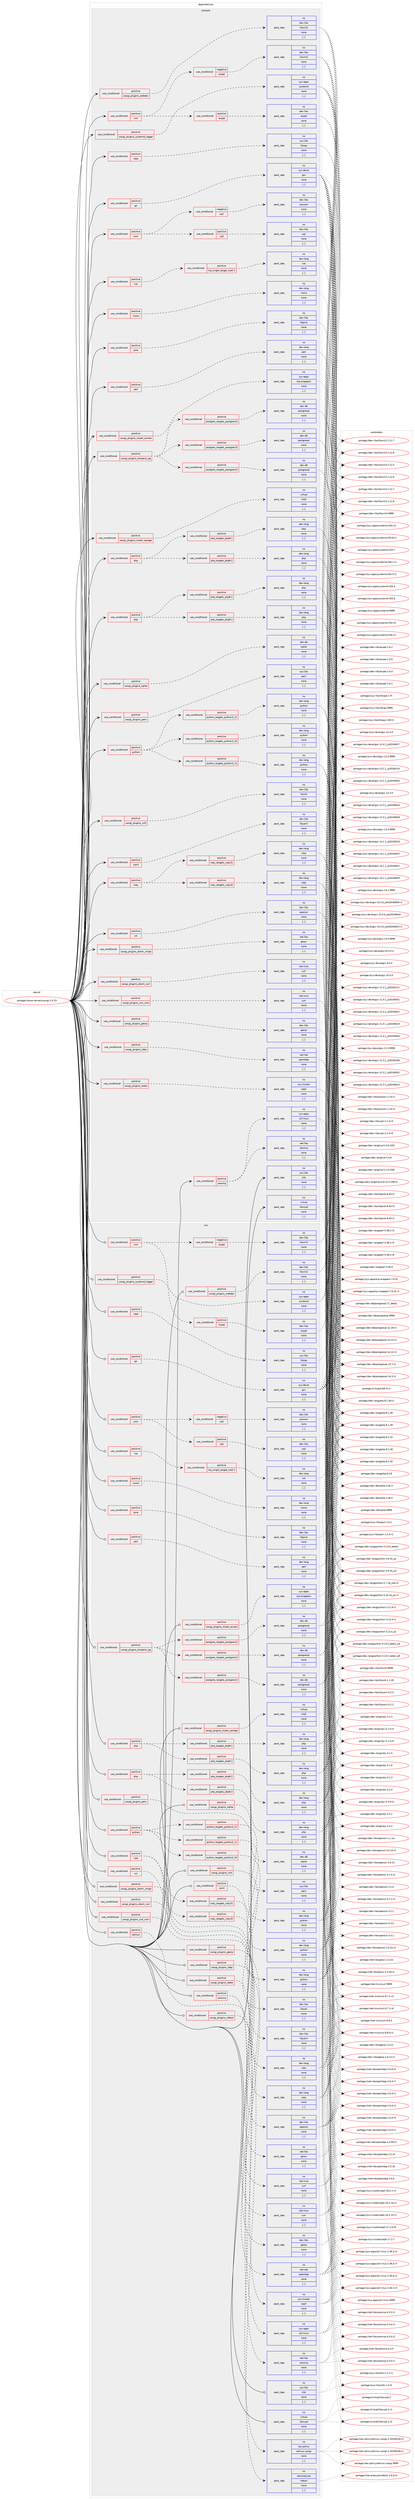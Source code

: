digraph prolog {

# *************
# Graph options
# *************

newrank=true;
concentrate=true;
compound=true;
graph [rankdir=LR,fontname=Helvetica,fontsize=10,ranksep=1.5];#, ranksep=2.5, nodesep=0.2];
edge  [arrowhead=vee];
node  [fontname=Helvetica,fontsize=10];

# **********
# The ebuild
# **********

subgraph cluster_leftcol {
color=gray;
rank=same;
label=<<i>ebuild</i>>;
id [label="portage://www-servers/uwsgi-2.0.23", color=red, width=4, href="../www-servers/uwsgi-2.0.23.svg"];
}

# ****************
# The dependencies
# ****************

subgraph cluster_midcol {
color=gray;
label=<<i>dependencies</i>>;
subgraph cluster_compile {
fillcolor="#eeeeee";
style=filled;
label=<<i>compile</i>>;
subgraph cond118349 {
dependency444613 [label=<<TABLE BORDER="0" CELLBORDER="1" CELLSPACING="0" CELLPADDING="4"><TR><TD ROWSPAN="3" CELLPADDING="10">use_conditional</TD></TR><TR><TD>positive</TD></TR><TR><TD>caps</TD></TR></TABLE>>, shape=none, color=red];
subgraph pack322967 {
dependency444614 [label=<<TABLE BORDER="0" CELLBORDER="1" CELLSPACING="0" CELLPADDING="4" WIDTH="220"><TR><TD ROWSPAN="6" CELLPADDING="30">pack_dep</TD></TR><TR><TD WIDTH="110">no</TD></TR><TR><TD>sys-libs</TD></TR><TR><TD>libcap</TD></TR><TR><TD>none</TD></TR><TR><TD>[,,]</TD></TR></TABLE>>, shape=none, color=blue];
}
dependency444613:e -> dependency444614:w [weight=20,style="dashed",arrowhead="vee"];
}
id:e -> dependency444613:w [weight=20,style="solid",arrowhead="vee"];
subgraph cond118350 {
dependency444615 [label=<<TABLE BORDER="0" CELLBORDER="1" CELLSPACING="0" CELLPADDING="4"><TR><TD ROWSPAN="3" CELLPADDING="10">use_conditional</TD></TR><TR><TD>positive</TD></TR><TR><TD>go</TD></TR></TABLE>>, shape=none, color=red];
subgraph pack322968 {
dependency444616 [label=<<TABLE BORDER="0" CELLBORDER="1" CELLSPACING="0" CELLPADDING="4" WIDTH="220"><TR><TD ROWSPAN="6" CELLPADDING="30">pack_dep</TD></TR><TR><TD WIDTH="110">no</TD></TR><TR><TD>sys-devel</TD></TR><TR><TD>gcc</TD></TR><TR><TD>none</TD></TR><TR><TD>[,,]</TD></TR></TABLE>>, shape=none, color=blue];
}
dependency444615:e -> dependency444616:w [weight=20,style="dashed",arrowhead="vee"];
}
id:e -> dependency444615:w [weight=20,style="solid",arrowhead="vee"];
subgraph cond118351 {
dependency444617 [label=<<TABLE BORDER="0" CELLBORDER="1" CELLSPACING="0" CELLPADDING="4"><TR><TD ROWSPAN="3" CELLPADDING="10">use_conditional</TD></TR><TR><TD>positive</TD></TR><TR><TD>json</TD></TR></TABLE>>, shape=none, color=red];
subgraph cond118352 {
dependency444618 [label=<<TABLE BORDER="0" CELLBORDER="1" CELLSPACING="0" CELLPADDING="4"><TR><TD ROWSPAN="3" CELLPADDING="10">use_conditional</TD></TR><TR><TD>negative</TD></TR><TR><TD>yajl</TD></TR></TABLE>>, shape=none, color=red];
subgraph pack322969 {
dependency444619 [label=<<TABLE BORDER="0" CELLBORDER="1" CELLSPACING="0" CELLPADDING="4" WIDTH="220"><TR><TD ROWSPAN="6" CELLPADDING="30">pack_dep</TD></TR><TR><TD WIDTH="110">no</TD></TR><TR><TD>dev-libs</TD></TR><TR><TD>jansson</TD></TR><TR><TD>none</TD></TR><TR><TD>[,,]</TD></TR></TABLE>>, shape=none, color=blue];
}
dependency444618:e -> dependency444619:w [weight=20,style="dashed",arrowhead="vee"];
}
dependency444617:e -> dependency444618:w [weight=20,style="dashed",arrowhead="vee"];
subgraph cond118353 {
dependency444620 [label=<<TABLE BORDER="0" CELLBORDER="1" CELLSPACING="0" CELLPADDING="4"><TR><TD ROWSPAN="3" CELLPADDING="10">use_conditional</TD></TR><TR><TD>positive</TD></TR><TR><TD>yajl</TD></TR></TABLE>>, shape=none, color=red];
subgraph pack322970 {
dependency444621 [label=<<TABLE BORDER="0" CELLBORDER="1" CELLSPACING="0" CELLPADDING="4" WIDTH="220"><TR><TD ROWSPAN="6" CELLPADDING="30">pack_dep</TD></TR><TR><TD WIDTH="110">no</TD></TR><TR><TD>dev-libs</TD></TR><TR><TD>yajl</TD></TR><TR><TD>none</TD></TR><TR><TD>[,,]</TD></TR></TABLE>>, shape=none, color=blue];
}
dependency444620:e -> dependency444621:w [weight=20,style="dashed",arrowhead="vee"];
}
dependency444617:e -> dependency444620:w [weight=20,style="dashed",arrowhead="vee"];
}
id:e -> dependency444617:w [weight=20,style="solid",arrowhead="vee"];
subgraph cond118354 {
dependency444622 [label=<<TABLE BORDER="0" CELLBORDER="1" CELLSPACING="0" CELLPADDING="4"><TR><TD ROWSPAN="3" CELLPADDING="10">use_conditional</TD></TR><TR><TD>positive</TD></TR><TR><TD>lua</TD></TR></TABLE>>, shape=none, color=red];
subgraph cond118355 {
dependency444623 [label=<<TABLE BORDER="0" CELLBORDER="1" CELLSPACING="0" CELLPADDING="4"><TR><TD ROWSPAN="3" CELLPADDING="10">use_conditional</TD></TR><TR><TD>positive</TD></TR><TR><TD>lua_single_target_lua5-1</TD></TR></TABLE>>, shape=none, color=red];
subgraph pack322971 {
dependency444624 [label=<<TABLE BORDER="0" CELLBORDER="1" CELLSPACING="0" CELLPADDING="4" WIDTH="220"><TR><TD ROWSPAN="6" CELLPADDING="30">pack_dep</TD></TR><TR><TD WIDTH="110">no</TD></TR><TR><TD>dev-lang</TD></TR><TR><TD>lua</TD></TR><TR><TD>none</TD></TR><TR><TD>[,,]</TD></TR></TABLE>>, shape=none, color=blue];
}
dependency444623:e -> dependency444624:w [weight=20,style="dashed",arrowhead="vee"];
}
dependency444622:e -> dependency444623:w [weight=20,style="dashed",arrowhead="vee"];
}
id:e -> dependency444622:w [weight=20,style="solid",arrowhead="vee"];
subgraph cond118356 {
dependency444625 [label=<<TABLE BORDER="0" CELLBORDER="1" CELLSPACING="0" CELLPADDING="4"><TR><TD ROWSPAN="3" CELLPADDING="10">use_conditional</TD></TR><TR><TD>positive</TD></TR><TR><TD>mono</TD></TR></TABLE>>, shape=none, color=red];
subgraph pack322972 {
dependency444626 [label=<<TABLE BORDER="0" CELLBORDER="1" CELLSPACING="0" CELLPADDING="4" WIDTH="220"><TR><TD ROWSPAN="6" CELLPADDING="30">pack_dep</TD></TR><TR><TD WIDTH="110">no</TD></TR><TR><TD>dev-lang</TD></TR><TR><TD>mono</TD></TR><TR><TD>none</TD></TR><TR><TD>[,,]</TD></TR></TABLE>>, shape=none, color=blue];
}
dependency444625:e -> dependency444626:w [weight=20,style="dashed",arrowhead="vee"];
}
id:e -> dependency444625:w [weight=20,style="solid",arrowhead="vee"];
subgraph cond118357 {
dependency444627 [label=<<TABLE BORDER="0" CELLBORDER="1" CELLSPACING="0" CELLPADDING="4"><TR><TD ROWSPAN="3" CELLPADDING="10">use_conditional</TD></TR><TR><TD>positive</TD></TR><TR><TD>pcre</TD></TR></TABLE>>, shape=none, color=red];
subgraph pack322973 {
dependency444628 [label=<<TABLE BORDER="0" CELLBORDER="1" CELLSPACING="0" CELLPADDING="4" WIDTH="220"><TR><TD ROWSPAN="6" CELLPADDING="30">pack_dep</TD></TR><TR><TD WIDTH="110">no</TD></TR><TR><TD>dev-libs</TD></TR><TR><TD>libpcre</TD></TR><TR><TD>none</TD></TR><TR><TD>[,,]</TD></TR></TABLE>>, shape=none, color=blue];
}
dependency444627:e -> dependency444628:w [weight=20,style="dashed",arrowhead="vee"];
}
id:e -> dependency444627:w [weight=20,style="solid",arrowhead="vee"];
subgraph cond118358 {
dependency444629 [label=<<TABLE BORDER="0" CELLBORDER="1" CELLSPACING="0" CELLPADDING="4"><TR><TD ROWSPAN="3" CELLPADDING="10">use_conditional</TD></TR><TR><TD>positive</TD></TR><TR><TD>perl</TD></TR></TABLE>>, shape=none, color=red];
subgraph pack322974 {
dependency444630 [label=<<TABLE BORDER="0" CELLBORDER="1" CELLSPACING="0" CELLPADDING="4" WIDTH="220"><TR><TD ROWSPAN="6" CELLPADDING="30">pack_dep</TD></TR><TR><TD WIDTH="110">no</TD></TR><TR><TD>dev-lang</TD></TR><TR><TD>perl</TD></TR><TR><TD>none</TD></TR><TR><TD>[,,]</TD></TR></TABLE>>, shape=none, color=blue];
}
dependency444629:e -> dependency444630:w [weight=20,style="dashed",arrowhead="vee"];
}
id:e -> dependency444629:w [weight=20,style="solid",arrowhead="vee"];
subgraph cond118359 {
dependency444631 [label=<<TABLE BORDER="0" CELLBORDER="1" CELLSPACING="0" CELLPADDING="4"><TR><TD ROWSPAN="3" CELLPADDING="10">use_conditional</TD></TR><TR><TD>positive</TD></TR><TR><TD>php</TD></TR></TABLE>>, shape=none, color=red];
subgraph cond118360 {
dependency444632 [label=<<TABLE BORDER="0" CELLBORDER="1" CELLSPACING="0" CELLPADDING="4"><TR><TD ROWSPAN="3" CELLPADDING="10">use_conditional</TD></TR><TR><TD>positive</TD></TR><TR><TD>php_targets_php8-1</TD></TR></TABLE>>, shape=none, color=red];
subgraph pack322975 {
dependency444633 [label=<<TABLE BORDER="0" CELLBORDER="1" CELLSPACING="0" CELLPADDING="4" WIDTH="220"><TR><TD ROWSPAN="6" CELLPADDING="30">pack_dep</TD></TR><TR><TD WIDTH="110">no</TD></TR><TR><TD>dev-lang</TD></TR><TR><TD>php</TD></TR><TR><TD>none</TD></TR><TR><TD>[,,]</TD></TR></TABLE>>, shape=none, color=blue];
}
dependency444632:e -> dependency444633:w [weight=20,style="dashed",arrowhead="vee"];
}
dependency444631:e -> dependency444632:w [weight=20,style="dashed",arrowhead="vee"];
subgraph cond118361 {
dependency444634 [label=<<TABLE BORDER="0" CELLBORDER="1" CELLSPACING="0" CELLPADDING="4"><TR><TD ROWSPAN="3" CELLPADDING="10">use_conditional</TD></TR><TR><TD>positive</TD></TR><TR><TD>php_targets_php8-2</TD></TR></TABLE>>, shape=none, color=red];
subgraph pack322976 {
dependency444635 [label=<<TABLE BORDER="0" CELLBORDER="1" CELLSPACING="0" CELLPADDING="4" WIDTH="220"><TR><TD ROWSPAN="6" CELLPADDING="30">pack_dep</TD></TR><TR><TD WIDTH="110">no</TD></TR><TR><TD>dev-lang</TD></TR><TR><TD>php</TD></TR><TR><TD>none</TD></TR><TR><TD>[,,]</TD></TR></TABLE>>, shape=none, color=blue];
}
dependency444634:e -> dependency444635:w [weight=20,style="dashed",arrowhead="vee"];
}
dependency444631:e -> dependency444634:w [weight=20,style="dashed",arrowhead="vee"];
}
id:e -> dependency444631:w [weight=20,style="solid",arrowhead="vee"];
subgraph cond118362 {
dependency444636 [label=<<TABLE BORDER="0" CELLBORDER="1" CELLSPACING="0" CELLPADDING="4"><TR><TD ROWSPAN="3" CELLPADDING="10">use_conditional</TD></TR><TR><TD>positive</TD></TR><TR><TD>php</TD></TR></TABLE>>, shape=none, color=red];
subgraph cond118363 {
dependency444637 [label=<<TABLE BORDER="0" CELLBORDER="1" CELLSPACING="0" CELLPADDING="4"><TR><TD ROWSPAN="3" CELLPADDING="10">use_conditional</TD></TR><TR><TD>positive</TD></TR><TR><TD>php_targets_php8-1</TD></TR></TABLE>>, shape=none, color=red];
subgraph pack322977 {
dependency444638 [label=<<TABLE BORDER="0" CELLBORDER="1" CELLSPACING="0" CELLPADDING="4" WIDTH="220"><TR><TD ROWSPAN="6" CELLPADDING="30">pack_dep</TD></TR><TR><TD WIDTH="110">no</TD></TR><TR><TD>dev-lang</TD></TR><TR><TD>php</TD></TR><TR><TD>none</TD></TR><TR><TD>[,,]</TD></TR></TABLE>>, shape=none, color=blue];
}
dependency444637:e -> dependency444638:w [weight=20,style="dashed",arrowhead="vee"];
}
dependency444636:e -> dependency444637:w [weight=20,style="dashed",arrowhead="vee"];
subgraph cond118364 {
dependency444639 [label=<<TABLE BORDER="0" CELLBORDER="1" CELLSPACING="0" CELLPADDING="4"><TR><TD ROWSPAN="3" CELLPADDING="10">use_conditional</TD></TR><TR><TD>positive</TD></TR><TR><TD>php_targets_php8-2</TD></TR></TABLE>>, shape=none, color=red];
subgraph pack322978 {
dependency444640 [label=<<TABLE BORDER="0" CELLBORDER="1" CELLSPACING="0" CELLPADDING="4" WIDTH="220"><TR><TD ROWSPAN="6" CELLPADDING="30">pack_dep</TD></TR><TR><TD WIDTH="110">no</TD></TR><TR><TD>dev-lang</TD></TR><TR><TD>php</TD></TR><TR><TD>none</TD></TR><TR><TD>[,,]</TD></TR></TABLE>>, shape=none, color=blue];
}
dependency444639:e -> dependency444640:w [weight=20,style="dashed",arrowhead="vee"];
}
dependency444636:e -> dependency444639:w [weight=20,style="dashed",arrowhead="vee"];
}
id:e -> dependency444636:w [weight=20,style="solid",arrowhead="vee"];
subgraph cond118365 {
dependency444641 [label=<<TABLE BORDER="0" CELLBORDER="1" CELLSPACING="0" CELLPADDING="4"><TR><TD ROWSPAN="3" CELLPADDING="10">use_conditional</TD></TR><TR><TD>positive</TD></TR><TR><TD>python</TD></TR></TABLE>>, shape=none, color=red];
subgraph cond118366 {
dependency444642 [label=<<TABLE BORDER="0" CELLBORDER="1" CELLSPACING="0" CELLPADDING="4"><TR><TD ROWSPAN="3" CELLPADDING="10">use_conditional</TD></TR><TR><TD>positive</TD></TR><TR><TD>python_targets_python3_10</TD></TR></TABLE>>, shape=none, color=red];
subgraph pack322979 {
dependency444643 [label=<<TABLE BORDER="0" CELLBORDER="1" CELLSPACING="0" CELLPADDING="4" WIDTH="220"><TR><TD ROWSPAN="6" CELLPADDING="30">pack_dep</TD></TR><TR><TD WIDTH="110">no</TD></TR><TR><TD>dev-lang</TD></TR><TR><TD>python</TD></TR><TR><TD>none</TD></TR><TR><TD>[,,]</TD></TR></TABLE>>, shape=none, color=blue];
}
dependency444642:e -> dependency444643:w [weight=20,style="dashed",arrowhead="vee"];
}
dependency444641:e -> dependency444642:w [weight=20,style="dashed",arrowhead="vee"];
subgraph cond118367 {
dependency444644 [label=<<TABLE BORDER="0" CELLBORDER="1" CELLSPACING="0" CELLPADDING="4"><TR><TD ROWSPAN="3" CELLPADDING="10">use_conditional</TD></TR><TR><TD>positive</TD></TR><TR><TD>python_targets_python3_11</TD></TR></TABLE>>, shape=none, color=red];
subgraph pack322980 {
dependency444645 [label=<<TABLE BORDER="0" CELLBORDER="1" CELLSPACING="0" CELLPADDING="4" WIDTH="220"><TR><TD ROWSPAN="6" CELLPADDING="30">pack_dep</TD></TR><TR><TD WIDTH="110">no</TD></TR><TR><TD>dev-lang</TD></TR><TR><TD>python</TD></TR><TR><TD>none</TD></TR><TR><TD>[,,]</TD></TR></TABLE>>, shape=none, color=blue];
}
dependency444644:e -> dependency444645:w [weight=20,style="dashed",arrowhead="vee"];
}
dependency444641:e -> dependency444644:w [weight=20,style="dashed",arrowhead="vee"];
subgraph cond118368 {
dependency444646 [label=<<TABLE BORDER="0" CELLBORDER="1" CELLSPACING="0" CELLPADDING="4"><TR><TD ROWSPAN="3" CELLPADDING="10">use_conditional</TD></TR><TR><TD>positive</TD></TR><TR><TD>python_targets_python3_12</TD></TR></TABLE>>, shape=none, color=red];
subgraph pack322981 {
dependency444647 [label=<<TABLE BORDER="0" CELLBORDER="1" CELLSPACING="0" CELLPADDING="4" WIDTH="220"><TR><TD ROWSPAN="6" CELLPADDING="30">pack_dep</TD></TR><TR><TD WIDTH="110">no</TD></TR><TR><TD>dev-lang</TD></TR><TR><TD>python</TD></TR><TR><TD>none</TD></TR><TR><TD>[,,]</TD></TR></TABLE>>, shape=none, color=blue];
}
dependency444646:e -> dependency444647:w [weight=20,style="dashed",arrowhead="vee"];
}
dependency444641:e -> dependency444646:w [weight=20,style="dashed",arrowhead="vee"];
}
id:e -> dependency444641:w [weight=20,style="solid",arrowhead="vee"];
subgraph cond118369 {
dependency444648 [label=<<TABLE BORDER="0" CELLBORDER="1" CELLSPACING="0" CELLPADDING="4"><TR><TD ROWSPAN="3" CELLPADDING="10">use_conditional</TD></TR><TR><TD>positive</TD></TR><TR><TD>ruby</TD></TR></TABLE>>, shape=none, color=red];
subgraph cond118370 {
dependency444649 [label=<<TABLE BORDER="0" CELLBORDER="1" CELLSPACING="0" CELLPADDING="4"><TR><TD ROWSPAN="3" CELLPADDING="10">use_conditional</TD></TR><TR><TD>positive</TD></TR><TR><TD>ruby_targets_ruby31</TD></TR></TABLE>>, shape=none, color=red];
subgraph pack322982 {
dependency444650 [label=<<TABLE BORDER="0" CELLBORDER="1" CELLSPACING="0" CELLPADDING="4" WIDTH="220"><TR><TD ROWSPAN="6" CELLPADDING="30">pack_dep</TD></TR><TR><TD WIDTH="110">no</TD></TR><TR><TD>dev-lang</TD></TR><TR><TD>ruby</TD></TR><TR><TD>none</TD></TR><TR><TD>[,,]</TD></TR></TABLE>>, shape=none, color=blue];
}
dependency444649:e -> dependency444650:w [weight=20,style="dashed",arrowhead="vee"];
}
dependency444648:e -> dependency444649:w [weight=20,style="dashed",arrowhead="vee"];
subgraph cond118371 {
dependency444651 [label=<<TABLE BORDER="0" CELLBORDER="1" CELLSPACING="0" CELLPADDING="4"><TR><TD ROWSPAN="3" CELLPADDING="10">use_conditional</TD></TR><TR><TD>positive</TD></TR><TR><TD>ruby_targets_ruby32</TD></TR></TABLE>>, shape=none, color=red];
subgraph pack322983 {
dependency444652 [label=<<TABLE BORDER="0" CELLBORDER="1" CELLSPACING="0" CELLPADDING="4" WIDTH="220"><TR><TD ROWSPAN="6" CELLPADDING="30">pack_dep</TD></TR><TR><TD WIDTH="110">no</TD></TR><TR><TD>dev-lang</TD></TR><TR><TD>ruby</TD></TR><TR><TD>none</TD></TR><TR><TD>[,,]</TD></TR></TABLE>>, shape=none, color=blue];
}
dependency444651:e -> dependency444652:w [weight=20,style="dashed",arrowhead="vee"];
}
dependency444648:e -> dependency444651:w [weight=20,style="dashed",arrowhead="vee"];
}
id:e -> dependency444648:w [weight=20,style="solid",arrowhead="vee"];
subgraph cond118372 {
dependency444653 [label=<<TABLE BORDER="0" CELLBORDER="1" CELLSPACING="0" CELLPADDING="4"><TR><TD ROWSPAN="3" CELLPADDING="10">use_conditional</TD></TR><TR><TD>positive</TD></TR><TR><TD>ssl</TD></TR></TABLE>>, shape=none, color=red];
subgraph pack322984 {
dependency444654 [label=<<TABLE BORDER="0" CELLBORDER="1" CELLSPACING="0" CELLPADDING="4" WIDTH="220"><TR><TD ROWSPAN="6" CELLPADDING="30">pack_dep</TD></TR><TR><TD WIDTH="110">no</TD></TR><TR><TD>dev-libs</TD></TR><TR><TD>openssl</TD></TR><TR><TD>none</TD></TR><TR><TD>[,,]</TD></TR></TABLE>>, shape=none, color=blue];
}
dependency444653:e -> dependency444654:w [weight=20,style="dashed",arrowhead="vee"];
}
id:e -> dependency444653:w [weight=20,style="solid",arrowhead="vee"];
subgraph cond118373 {
dependency444655 [label=<<TABLE BORDER="0" CELLBORDER="1" CELLSPACING="0" CELLPADDING="4"><TR><TD ROWSPAN="3" CELLPADDING="10">use_conditional</TD></TR><TR><TD>positive</TD></TR><TR><TD>uwsgi_plugins_alarm_curl</TD></TR></TABLE>>, shape=none, color=red];
subgraph pack322985 {
dependency444656 [label=<<TABLE BORDER="0" CELLBORDER="1" CELLSPACING="0" CELLPADDING="4" WIDTH="220"><TR><TD ROWSPAN="6" CELLPADDING="30">pack_dep</TD></TR><TR><TD WIDTH="110">no</TD></TR><TR><TD>net-misc</TD></TR><TR><TD>curl</TD></TR><TR><TD>none</TD></TR><TR><TD>[,,]</TD></TR></TABLE>>, shape=none, color=blue];
}
dependency444655:e -> dependency444656:w [weight=20,style="dashed",arrowhead="vee"];
}
id:e -> dependency444655:w [weight=20,style="solid",arrowhead="vee"];
subgraph cond118374 {
dependency444657 [label=<<TABLE BORDER="0" CELLBORDER="1" CELLSPACING="0" CELLPADDING="4"><TR><TD ROWSPAN="3" CELLPADDING="10">use_conditional</TD></TR><TR><TD>positive</TD></TR><TR><TD>uwsgi_plugins_alarm_xmpp</TD></TR></TABLE>>, shape=none, color=red];
subgraph pack322986 {
dependency444658 [label=<<TABLE BORDER="0" CELLBORDER="1" CELLSPACING="0" CELLPADDING="4" WIDTH="220"><TR><TD ROWSPAN="6" CELLPADDING="30">pack_dep</TD></TR><TR><TD WIDTH="110">no</TD></TR><TR><TD>net-libs</TD></TR><TR><TD>gloox</TD></TR><TR><TD>none</TD></TR><TR><TD>[,,]</TD></TR></TABLE>>, shape=none, color=blue];
}
dependency444657:e -> dependency444658:w [weight=20,style="dashed",arrowhead="vee"];
}
id:e -> dependency444657:w [weight=20,style="solid",arrowhead="vee"];
subgraph cond118375 {
dependency444659 [label=<<TABLE BORDER="0" CELLBORDER="1" CELLSPACING="0" CELLPADDING="4"><TR><TD ROWSPAN="3" CELLPADDING="10">use_conditional</TD></TR><TR><TD>positive</TD></TR><TR><TD>uwsgi_plugins_curl_cron</TD></TR></TABLE>>, shape=none, color=red];
subgraph pack322987 {
dependency444660 [label=<<TABLE BORDER="0" CELLBORDER="1" CELLSPACING="0" CELLPADDING="4" WIDTH="220"><TR><TD ROWSPAN="6" CELLPADDING="30">pack_dep</TD></TR><TR><TD WIDTH="110">no</TD></TR><TR><TD>net-misc</TD></TR><TR><TD>curl</TD></TR><TR><TD>none</TD></TR><TR><TD>[,,]</TD></TR></TABLE>>, shape=none, color=blue];
}
dependency444659:e -> dependency444660:w [weight=20,style="dashed",arrowhead="vee"];
}
id:e -> dependency444659:w [weight=20,style="solid",arrowhead="vee"];
subgraph cond118376 {
dependency444661 [label=<<TABLE BORDER="0" CELLBORDER="1" CELLSPACING="0" CELLPADDING="4"><TR><TD ROWSPAN="3" CELLPADDING="10">use_conditional</TD></TR><TR><TD>positive</TD></TR><TR><TD>uwsgi_plugins_emperor_pg</TD></TR></TABLE>>, shape=none, color=red];
subgraph cond118377 {
dependency444662 [label=<<TABLE BORDER="0" CELLBORDER="1" CELLSPACING="0" CELLPADDING="4"><TR><TD ROWSPAN="3" CELLPADDING="10">use_conditional</TD></TR><TR><TD>positive</TD></TR><TR><TD>postgres_targets_postgres15</TD></TR></TABLE>>, shape=none, color=red];
subgraph pack322988 {
dependency444663 [label=<<TABLE BORDER="0" CELLBORDER="1" CELLSPACING="0" CELLPADDING="4" WIDTH="220"><TR><TD ROWSPAN="6" CELLPADDING="30">pack_dep</TD></TR><TR><TD WIDTH="110">no</TD></TR><TR><TD>dev-db</TD></TR><TR><TD>postgresql</TD></TR><TR><TD>none</TD></TR><TR><TD>[,,]</TD></TR></TABLE>>, shape=none, color=blue];
}
dependency444662:e -> dependency444663:w [weight=20,style="dashed",arrowhead="vee"];
}
dependency444661:e -> dependency444662:w [weight=20,style="dashed",arrowhead="vee"];
subgraph cond118378 {
dependency444664 [label=<<TABLE BORDER="0" CELLBORDER="1" CELLSPACING="0" CELLPADDING="4"><TR><TD ROWSPAN="3" CELLPADDING="10">use_conditional</TD></TR><TR><TD>positive</TD></TR><TR><TD>postgres_targets_postgres14</TD></TR></TABLE>>, shape=none, color=red];
subgraph pack322989 {
dependency444665 [label=<<TABLE BORDER="0" CELLBORDER="1" CELLSPACING="0" CELLPADDING="4" WIDTH="220"><TR><TD ROWSPAN="6" CELLPADDING="30">pack_dep</TD></TR><TR><TD WIDTH="110">no</TD></TR><TR><TD>dev-db</TD></TR><TR><TD>postgresql</TD></TR><TR><TD>none</TD></TR><TR><TD>[,,]</TD></TR></TABLE>>, shape=none, color=blue];
}
dependency444664:e -> dependency444665:w [weight=20,style="dashed",arrowhead="vee"];
}
dependency444661:e -> dependency444664:w [weight=20,style="dashed",arrowhead="vee"];
subgraph cond118379 {
dependency444666 [label=<<TABLE BORDER="0" CELLBORDER="1" CELLSPACING="0" CELLPADDING="4"><TR><TD ROWSPAN="3" CELLPADDING="10">use_conditional</TD></TR><TR><TD>positive</TD></TR><TR><TD>postgres_targets_postgres13</TD></TR></TABLE>>, shape=none, color=red];
subgraph pack322990 {
dependency444667 [label=<<TABLE BORDER="0" CELLBORDER="1" CELLSPACING="0" CELLPADDING="4" WIDTH="220"><TR><TD ROWSPAN="6" CELLPADDING="30">pack_dep</TD></TR><TR><TD WIDTH="110">no</TD></TR><TR><TD>dev-db</TD></TR><TR><TD>postgresql</TD></TR><TR><TD>none</TD></TR><TR><TD>[,,]</TD></TR></TABLE>>, shape=none, color=blue];
}
dependency444666:e -> dependency444667:w [weight=20,style="dashed",arrowhead="vee"];
}
dependency444661:e -> dependency444666:w [weight=20,style="dashed",arrowhead="vee"];
}
id:e -> dependency444661:w [weight=20,style="solid",arrowhead="vee"];
subgraph cond118380 {
dependency444668 [label=<<TABLE BORDER="0" CELLBORDER="1" CELLSPACING="0" CELLPADDING="4"><TR><TD ROWSPAN="3" CELLPADDING="10">use_conditional</TD></TR><TR><TD>positive</TD></TR><TR><TD>uwsgi_plugins_geoip</TD></TR></TABLE>>, shape=none, color=red];
subgraph pack322991 {
dependency444669 [label=<<TABLE BORDER="0" CELLBORDER="1" CELLSPACING="0" CELLPADDING="4" WIDTH="220"><TR><TD ROWSPAN="6" CELLPADDING="30">pack_dep</TD></TR><TR><TD WIDTH="110">no</TD></TR><TR><TD>dev-libs</TD></TR><TR><TD>geoip</TD></TR><TR><TD>none</TD></TR><TR><TD>[,,]</TD></TR></TABLE>>, shape=none, color=blue];
}
dependency444668:e -> dependency444669:w [weight=20,style="dashed",arrowhead="vee"];
}
id:e -> dependency444668:w [weight=20,style="solid",arrowhead="vee"];
subgraph cond118381 {
dependency444670 [label=<<TABLE BORDER="0" CELLBORDER="1" CELLSPACING="0" CELLPADDING="4"><TR><TD ROWSPAN="3" CELLPADDING="10">use_conditional</TD></TR><TR><TD>positive</TD></TR><TR><TD>uwsgi_plugins_ldap</TD></TR></TABLE>>, shape=none, color=red];
subgraph pack322992 {
dependency444671 [label=<<TABLE BORDER="0" CELLBORDER="1" CELLSPACING="0" CELLPADDING="4" WIDTH="220"><TR><TD ROWSPAN="6" CELLPADDING="30">pack_dep</TD></TR><TR><TD WIDTH="110">no</TD></TR><TR><TD>net-nds</TD></TR><TR><TD>openldap</TD></TR><TR><TD>none</TD></TR><TR><TD>[,,]</TD></TR></TABLE>>, shape=none, color=blue];
}
dependency444670:e -> dependency444671:w [weight=20,style="dashed",arrowhead="vee"];
}
id:e -> dependency444670:w [weight=20,style="solid",arrowhead="vee"];
subgraph cond118382 {
dependency444672 [label=<<TABLE BORDER="0" CELLBORDER="1" CELLSPACING="0" CELLPADDING="4"><TR><TD ROWSPAN="3" CELLPADDING="10">use_conditional</TD></TR><TR><TD>positive</TD></TR><TR><TD>uwsgi_plugins_pam</TD></TR></TABLE>>, shape=none, color=red];
subgraph pack322993 {
dependency444673 [label=<<TABLE BORDER="0" CELLBORDER="1" CELLSPACING="0" CELLPADDING="4" WIDTH="220"><TR><TD ROWSPAN="6" CELLPADDING="30">pack_dep</TD></TR><TR><TD WIDTH="110">no</TD></TR><TR><TD>sys-libs</TD></TR><TR><TD>pam</TD></TR><TR><TD>none</TD></TR><TR><TD>[,,]</TD></TR></TABLE>>, shape=none, color=blue];
}
dependency444672:e -> dependency444673:w [weight=20,style="dashed",arrowhead="vee"];
}
id:e -> dependency444672:w [weight=20,style="solid",arrowhead="vee"];
subgraph cond118383 {
dependency444674 [label=<<TABLE BORDER="0" CELLBORDER="1" CELLSPACING="0" CELLPADDING="4"><TR><TD ROWSPAN="3" CELLPADDING="10">use_conditional</TD></TR><TR><TD>positive</TD></TR><TR><TD>uwsgi_plugins_rados</TD></TR></TABLE>>, shape=none, color=red];
subgraph pack322994 {
dependency444675 [label=<<TABLE BORDER="0" CELLBORDER="1" CELLSPACING="0" CELLPADDING="4" WIDTH="220"><TR><TD ROWSPAN="6" CELLPADDING="30">pack_dep</TD></TR><TR><TD WIDTH="110">no</TD></TR><TR><TD>sys-cluster</TD></TR><TR><TD>ceph</TD></TR><TR><TD>none</TD></TR><TR><TD>[,,]</TD></TR></TABLE>>, shape=none, color=blue];
}
dependency444674:e -> dependency444675:w [weight=20,style="dashed",arrowhead="vee"];
}
id:e -> dependency444674:w [weight=20,style="solid",arrowhead="vee"];
subgraph cond118384 {
dependency444676 [label=<<TABLE BORDER="0" CELLBORDER="1" CELLSPACING="0" CELLPADDING="4"><TR><TD ROWSPAN="3" CELLPADDING="10">use_conditional</TD></TR><TR><TD>positive</TD></TR><TR><TD>uwsgi_plugins_router_access</TD></TR></TABLE>>, shape=none, color=red];
subgraph pack322995 {
dependency444677 [label=<<TABLE BORDER="0" CELLBORDER="1" CELLSPACING="0" CELLPADDING="4" WIDTH="220"><TR><TD ROWSPAN="6" CELLPADDING="30">pack_dep</TD></TR><TR><TD WIDTH="110">no</TD></TR><TR><TD>sys-apps</TD></TR><TR><TD>tcp-wrappers</TD></TR><TR><TD>none</TD></TR><TR><TD>[,,]</TD></TR></TABLE>>, shape=none, color=blue];
}
dependency444676:e -> dependency444677:w [weight=20,style="dashed",arrowhead="vee"];
}
id:e -> dependency444676:w [weight=20,style="solid",arrowhead="vee"];
subgraph cond118385 {
dependency444678 [label=<<TABLE BORDER="0" CELLBORDER="1" CELLSPACING="0" CELLPADDING="4"><TR><TD ROWSPAN="3" CELLPADDING="10">use_conditional</TD></TR><TR><TD>positive</TD></TR><TR><TD>uwsgi_plugins_router_spnego</TD></TR></TABLE>>, shape=none, color=red];
subgraph pack322996 {
dependency444679 [label=<<TABLE BORDER="0" CELLBORDER="1" CELLSPACING="0" CELLPADDING="4" WIDTH="220"><TR><TD ROWSPAN="6" CELLPADDING="30">pack_dep</TD></TR><TR><TD WIDTH="110">no</TD></TR><TR><TD>virtual</TD></TR><TR><TD>krb5</TD></TR><TR><TD>none</TD></TR><TR><TD>[,,]</TD></TR></TABLE>>, shape=none, color=blue];
}
dependency444678:e -> dependency444679:w [weight=20,style="dashed",arrowhead="vee"];
}
id:e -> dependency444678:w [weight=20,style="solid",arrowhead="vee"];
subgraph cond118386 {
dependency444680 [label=<<TABLE BORDER="0" CELLBORDER="1" CELLSPACING="0" CELLPADDING="4"><TR><TD ROWSPAN="3" CELLPADDING="10">use_conditional</TD></TR><TR><TD>positive</TD></TR><TR><TD>uwsgi_plugins_sqlite</TD></TR></TABLE>>, shape=none, color=red];
subgraph pack322997 {
dependency444681 [label=<<TABLE BORDER="0" CELLBORDER="1" CELLSPACING="0" CELLPADDING="4" WIDTH="220"><TR><TD ROWSPAN="6" CELLPADDING="30">pack_dep</TD></TR><TR><TD WIDTH="110">no</TD></TR><TR><TD>dev-db</TD></TR><TR><TD>sqlite</TD></TR><TR><TD>none</TD></TR><TR><TD>[,,]</TD></TR></TABLE>>, shape=none, color=blue];
}
dependency444680:e -> dependency444681:w [weight=20,style="dashed",arrowhead="vee"];
}
id:e -> dependency444680:w [weight=20,style="solid",arrowhead="vee"];
subgraph cond118387 {
dependency444682 [label=<<TABLE BORDER="0" CELLBORDER="1" CELLSPACING="0" CELLPADDING="4"><TR><TD ROWSPAN="3" CELLPADDING="10">use_conditional</TD></TR><TR><TD>positive</TD></TR><TR><TD>uwsgi_plugins_systemd_logger</TD></TR></TABLE>>, shape=none, color=red];
subgraph pack322998 {
dependency444683 [label=<<TABLE BORDER="0" CELLBORDER="1" CELLSPACING="0" CELLPADDING="4" WIDTH="220"><TR><TD ROWSPAN="6" CELLPADDING="30">pack_dep</TD></TR><TR><TD WIDTH="110">no</TD></TR><TR><TD>sys-apps</TD></TR><TR><TD>systemd</TD></TR><TR><TD>none</TD></TR><TR><TD>[,,]</TD></TR></TABLE>>, shape=none, color=blue];
}
dependency444682:e -> dependency444683:w [weight=20,style="dashed",arrowhead="vee"];
}
id:e -> dependency444682:w [weight=20,style="solid",arrowhead="vee"];
subgraph cond118388 {
dependency444684 [label=<<TABLE BORDER="0" CELLBORDER="1" CELLSPACING="0" CELLPADDING="4"><TR><TD ROWSPAN="3" CELLPADDING="10">use_conditional</TD></TR><TR><TD>positive</TD></TR><TR><TD>uwsgi_plugins_webdav</TD></TR></TABLE>>, shape=none, color=red];
subgraph pack322999 {
dependency444685 [label=<<TABLE BORDER="0" CELLBORDER="1" CELLSPACING="0" CELLPADDING="4" WIDTH="220"><TR><TD ROWSPAN="6" CELLPADDING="30">pack_dep</TD></TR><TR><TD WIDTH="110">no</TD></TR><TR><TD>dev-libs</TD></TR><TR><TD>libxml2</TD></TR><TR><TD>none</TD></TR><TR><TD>[,,]</TD></TR></TABLE>>, shape=none, color=blue];
}
dependency444684:e -> dependency444685:w [weight=20,style="dashed",arrowhead="vee"];
}
id:e -> dependency444684:w [weight=20,style="solid",arrowhead="vee"];
subgraph cond118389 {
dependency444686 [label=<<TABLE BORDER="0" CELLBORDER="1" CELLSPACING="0" CELLPADDING="4"><TR><TD ROWSPAN="3" CELLPADDING="10">use_conditional</TD></TR><TR><TD>positive</TD></TR><TR><TD>uwsgi_plugins_xslt</TD></TR></TABLE>>, shape=none, color=red];
subgraph pack323000 {
dependency444687 [label=<<TABLE BORDER="0" CELLBORDER="1" CELLSPACING="0" CELLPADDING="4" WIDTH="220"><TR><TD ROWSPAN="6" CELLPADDING="30">pack_dep</TD></TR><TR><TD WIDTH="110">no</TD></TR><TR><TD>dev-libs</TD></TR><TR><TD>libxslt</TD></TR><TR><TD>none</TD></TR><TR><TD>[,,]</TD></TR></TABLE>>, shape=none, color=blue];
}
dependency444686:e -> dependency444687:w [weight=20,style="dashed",arrowhead="vee"];
}
id:e -> dependency444686:w [weight=20,style="solid",arrowhead="vee"];
subgraph cond118390 {
dependency444688 [label=<<TABLE BORDER="0" CELLBORDER="1" CELLSPACING="0" CELLPADDING="4"><TR><TD ROWSPAN="3" CELLPADDING="10">use_conditional</TD></TR><TR><TD>positive</TD></TR><TR><TD>xml</TD></TR></TABLE>>, shape=none, color=red];
subgraph cond118391 {
dependency444689 [label=<<TABLE BORDER="0" CELLBORDER="1" CELLSPACING="0" CELLPADDING="4"><TR><TD ROWSPAN="3" CELLPADDING="10">use_conditional</TD></TR><TR><TD>negative</TD></TR><TR><TD>expat</TD></TR></TABLE>>, shape=none, color=red];
subgraph pack323001 {
dependency444690 [label=<<TABLE BORDER="0" CELLBORDER="1" CELLSPACING="0" CELLPADDING="4" WIDTH="220"><TR><TD ROWSPAN="6" CELLPADDING="30">pack_dep</TD></TR><TR><TD WIDTH="110">no</TD></TR><TR><TD>dev-libs</TD></TR><TR><TD>libxml2</TD></TR><TR><TD>none</TD></TR><TR><TD>[,,]</TD></TR></TABLE>>, shape=none, color=blue];
}
dependency444689:e -> dependency444690:w [weight=20,style="dashed",arrowhead="vee"];
}
dependency444688:e -> dependency444689:w [weight=20,style="dashed",arrowhead="vee"];
subgraph cond118392 {
dependency444691 [label=<<TABLE BORDER="0" CELLBORDER="1" CELLSPACING="0" CELLPADDING="4"><TR><TD ROWSPAN="3" CELLPADDING="10">use_conditional</TD></TR><TR><TD>positive</TD></TR><TR><TD>expat</TD></TR></TABLE>>, shape=none, color=red];
subgraph pack323002 {
dependency444692 [label=<<TABLE BORDER="0" CELLBORDER="1" CELLSPACING="0" CELLPADDING="4" WIDTH="220"><TR><TD ROWSPAN="6" CELLPADDING="30">pack_dep</TD></TR><TR><TD WIDTH="110">no</TD></TR><TR><TD>dev-libs</TD></TR><TR><TD>expat</TD></TR><TR><TD>none</TD></TR><TR><TD>[,,]</TD></TR></TABLE>>, shape=none, color=blue];
}
dependency444691:e -> dependency444692:w [weight=20,style="dashed",arrowhead="vee"];
}
dependency444688:e -> dependency444691:w [weight=20,style="dashed",arrowhead="vee"];
}
id:e -> dependency444688:w [weight=20,style="solid",arrowhead="vee"];
subgraph cond118393 {
dependency444693 [label=<<TABLE BORDER="0" CELLBORDER="1" CELLSPACING="0" CELLPADDING="4"><TR><TD ROWSPAN="3" CELLPADDING="10">use_conditional</TD></TR><TR><TD>positive</TD></TR><TR><TD>yaml</TD></TR></TABLE>>, shape=none, color=red];
subgraph pack323003 {
dependency444694 [label=<<TABLE BORDER="0" CELLBORDER="1" CELLSPACING="0" CELLPADDING="4" WIDTH="220"><TR><TD ROWSPAN="6" CELLPADDING="30">pack_dep</TD></TR><TR><TD WIDTH="110">no</TD></TR><TR><TD>dev-libs</TD></TR><TR><TD>libyaml</TD></TR><TR><TD>none</TD></TR><TR><TD>[,,]</TD></TR></TABLE>>, shape=none, color=blue];
}
dependency444693:e -> dependency444694:w [weight=20,style="dashed",arrowhead="vee"];
}
id:e -> dependency444693:w [weight=20,style="solid",arrowhead="vee"];
subgraph cond118394 {
dependency444695 [label=<<TABLE BORDER="0" CELLBORDER="1" CELLSPACING="0" CELLPADDING="4"><TR><TD ROWSPAN="3" CELLPADDING="10">use_conditional</TD></TR><TR><TD>positive</TD></TR><TR><TD>zeromq</TD></TR></TABLE>>, shape=none, color=red];
subgraph pack323004 {
dependency444696 [label=<<TABLE BORDER="0" CELLBORDER="1" CELLSPACING="0" CELLPADDING="4" WIDTH="220"><TR><TD ROWSPAN="6" CELLPADDING="30">pack_dep</TD></TR><TR><TD WIDTH="110">no</TD></TR><TR><TD>net-libs</TD></TR><TR><TD>zeromq</TD></TR><TR><TD>none</TD></TR><TR><TD>[,,]</TD></TR></TABLE>>, shape=none, color=blue];
}
dependency444695:e -> dependency444696:w [weight=20,style="dashed",arrowhead="vee"];
subgraph pack323005 {
dependency444697 [label=<<TABLE BORDER="0" CELLBORDER="1" CELLSPACING="0" CELLPADDING="4" WIDTH="220"><TR><TD ROWSPAN="6" CELLPADDING="30">pack_dep</TD></TR><TR><TD WIDTH="110">no</TD></TR><TR><TD>sys-apps</TD></TR><TR><TD>util-linux</TD></TR><TR><TD>none</TD></TR><TR><TD>[,,]</TD></TR></TABLE>>, shape=none, color=blue];
}
dependency444695:e -> dependency444697:w [weight=20,style="dashed",arrowhead="vee"];
}
id:e -> dependency444695:w [weight=20,style="solid",arrowhead="vee"];
subgraph pack323006 {
dependency444698 [label=<<TABLE BORDER="0" CELLBORDER="1" CELLSPACING="0" CELLPADDING="4" WIDTH="220"><TR><TD ROWSPAN="6" CELLPADDING="30">pack_dep</TD></TR><TR><TD WIDTH="110">no</TD></TR><TR><TD>sys-libs</TD></TR><TR><TD>zlib</TD></TR><TR><TD>none</TD></TR><TR><TD>[,,]</TD></TR></TABLE>>, shape=none, color=blue];
}
id:e -> dependency444698:w [weight=20,style="solid",arrowhead="vee"];
subgraph pack323007 {
dependency444699 [label=<<TABLE BORDER="0" CELLBORDER="1" CELLSPACING="0" CELLPADDING="4" WIDTH="220"><TR><TD ROWSPAN="6" CELLPADDING="30">pack_dep</TD></TR><TR><TD WIDTH="110">no</TD></TR><TR><TD>virtual</TD></TR><TR><TD>libcrypt</TD></TR><TR><TD>none</TD></TR><TR><TD>[,,]</TD></TR></TABLE>>, shape=none, color=blue];
}
id:e -> dependency444699:w [weight=20,style="solid",arrowhead="vee"];
}
subgraph cluster_compileandrun {
fillcolor="#eeeeee";
style=filled;
label=<<i>compile and run</i>>;
}
subgraph cluster_run {
fillcolor="#eeeeee";
style=filled;
label=<<i>run</i>>;
subgraph cond118395 {
dependency444700 [label=<<TABLE BORDER="0" CELLBORDER="1" CELLSPACING="0" CELLPADDING="4"><TR><TD ROWSPAN="3" CELLPADDING="10">use_conditional</TD></TR><TR><TD>positive</TD></TR><TR><TD>caps</TD></TR></TABLE>>, shape=none, color=red];
subgraph pack323008 {
dependency444701 [label=<<TABLE BORDER="0" CELLBORDER="1" CELLSPACING="0" CELLPADDING="4" WIDTH="220"><TR><TD ROWSPAN="6" CELLPADDING="30">pack_dep</TD></TR><TR><TD WIDTH="110">no</TD></TR><TR><TD>sys-libs</TD></TR><TR><TD>libcap</TD></TR><TR><TD>none</TD></TR><TR><TD>[,,]</TD></TR></TABLE>>, shape=none, color=blue];
}
dependency444700:e -> dependency444701:w [weight=20,style="dashed",arrowhead="vee"];
}
id:e -> dependency444700:w [weight=20,style="solid",arrowhead="odot"];
subgraph cond118396 {
dependency444702 [label=<<TABLE BORDER="0" CELLBORDER="1" CELLSPACING="0" CELLPADDING="4"><TR><TD ROWSPAN="3" CELLPADDING="10">use_conditional</TD></TR><TR><TD>positive</TD></TR><TR><TD>go</TD></TR></TABLE>>, shape=none, color=red];
subgraph pack323009 {
dependency444703 [label=<<TABLE BORDER="0" CELLBORDER="1" CELLSPACING="0" CELLPADDING="4" WIDTH="220"><TR><TD ROWSPAN="6" CELLPADDING="30">pack_dep</TD></TR><TR><TD WIDTH="110">no</TD></TR><TR><TD>sys-devel</TD></TR><TR><TD>gcc</TD></TR><TR><TD>none</TD></TR><TR><TD>[,,]</TD></TR></TABLE>>, shape=none, color=blue];
}
dependency444702:e -> dependency444703:w [weight=20,style="dashed",arrowhead="vee"];
}
id:e -> dependency444702:w [weight=20,style="solid",arrowhead="odot"];
subgraph cond118397 {
dependency444704 [label=<<TABLE BORDER="0" CELLBORDER="1" CELLSPACING="0" CELLPADDING="4"><TR><TD ROWSPAN="3" CELLPADDING="10">use_conditional</TD></TR><TR><TD>positive</TD></TR><TR><TD>json</TD></TR></TABLE>>, shape=none, color=red];
subgraph cond118398 {
dependency444705 [label=<<TABLE BORDER="0" CELLBORDER="1" CELLSPACING="0" CELLPADDING="4"><TR><TD ROWSPAN="3" CELLPADDING="10">use_conditional</TD></TR><TR><TD>negative</TD></TR><TR><TD>yajl</TD></TR></TABLE>>, shape=none, color=red];
subgraph pack323010 {
dependency444706 [label=<<TABLE BORDER="0" CELLBORDER="1" CELLSPACING="0" CELLPADDING="4" WIDTH="220"><TR><TD ROWSPAN="6" CELLPADDING="30">pack_dep</TD></TR><TR><TD WIDTH="110">no</TD></TR><TR><TD>dev-libs</TD></TR><TR><TD>jansson</TD></TR><TR><TD>none</TD></TR><TR><TD>[,,]</TD></TR></TABLE>>, shape=none, color=blue];
}
dependency444705:e -> dependency444706:w [weight=20,style="dashed",arrowhead="vee"];
}
dependency444704:e -> dependency444705:w [weight=20,style="dashed",arrowhead="vee"];
subgraph cond118399 {
dependency444707 [label=<<TABLE BORDER="0" CELLBORDER="1" CELLSPACING="0" CELLPADDING="4"><TR><TD ROWSPAN="3" CELLPADDING="10">use_conditional</TD></TR><TR><TD>positive</TD></TR><TR><TD>yajl</TD></TR></TABLE>>, shape=none, color=red];
subgraph pack323011 {
dependency444708 [label=<<TABLE BORDER="0" CELLBORDER="1" CELLSPACING="0" CELLPADDING="4" WIDTH="220"><TR><TD ROWSPAN="6" CELLPADDING="30">pack_dep</TD></TR><TR><TD WIDTH="110">no</TD></TR><TR><TD>dev-libs</TD></TR><TR><TD>yajl</TD></TR><TR><TD>none</TD></TR><TR><TD>[,,]</TD></TR></TABLE>>, shape=none, color=blue];
}
dependency444707:e -> dependency444708:w [weight=20,style="dashed",arrowhead="vee"];
}
dependency444704:e -> dependency444707:w [weight=20,style="dashed",arrowhead="vee"];
}
id:e -> dependency444704:w [weight=20,style="solid",arrowhead="odot"];
subgraph cond118400 {
dependency444709 [label=<<TABLE BORDER="0" CELLBORDER="1" CELLSPACING="0" CELLPADDING="4"><TR><TD ROWSPAN="3" CELLPADDING="10">use_conditional</TD></TR><TR><TD>positive</TD></TR><TR><TD>lua</TD></TR></TABLE>>, shape=none, color=red];
subgraph cond118401 {
dependency444710 [label=<<TABLE BORDER="0" CELLBORDER="1" CELLSPACING="0" CELLPADDING="4"><TR><TD ROWSPAN="3" CELLPADDING="10">use_conditional</TD></TR><TR><TD>positive</TD></TR><TR><TD>lua_single_target_lua5-1</TD></TR></TABLE>>, shape=none, color=red];
subgraph pack323012 {
dependency444711 [label=<<TABLE BORDER="0" CELLBORDER="1" CELLSPACING="0" CELLPADDING="4" WIDTH="220"><TR><TD ROWSPAN="6" CELLPADDING="30">pack_dep</TD></TR><TR><TD WIDTH="110">no</TD></TR><TR><TD>dev-lang</TD></TR><TR><TD>lua</TD></TR><TR><TD>none</TD></TR><TR><TD>[,,]</TD></TR></TABLE>>, shape=none, color=blue];
}
dependency444710:e -> dependency444711:w [weight=20,style="dashed",arrowhead="vee"];
}
dependency444709:e -> dependency444710:w [weight=20,style="dashed",arrowhead="vee"];
}
id:e -> dependency444709:w [weight=20,style="solid",arrowhead="odot"];
subgraph cond118402 {
dependency444712 [label=<<TABLE BORDER="0" CELLBORDER="1" CELLSPACING="0" CELLPADDING="4"><TR><TD ROWSPAN="3" CELLPADDING="10">use_conditional</TD></TR><TR><TD>positive</TD></TR><TR><TD>mono</TD></TR></TABLE>>, shape=none, color=red];
subgraph pack323013 {
dependency444713 [label=<<TABLE BORDER="0" CELLBORDER="1" CELLSPACING="0" CELLPADDING="4" WIDTH="220"><TR><TD ROWSPAN="6" CELLPADDING="30">pack_dep</TD></TR><TR><TD WIDTH="110">no</TD></TR><TR><TD>dev-lang</TD></TR><TR><TD>mono</TD></TR><TR><TD>none</TD></TR><TR><TD>[,,]</TD></TR></TABLE>>, shape=none, color=blue];
}
dependency444712:e -> dependency444713:w [weight=20,style="dashed",arrowhead="vee"];
}
id:e -> dependency444712:w [weight=20,style="solid",arrowhead="odot"];
subgraph cond118403 {
dependency444714 [label=<<TABLE BORDER="0" CELLBORDER="1" CELLSPACING="0" CELLPADDING="4"><TR><TD ROWSPAN="3" CELLPADDING="10">use_conditional</TD></TR><TR><TD>positive</TD></TR><TR><TD>pcre</TD></TR></TABLE>>, shape=none, color=red];
subgraph pack323014 {
dependency444715 [label=<<TABLE BORDER="0" CELLBORDER="1" CELLSPACING="0" CELLPADDING="4" WIDTH="220"><TR><TD ROWSPAN="6" CELLPADDING="30">pack_dep</TD></TR><TR><TD WIDTH="110">no</TD></TR><TR><TD>dev-libs</TD></TR><TR><TD>libpcre</TD></TR><TR><TD>none</TD></TR><TR><TD>[,,]</TD></TR></TABLE>>, shape=none, color=blue];
}
dependency444714:e -> dependency444715:w [weight=20,style="dashed",arrowhead="vee"];
}
id:e -> dependency444714:w [weight=20,style="solid",arrowhead="odot"];
subgraph cond118404 {
dependency444716 [label=<<TABLE BORDER="0" CELLBORDER="1" CELLSPACING="0" CELLPADDING="4"><TR><TD ROWSPAN="3" CELLPADDING="10">use_conditional</TD></TR><TR><TD>positive</TD></TR><TR><TD>perl</TD></TR></TABLE>>, shape=none, color=red];
subgraph pack323015 {
dependency444717 [label=<<TABLE BORDER="0" CELLBORDER="1" CELLSPACING="0" CELLPADDING="4" WIDTH="220"><TR><TD ROWSPAN="6" CELLPADDING="30">pack_dep</TD></TR><TR><TD WIDTH="110">no</TD></TR><TR><TD>dev-lang</TD></TR><TR><TD>perl</TD></TR><TR><TD>none</TD></TR><TR><TD>[,,]</TD></TR></TABLE>>, shape=none, color=blue];
}
dependency444716:e -> dependency444717:w [weight=20,style="dashed",arrowhead="vee"];
}
id:e -> dependency444716:w [weight=20,style="solid",arrowhead="odot"];
subgraph cond118405 {
dependency444718 [label=<<TABLE BORDER="0" CELLBORDER="1" CELLSPACING="0" CELLPADDING="4"><TR><TD ROWSPAN="3" CELLPADDING="10">use_conditional</TD></TR><TR><TD>positive</TD></TR><TR><TD>php</TD></TR></TABLE>>, shape=none, color=red];
subgraph cond118406 {
dependency444719 [label=<<TABLE BORDER="0" CELLBORDER="1" CELLSPACING="0" CELLPADDING="4"><TR><TD ROWSPAN="3" CELLPADDING="10">use_conditional</TD></TR><TR><TD>positive</TD></TR><TR><TD>php_targets_php8-1</TD></TR></TABLE>>, shape=none, color=red];
subgraph pack323016 {
dependency444720 [label=<<TABLE BORDER="0" CELLBORDER="1" CELLSPACING="0" CELLPADDING="4" WIDTH="220"><TR><TD ROWSPAN="6" CELLPADDING="30">pack_dep</TD></TR><TR><TD WIDTH="110">no</TD></TR><TR><TD>dev-lang</TD></TR><TR><TD>php</TD></TR><TR><TD>none</TD></TR><TR><TD>[,,]</TD></TR></TABLE>>, shape=none, color=blue];
}
dependency444719:e -> dependency444720:w [weight=20,style="dashed",arrowhead="vee"];
}
dependency444718:e -> dependency444719:w [weight=20,style="dashed",arrowhead="vee"];
subgraph cond118407 {
dependency444721 [label=<<TABLE BORDER="0" CELLBORDER="1" CELLSPACING="0" CELLPADDING="4"><TR><TD ROWSPAN="3" CELLPADDING="10">use_conditional</TD></TR><TR><TD>positive</TD></TR><TR><TD>php_targets_php8-2</TD></TR></TABLE>>, shape=none, color=red];
subgraph pack323017 {
dependency444722 [label=<<TABLE BORDER="0" CELLBORDER="1" CELLSPACING="0" CELLPADDING="4" WIDTH="220"><TR><TD ROWSPAN="6" CELLPADDING="30">pack_dep</TD></TR><TR><TD WIDTH="110">no</TD></TR><TR><TD>dev-lang</TD></TR><TR><TD>php</TD></TR><TR><TD>none</TD></TR><TR><TD>[,,]</TD></TR></TABLE>>, shape=none, color=blue];
}
dependency444721:e -> dependency444722:w [weight=20,style="dashed",arrowhead="vee"];
}
dependency444718:e -> dependency444721:w [weight=20,style="dashed",arrowhead="vee"];
}
id:e -> dependency444718:w [weight=20,style="solid",arrowhead="odot"];
subgraph cond118408 {
dependency444723 [label=<<TABLE BORDER="0" CELLBORDER="1" CELLSPACING="0" CELLPADDING="4"><TR><TD ROWSPAN="3" CELLPADDING="10">use_conditional</TD></TR><TR><TD>positive</TD></TR><TR><TD>php</TD></TR></TABLE>>, shape=none, color=red];
subgraph cond118409 {
dependency444724 [label=<<TABLE BORDER="0" CELLBORDER="1" CELLSPACING="0" CELLPADDING="4"><TR><TD ROWSPAN="3" CELLPADDING="10">use_conditional</TD></TR><TR><TD>positive</TD></TR><TR><TD>php_targets_php8-1</TD></TR></TABLE>>, shape=none, color=red];
subgraph pack323018 {
dependency444725 [label=<<TABLE BORDER="0" CELLBORDER="1" CELLSPACING="0" CELLPADDING="4" WIDTH="220"><TR><TD ROWSPAN="6" CELLPADDING="30">pack_dep</TD></TR><TR><TD WIDTH="110">no</TD></TR><TR><TD>dev-lang</TD></TR><TR><TD>php</TD></TR><TR><TD>none</TD></TR><TR><TD>[,,]</TD></TR></TABLE>>, shape=none, color=blue];
}
dependency444724:e -> dependency444725:w [weight=20,style="dashed",arrowhead="vee"];
}
dependency444723:e -> dependency444724:w [weight=20,style="dashed",arrowhead="vee"];
subgraph cond118410 {
dependency444726 [label=<<TABLE BORDER="0" CELLBORDER="1" CELLSPACING="0" CELLPADDING="4"><TR><TD ROWSPAN="3" CELLPADDING="10">use_conditional</TD></TR><TR><TD>positive</TD></TR><TR><TD>php_targets_php8-2</TD></TR></TABLE>>, shape=none, color=red];
subgraph pack323019 {
dependency444727 [label=<<TABLE BORDER="0" CELLBORDER="1" CELLSPACING="0" CELLPADDING="4" WIDTH="220"><TR><TD ROWSPAN="6" CELLPADDING="30">pack_dep</TD></TR><TR><TD WIDTH="110">no</TD></TR><TR><TD>dev-lang</TD></TR><TR><TD>php</TD></TR><TR><TD>none</TD></TR><TR><TD>[,,]</TD></TR></TABLE>>, shape=none, color=blue];
}
dependency444726:e -> dependency444727:w [weight=20,style="dashed",arrowhead="vee"];
}
dependency444723:e -> dependency444726:w [weight=20,style="dashed",arrowhead="vee"];
}
id:e -> dependency444723:w [weight=20,style="solid",arrowhead="odot"];
subgraph cond118411 {
dependency444728 [label=<<TABLE BORDER="0" CELLBORDER="1" CELLSPACING="0" CELLPADDING="4"><TR><TD ROWSPAN="3" CELLPADDING="10">use_conditional</TD></TR><TR><TD>positive</TD></TR><TR><TD>python</TD></TR></TABLE>>, shape=none, color=red];
subgraph cond118412 {
dependency444729 [label=<<TABLE BORDER="0" CELLBORDER="1" CELLSPACING="0" CELLPADDING="4"><TR><TD ROWSPAN="3" CELLPADDING="10">use_conditional</TD></TR><TR><TD>positive</TD></TR><TR><TD>python_targets_python3_10</TD></TR></TABLE>>, shape=none, color=red];
subgraph pack323020 {
dependency444730 [label=<<TABLE BORDER="0" CELLBORDER="1" CELLSPACING="0" CELLPADDING="4" WIDTH="220"><TR><TD ROWSPAN="6" CELLPADDING="30">pack_dep</TD></TR><TR><TD WIDTH="110">no</TD></TR><TR><TD>dev-lang</TD></TR><TR><TD>python</TD></TR><TR><TD>none</TD></TR><TR><TD>[,,]</TD></TR></TABLE>>, shape=none, color=blue];
}
dependency444729:e -> dependency444730:w [weight=20,style="dashed",arrowhead="vee"];
}
dependency444728:e -> dependency444729:w [weight=20,style="dashed",arrowhead="vee"];
subgraph cond118413 {
dependency444731 [label=<<TABLE BORDER="0" CELLBORDER="1" CELLSPACING="0" CELLPADDING="4"><TR><TD ROWSPAN="3" CELLPADDING="10">use_conditional</TD></TR><TR><TD>positive</TD></TR><TR><TD>python_targets_python3_11</TD></TR></TABLE>>, shape=none, color=red];
subgraph pack323021 {
dependency444732 [label=<<TABLE BORDER="0" CELLBORDER="1" CELLSPACING="0" CELLPADDING="4" WIDTH="220"><TR><TD ROWSPAN="6" CELLPADDING="30">pack_dep</TD></TR><TR><TD WIDTH="110">no</TD></TR><TR><TD>dev-lang</TD></TR><TR><TD>python</TD></TR><TR><TD>none</TD></TR><TR><TD>[,,]</TD></TR></TABLE>>, shape=none, color=blue];
}
dependency444731:e -> dependency444732:w [weight=20,style="dashed",arrowhead="vee"];
}
dependency444728:e -> dependency444731:w [weight=20,style="dashed",arrowhead="vee"];
subgraph cond118414 {
dependency444733 [label=<<TABLE BORDER="0" CELLBORDER="1" CELLSPACING="0" CELLPADDING="4"><TR><TD ROWSPAN="3" CELLPADDING="10">use_conditional</TD></TR><TR><TD>positive</TD></TR><TR><TD>python_targets_python3_12</TD></TR></TABLE>>, shape=none, color=red];
subgraph pack323022 {
dependency444734 [label=<<TABLE BORDER="0" CELLBORDER="1" CELLSPACING="0" CELLPADDING="4" WIDTH="220"><TR><TD ROWSPAN="6" CELLPADDING="30">pack_dep</TD></TR><TR><TD WIDTH="110">no</TD></TR><TR><TD>dev-lang</TD></TR><TR><TD>python</TD></TR><TR><TD>none</TD></TR><TR><TD>[,,]</TD></TR></TABLE>>, shape=none, color=blue];
}
dependency444733:e -> dependency444734:w [weight=20,style="dashed",arrowhead="vee"];
}
dependency444728:e -> dependency444733:w [weight=20,style="dashed",arrowhead="vee"];
}
id:e -> dependency444728:w [weight=20,style="solid",arrowhead="odot"];
subgraph cond118415 {
dependency444735 [label=<<TABLE BORDER="0" CELLBORDER="1" CELLSPACING="0" CELLPADDING="4"><TR><TD ROWSPAN="3" CELLPADDING="10">use_conditional</TD></TR><TR><TD>positive</TD></TR><TR><TD>ruby</TD></TR></TABLE>>, shape=none, color=red];
subgraph cond118416 {
dependency444736 [label=<<TABLE BORDER="0" CELLBORDER="1" CELLSPACING="0" CELLPADDING="4"><TR><TD ROWSPAN="3" CELLPADDING="10">use_conditional</TD></TR><TR><TD>positive</TD></TR><TR><TD>ruby_targets_ruby31</TD></TR></TABLE>>, shape=none, color=red];
subgraph pack323023 {
dependency444737 [label=<<TABLE BORDER="0" CELLBORDER="1" CELLSPACING="0" CELLPADDING="4" WIDTH="220"><TR><TD ROWSPAN="6" CELLPADDING="30">pack_dep</TD></TR><TR><TD WIDTH="110">no</TD></TR><TR><TD>dev-lang</TD></TR><TR><TD>ruby</TD></TR><TR><TD>none</TD></TR><TR><TD>[,,]</TD></TR></TABLE>>, shape=none, color=blue];
}
dependency444736:e -> dependency444737:w [weight=20,style="dashed",arrowhead="vee"];
}
dependency444735:e -> dependency444736:w [weight=20,style="dashed",arrowhead="vee"];
subgraph cond118417 {
dependency444738 [label=<<TABLE BORDER="0" CELLBORDER="1" CELLSPACING="0" CELLPADDING="4"><TR><TD ROWSPAN="3" CELLPADDING="10">use_conditional</TD></TR><TR><TD>positive</TD></TR><TR><TD>ruby_targets_ruby32</TD></TR></TABLE>>, shape=none, color=red];
subgraph pack323024 {
dependency444739 [label=<<TABLE BORDER="0" CELLBORDER="1" CELLSPACING="0" CELLPADDING="4" WIDTH="220"><TR><TD ROWSPAN="6" CELLPADDING="30">pack_dep</TD></TR><TR><TD WIDTH="110">no</TD></TR><TR><TD>dev-lang</TD></TR><TR><TD>ruby</TD></TR><TR><TD>none</TD></TR><TR><TD>[,,]</TD></TR></TABLE>>, shape=none, color=blue];
}
dependency444738:e -> dependency444739:w [weight=20,style="dashed",arrowhead="vee"];
}
dependency444735:e -> dependency444738:w [weight=20,style="dashed",arrowhead="vee"];
}
id:e -> dependency444735:w [weight=20,style="solid",arrowhead="odot"];
subgraph cond118418 {
dependency444740 [label=<<TABLE BORDER="0" CELLBORDER="1" CELLSPACING="0" CELLPADDING="4"><TR><TD ROWSPAN="3" CELLPADDING="10">use_conditional</TD></TR><TR><TD>positive</TD></TR><TR><TD>selinux</TD></TR></TABLE>>, shape=none, color=red];
subgraph pack323025 {
dependency444741 [label=<<TABLE BORDER="0" CELLBORDER="1" CELLSPACING="0" CELLPADDING="4" WIDTH="220"><TR><TD ROWSPAN="6" CELLPADDING="30">pack_dep</TD></TR><TR><TD WIDTH="110">no</TD></TR><TR><TD>sec-policy</TD></TR><TR><TD>selinux-uwsgi</TD></TR><TR><TD>none</TD></TR><TR><TD>[,,]</TD></TR></TABLE>>, shape=none, color=blue];
}
dependency444740:e -> dependency444741:w [weight=20,style="dashed",arrowhead="vee"];
}
id:e -> dependency444740:w [weight=20,style="solid",arrowhead="odot"];
subgraph cond118419 {
dependency444742 [label=<<TABLE BORDER="0" CELLBORDER="1" CELLSPACING="0" CELLPADDING="4"><TR><TD ROWSPAN="3" CELLPADDING="10">use_conditional</TD></TR><TR><TD>positive</TD></TR><TR><TD>ssl</TD></TR></TABLE>>, shape=none, color=red];
subgraph pack323026 {
dependency444743 [label=<<TABLE BORDER="0" CELLBORDER="1" CELLSPACING="0" CELLPADDING="4" WIDTH="220"><TR><TD ROWSPAN="6" CELLPADDING="30">pack_dep</TD></TR><TR><TD WIDTH="110">no</TD></TR><TR><TD>dev-libs</TD></TR><TR><TD>openssl</TD></TR><TR><TD>none</TD></TR><TR><TD>[,,]</TD></TR></TABLE>>, shape=none, color=blue];
}
dependency444742:e -> dependency444743:w [weight=20,style="dashed",arrowhead="vee"];
}
id:e -> dependency444742:w [weight=20,style="solid",arrowhead="odot"];
subgraph cond118420 {
dependency444744 [label=<<TABLE BORDER="0" CELLBORDER="1" CELLSPACING="0" CELLPADDING="4"><TR><TD ROWSPAN="3" CELLPADDING="10">use_conditional</TD></TR><TR><TD>positive</TD></TR><TR><TD>uwsgi_plugins_alarm_curl</TD></TR></TABLE>>, shape=none, color=red];
subgraph pack323027 {
dependency444745 [label=<<TABLE BORDER="0" CELLBORDER="1" CELLSPACING="0" CELLPADDING="4" WIDTH="220"><TR><TD ROWSPAN="6" CELLPADDING="30">pack_dep</TD></TR><TR><TD WIDTH="110">no</TD></TR><TR><TD>net-misc</TD></TR><TR><TD>curl</TD></TR><TR><TD>none</TD></TR><TR><TD>[,,]</TD></TR></TABLE>>, shape=none, color=blue];
}
dependency444744:e -> dependency444745:w [weight=20,style="dashed",arrowhead="vee"];
}
id:e -> dependency444744:w [weight=20,style="solid",arrowhead="odot"];
subgraph cond118421 {
dependency444746 [label=<<TABLE BORDER="0" CELLBORDER="1" CELLSPACING="0" CELLPADDING="4"><TR><TD ROWSPAN="3" CELLPADDING="10">use_conditional</TD></TR><TR><TD>positive</TD></TR><TR><TD>uwsgi_plugins_alarm_xmpp</TD></TR></TABLE>>, shape=none, color=red];
subgraph pack323028 {
dependency444747 [label=<<TABLE BORDER="0" CELLBORDER="1" CELLSPACING="0" CELLPADDING="4" WIDTH="220"><TR><TD ROWSPAN="6" CELLPADDING="30">pack_dep</TD></TR><TR><TD WIDTH="110">no</TD></TR><TR><TD>net-libs</TD></TR><TR><TD>gloox</TD></TR><TR><TD>none</TD></TR><TR><TD>[,,]</TD></TR></TABLE>>, shape=none, color=blue];
}
dependency444746:e -> dependency444747:w [weight=20,style="dashed",arrowhead="vee"];
}
id:e -> dependency444746:w [weight=20,style="solid",arrowhead="odot"];
subgraph cond118422 {
dependency444748 [label=<<TABLE BORDER="0" CELLBORDER="1" CELLSPACING="0" CELLPADDING="4"><TR><TD ROWSPAN="3" CELLPADDING="10">use_conditional</TD></TR><TR><TD>positive</TD></TR><TR><TD>uwsgi_plugins_curl_cron</TD></TR></TABLE>>, shape=none, color=red];
subgraph pack323029 {
dependency444749 [label=<<TABLE BORDER="0" CELLBORDER="1" CELLSPACING="0" CELLPADDING="4" WIDTH="220"><TR><TD ROWSPAN="6" CELLPADDING="30">pack_dep</TD></TR><TR><TD WIDTH="110">no</TD></TR><TR><TD>net-misc</TD></TR><TR><TD>curl</TD></TR><TR><TD>none</TD></TR><TR><TD>[,,]</TD></TR></TABLE>>, shape=none, color=blue];
}
dependency444748:e -> dependency444749:w [weight=20,style="dashed",arrowhead="vee"];
}
id:e -> dependency444748:w [weight=20,style="solid",arrowhead="odot"];
subgraph cond118423 {
dependency444750 [label=<<TABLE BORDER="0" CELLBORDER="1" CELLSPACING="0" CELLPADDING="4"><TR><TD ROWSPAN="3" CELLPADDING="10">use_conditional</TD></TR><TR><TD>positive</TD></TR><TR><TD>uwsgi_plugins_emperor_pg</TD></TR></TABLE>>, shape=none, color=red];
subgraph cond118424 {
dependency444751 [label=<<TABLE BORDER="0" CELLBORDER="1" CELLSPACING="0" CELLPADDING="4"><TR><TD ROWSPAN="3" CELLPADDING="10">use_conditional</TD></TR><TR><TD>positive</TD></TR><TR><TD>postgres_targets_postgres15</TD></TR></TABLE>>, shape=none, color=red];
subgraph pack323030 {
dependency444752 [label=<<TABLE BORDER="0" CELLBORDER="1" CELLSPACING="0" CELLPADDING="4" WIDTH="220"><TR><TD ROWSPAN="6" CELLPADDING="30">pack_dep</TD></TR><TR><TD WIDTH="110">no</TD></TR><TR><TD>dev-db</TD></TR><TR><TD>postgresql</TD></TR><TR><TD>none</TD></TR><TR><TD>[,,]</TD></TR></TABLE>>, shape=none, color=blue];
}
dependency444751:e -> dependency444752:w [weight=20,style="dashed",arrowhead="vee"];
}
dependency444750:e -> dependency444751:w [weight=20,style="dashed",arrowhead="vee"];
subgraph cond118425 {
dependency444753 [label=<<TABLE BORDER="0" CELLBORDER="1" CELLSPACING="0" CELLPADDING="4"><TR><TD ROWSPAN="3" CELLPADDING="10">use_conditional</TD></TR><TR><TD>positive</TD></TR><TR><TD>postgres_targets_postgres14</TD></TR></TABLE>>, shape=none, color=red];
subgraph pack323031 {
dependency444754 [label=<<TABLE BORDER="0" CELLBORDER="1" CELLSPACING="0" CELLPADDING="4" WIDTH="220"><TR><TD ROWSPAN="6" CELLPADDING="30">pack_dep</TD></TR><TR><TD WIDTH="110">no</TD></TR><TR><TD>dev-db</TD></TR><TR><TD>postgresql</TD></TR><TR><TD>none</TD></TR><TR><TD>[,,]</TD></TR></TABLE>>, shape=none, color=blue];
}
dependency444753:e -> dependency444754:w [weight=20,style="dashed",arrowhead="vee"];
}
dependency444750:e -> dependency444753:w [weight=20,style="dashed",arrowhead="vee"];
subgraph cond118426 {
dependency444755 [label=<<TABLE BORDER="0" CELLBORDER="1" CELLSPACING="0" CELLPADDING="4"><TR><TD ROWSPAN="3" CELLPADDING="10">use_conditional</TD></TR><TR><TD>positive</TD></TR><TR><TD>postgres_targets_postgres13</TD></TR></TABLE>>, shape=none, color=red];
subgraph pack323032 {
dependency444756 [label=<<TABLE BORDER="0" CELLBORDER="1" CELLSPACING="0" CELLPADDING="4" WIDTH="220"><TR><TD ROWSPAN="6" CELLPADDING="30">pack_dep</TD></TR><TR><TD WIDTH="110">no</TD></TR><TR><TD>dev-db</TD></TR><TR><TD>postgresql</TD></TR><TR><TD>none</TD></TR><TR><TD>[,,]</TD></TR></TABLE>>, shape=none, color=blue];
}
dependency444755:e -> dependency444756:w [weight=20,style="dashed",arrowhead="vee"];
}
dependency444750:e -> dependency444755:w [weight=20,style="dashed",arrowhead="vee"];
}
id:e -> dependency444750:w [weight=20,style="solid",arrowhead="odot"];
subgraph cond118427 {
dependency444757 [label=<<TABLE BORDER="0" CELLBORDER="1" CELLSPACING="0" CELLPADDING="4"><TR><TD ROWSPAN="3" CELLPADDING="10">use_conditional</TD></TR><TR><TD>positive</TD></TR><TR><TD>uwsgi_plugins_geoip</TD></TR></TABLE>>, shape=none, color=red];
subgraph pack323033 {
dependency444758 [label=<<TABLE BORDER="0" CELLBORDER="1" CELLSPACING="0" CELLPADDING="4" WIDTH="220"><TR><TD ROWSPAN="6" CELLPADDING="30">pack_dep</TD></TR><TR><TD WIDTH="110">no</TD></TR><TR><TD>dev-libs</TD></TR><TR><TD>geoip</TD></TR><TR><TD>none</TD></TR><TR><TD>[,,]</TD></TR></TABLE>>, shape=none, color=blue];
}
dependency444757:e -> dependency444758:w [weight=20,style="dashed",arrowhead="vee"];
}
id:e -> dependency444757:w [weight=20,style="solid",arrowhead="odot"];
subgraph cond118428 {
dependency444759 [label=<<TABLE BORDER="0" CELLBORDER="1" CELLSPACING="0" CELLPADDING="4"><TR><TD ROWSPAN="3" CELLPADDING="10">use_conditional</TD></TR><TR><TD>positive</TD></TR><TR><TD>uwsgi_plugins_ldap</TD></TR></TABLE>>, shape=none, color=red];
subgraph pack323034 {
dependency444760 [label=<<TABLE BORDER="0" CELLBORDER="1" CELLSPACING="0" CELLPADDING="4" WIDTH="220"><TR><TD ROWSPAN="6" CELLPADDING="30">pack_dep</TD></TR><TR><TD WIDTH="110">no</TD></TR><TR><TD>net-nds</TD></TR><TR><TD>openldap</TD></TR><TR><TD>none</TD></TR><TR><TD>[,,]</TD></TR></TABLE>>, shape=none, color=blue];
}
dependency444759:e -> dependency444760:w [weight=20,style="dashed",arrowhead="vee"];
}
id:e -> dependency444759:w [weight=20,style="solid",arrowhead="odot"];
subgraph cond118429 {
dependency444761 [label=<<TABLE BORDER="0" CELLBORDER="1" CELLSPACING="0" CELLPADDING="4"><TR><TD ROWSPAN="3" CELLPADDING="10">use_conditional</TD></TR><TR><TD>positive</TD></TR><TR><TD>uwsgi_plugins_pam</TD></TR></TABLE>>, shape=none, color=red];
subgraph pack323035 {
dependency444762 [label=<<TABLE BORDER="0" CELLBORDER="1" CELLSPACING="0" CELLPADDING="4" WIDTH="220"><TR><TD ROWSPAN="6" CELLPADDING="30">pack_dep</TD></TR><TR><TD WIDTH="110">no</TD></TR><TR><TD>sys-libs</TD></TR><TR><TD>pam</TD></TR><TR><TD>none</TD></TR><TR><TD>[,,]</TD></TR></TABLE>>, shape=none, color=blue];
}
dependency444761:e -> dependency444762:w [weight=20,style="dashed",arrowhead="vee"];
}
id:e -> dependency444761:w [weight=20,style="solid",arrowhead="odot"];
subgraph cond118430 {
dependency444763 [label=<<TABLE BORDER="0" CELLBORDER="1" CELLSPACING="0" CELLPADDING="4"><TR><TD ROWSPAN="3" CELLPADDING="10">use_conditional</TD></TR><TR><TD>positive</TD></TR><TR><TD>uwsgi_plugins_rados</TD></TR></TABLE>>, shape=none, color=red];
subgraph pack323036 {
dependency444764 [label=<<TABLE BORDER="0" CELLBORDER="1" CELLSPACING="0" CELLPADDING="4" WIDTH="220"><TR><TD ROWSPAN="6" CELLPADDING="30">pack_dep</TD></TR><TR><TD WIDTH="110">no</TD></TR><TR><TD>sys-cluster</TD></TR><TR><TD>ceph</TD></TR><TR><TD>none</TD></TR><TR><TD>[,,]</TD></TR></TABLE>>, shape=none, color=blue];
}
dependency444763:e -> dependency444764:w [weight=20,style="dashed",arrowhead="vee"];
}
id:e -> dependency444763:w [weight=20,style="solid",arrowhead="odot"];
subgraph cond118431 {
dependency444765 [label=<<TABLE BORDER="0" CELLBORDER="1" CELLSPACING="0" CELLPADDING="4"><TR><TD ROWSPAN="3" CELLPADDING="10">use_conditional</TD></TR><TR><TD>positive</TD></TR><TR><TD>uwsgi_plugins_router_access</TD></TR></TABLE>>, shape=none, color=red];
subgraph pack323037 {
dependency444766 [label=<<TABLE BORDER="0" CELLBORDER="1" CELLSPACING="0" CELLPADDING="4" WIDTH="220"><TR><TD ROWSPAN="6" CELLPADDING="30">pack_dep</TD></TR><TR><TD WIDTH="110">no</TD></TR><TR><TD>sys-apps</TD></TR><TR><TD>tcp-wrappers</TD></TR><TR><TD>none</TD></TR><TR><TD>[,,]</TD></TR></TABLE>>, shape=none, color=blue];
}
dependency444765:e -> dependency444766:w [weight=20,style="dashed",arrowhead="vee"];
}
id:e -> dependency444765:w [weight=20,style="solid",arrowhead="odot"];
subgraph cond118432 {
dependency444767 [label=<<TABLE BORDER="0" CELLBORDER="1" CELLSPACING="0" CELLPADDING="4"><TR><TD ROWSPAN="3" CELLPADDING="10">use_conditional</TD></TR><TR><TD>positive</TD></TR><TR><TD>uwsgi_plugins_router_spnego</TD></TR></TABLE>>, shape=none, color=red];
subgraph pack323038 {
dependency444768 [label=<<TABLE BORDER="0" CELLBORDER="1" CELLSPACING="0" CELLPADDING="4" WIDTH="220"><TR><TD ROWSPAN="6" CELLPADDING="30">pack_dep</TD></TR><TR><TD WIDTH="110">no</TD></TR><TR><TD>virtual</TD></TR><TR><TD>krb5</TD></TR><TR><TD>none</TD></TR><TR><TD>[,,]</TD></TR></TABLE>>, shape=none, color=blue];
}
dependency444767:e -> dependency444768:w [weight=20,style="dashed",arrowhead="vee"];
}
id:e -> dependency444767:w [weight=20,style="solid",arrowhead="odot"];
subgraph cond118433 {
dependency444769 [label=<<TABLE BORDER="0" CELLBORDER="1" CELLSPACING="0" CELLPADDING="4"><TR><TD ROWSPAN="3" CELLPADDING="10">use_conditional</TD></TR><TR><TD>positive</TD></TR><TR><TD>uwsgi_plugins_rrdtool</TD></TR></TABLE>>, shape=none, color=red];
subgraph pack323039 {
dependency444770 [label=<<TABLE BORDER="0" CELLBORDER="1" CELLSPACING="0" CELLPADDING="4" WIDTH="220"><TR><TD ROWSPAN="6" CELLPADDING="30">pack_dep</TD></TR><TR><TD WIDTH="110">no</TD></TR><TR><TD>net-analyzer</TD></TR><TR><TD>rrdtool</TD></TR><TR><TD>none</TD></TR><TR><TD>[,,]</TD></TR></TABLE>>, shape=none, color=blue];
}
dependency444769:e -> dependency444770:w [weight=20,style="dashed",arrowhead="vee"];
}
id:e -> dependency444769:w [weight=20,style="solid",arrowhead="odot"];
subgraph cond118434 {
dependency444771 [label=<<TABLE BORDER="0" CELLBORDER="1" CELLSPACING="0" CELLPADDING="4"><TR><TD ROWSPAN="3" CELLPADDING="10">use_conditional</TD></TR><TR><TD>positive</TD></TR><TR><TD>uwsgi_plugins_sqlite</TD></TR></TABLE>>, shape=none, color=red];
subgraph pack323040 {
dependency444772 [label=<<TABLE BORDER="0" CELLBORDER="1" CELLSPACING="0" CELLPADDING="4" WIDTH="220"><TR><TD ROWSPAN="6" CELLPADDING="30">pack_dep</TD></TR><TR><TD WIDTH="110">no</TD></TR><TR><TD>dev-db</TD></TR><TR><TD>sqlite</TD></TR><TR><TD>none</TD></TR><TR><TD>[,,]</TD></TR></TABLE>>, shape=none, color=blue];
}
dependency444771:e -> dependency444772:w [weight=20,style="dashed",arrowhead="vee"];
}
id:e -> dependency444771:w [weight=20,style="solid",arrowhead="odot"];
subgraph cond118435 {
dependency444773 [label=<<TABLE BORDER="0" CELLBORDER="1" CELLSPACING="0" CELLPADDING="4"><TR><TD ROWSPAN="3" CELLPADDING="10">use_conditional</TD></TR><TR><TD>positive</TD></TR><TR><TD>uwsgi_plugins_systemd_logger</TD></TR></TABLE>>, shape=none, color=red];
subgraph pack323041 {
dependency444774 [label=<<TABLE BORDER="0" CELLBORDER="1" CELLSPACING="0" CELLPADDING="4" WIDTH="220"><TR><TD ROWSPAN="6" CELLPADDING="30">pack_dep</TD></TR><TR><TD WIDTH="110">no</TD></TR><TR><TD>sys-apps</TD></TR><TR><TD>systemd</TD></TR><TR><TD>none</TD></TR><TR><TD>[,,]</TD></TR></TABLE>>, shape=none, color=blue];
}
dependency444773:e -> dependency444774:w [weight=20,style="dashed",arrowhead="vee"];
}
id:e -> dependency444773:w [weight=20,style="solid",arrowhead="odot"];
subgraph cond118436 {
dependency444775 [label=<<TABLE BORDER="0" CELLBORDER="1" CELLSPACING="0" CELLPADDING="4"><TR><TD ROWSPAN="3" CELLPADDING="10">use_conditional</TD></TR><TR><TD>positive</TD></TR><TR><TD>uwsgi_plugins_webdav</TD></TR></TABLE>>, shape=none, color=red];
subgraph pack323042 {
dependency444776 [label=<<TABLE BORDER="0" CELLBORDER="1" CELLSPACING="0" CELLPADDING="4" WIDTH="220"><TR><TD ROWSPAN="6" CELLPADDING="30">pack_dep</TD></TR><TR><TD WIDTH="110">no</TD></TR><TR><TD>dev-libs</TD></TR><TR><TD>libxml2</TD></TR><TR><TD>none</TD></TR><TR><TD>[,,]</TD></TR></TABLE>>, shape=none, color=blue];
}
dependency444775:e -> dependency444776:w [weight=20,style="dashed",arrowhead="vee"];
}
id:e -> dependency444775:w [weight=20,style="solid",arrowhead="odot"];
subgraph cond118437 {
dependency444777 [label=<<TABLE BORDER="0" CELLBORDER="1" CELLSPACING="0" CELLPADDING="4"><TR><TD ROWSPAN="3" CELLPADDING="10">use_conditional</TD></TR><TR><TD>positive</TD></TR><TR><TD>uwsgi_plugins_xslt</TD></TR></TABLE>>, shape=none, color=red];
subgraph pack323043 {
dependency444778 [label=<<TABLE BORDER="0" CELLBORDER="1" CELLSPACING="0" CELLPADDING="4" WIDTH="220"><TR><TD ROWSPAN="6" CELLPADDING="30">pack_dep</TD></TR><TR><TD WIDTH="110">no</TD></TR><TR><TD>dev-libs</TD></TR><TR><TD>libxslt</TD></TR><TR><TD>none</TD></TR><TR><TD>[,,]</TD></TR></TABLE>>, shape=none, color=blue];
}
dependency444777:e -> dependency444778:w [weight=20,style="dashed",arrowhead="vee"];
}
id:e -> dependency444777:w [weight=20,style="solid",arrowhead="odot"];
subgraph cond118438 {
dependency444779 [label=<<TABLE BORDER="0" CELLBORDER="1" CELLSPACING="0" CELLPADDING="4"><TR><TD ROWSPAN="3" CELLPADDING="10">use_conditional</TD></TR><TR><TD>positive</TD></TR><TR><TD>xml</TD></TR></TABLE>>, shape=none, color=red];
subgraph cond118439 {
dependency444780 [label=<<TABLE BORDER="0" CELLBORDER="1" CELLSPACING="0" CELLPADDING="4"><TR><TD ROWSPAN="3" CELLPADDING="10">use_conditional</TD></TR><TR><TD>negative</TD></TR><TR><TD>expat</TD></TR></TABLE>>, shape=none, color=red];
subgraph pack323044 {
dependency444781 [label=<<TABLE BORDER="0" CELLBORDER="1" CELLSPACING="0" CELLPADDING="4" WIDTH="220"><TR><TD ROWSPAN="6" CELLPADDING="30">pack_dep</TD></TR><TR><TD WIDTH="110">no</TD></TR><TR><TD>dev-libs</TD></TR><TR><TD>libxml2</TD></TR><TR><TD>none</TD></TR><TR><TD>[,,]</TD></TR></TABLE>>, shape=none, color=blue];
}
dependency444780:e -> dependency444781:w [weight=20,style="dashed",arrowhead="vee"];
}
dependency444779:e -> dependency444780:w [weight=20,style="dashed",arrowhead="vee"];
subgraph cond118440 {
dependency444782 [label=<<TABLE BORDER="0" CELLBORDER="1" CELLSPACING="0" CELLPADDING="4"><TR><TD ROWSPAN="3" CELLPADDING="10">use_conditional</TD></TR><TR><TD>positive</TD></TR><TR><TD>expat</TD></TR></TABLE>>, shape=none, color=red];
subgraph pack323045 {
dependency444783 [label=<<TABLE BORDER="0" CELLBORDER="1" CELLSPACING="0" CELLPADDING="4" WIDTH="220"><TR><TD ROWSPAN="6" CELLPADDING="30">pack_dep</TD></TR><TR><TD WIDTH="110">no</TD></TR><TR><TD>dev-libs</TD></TR><TR><TD>expat</TD></TR><TR><TD>none</TD></TR><TR><TD>[,,]</TD></TR></TABLE>>, shape=none, color=blue];
}
dependency444782:e -> dependency444783:w [weight=20,style="dashed",arrowhead="vee"];
}
dependency444779:e -> dependency444782:w [weight=20,style="dashed",arrowhead="vee"];
}
id:e -> dependency444779:w [weight=20,style="solid",arrowhead="odot"];
subgraph cond118441 {
dependency444784 [label=<<TABLE BORDER="0" CELLBORDER="1" CELLSPACING="0" CELLPADDING="4"><TR><TD ROWSPAN="3" CELLPADDING="10">use_conditional</TD></TR><TR><TD>positive</TD></TR><TR><TD>yaml</TD></TR></TABLE>>, shape=none, color=red];
subgraph pack323046 {
dependency444785 [label=<<TABLE BORDER="0" CELLBORDER="1" CELLSPACING="0" CELLPADDING="4" WIDTH="220"><TR><TD ROWSPAN="6" CELLPADDING="30">pack_dep</TD></TR><TR><TD WIDTH="110">no</TD></TR><TR><TD>dev-libs</TD></TR><TR><TD>libyaml</TD></TR><TR><TD>none</TD></TR><TR><TD>[,,]</TD></TR></TABLE>>, shape=none, color=blue];
}
dependency444784:e -> dependency444785:w [weight=20,style="dashed",arrowhead="vee"];
}
id:e -> dependency444784:w [weight=20,style="solid",arrowhead="odot"];
subgraph cond118442 {
dependency444786 [label=<<TABLE BORDER="0" CELLBORDER="1" CELLSPACING="0" CELLPADDING="4"><TR><TD ROWSPAN="3" CELLPADDING="10">use_conditional</TD></TR><TR><TD>positive</TD></TR><TR><TD>zeromq</TD></TR></TABLE>>, shape=none, color=red];
subgraph pack323047 {
dependency444787 [label=<<TABLE BORDER="0" CELLBORDER="1" CELLSPACING="0" CELLPADDING="4" WIDTH="220"><TR><TD ROWSPAN="6" CELLPADDING="30">pack_dep</TD></TR><TR><TD WIDTH="110">no</TD></TR><TR><TD>net-libs</TD></TR><TR><TD>zeromq</TD></TR><TR><TD>none</TD></TR><TR><TD>[,,]</TD></TR></TABLE>>, shape=none, color=blue];
}
dependency444786:e -> dependency444787:w [weight=20,style="dashed",arrowhead="vee"];
subgraph pack323048 {
dependency444788 [label=<<TABLE BORDER="0" CELLBORDER="1" CELLSPACING="0" CELLPADDING="4" WIDTH="220"><TR><TD ROWSPAN="6" CELLPADDING="30">pack_dep</TD></TR><TR><TD WIDTH="110">no</TD></TR><TR><TD>sys-apps</TD></TR><TR><TD>util-linux</TD></TR><TR><TD>none</TD></TR><TR><TD>[,,]</TD></TR></TABLE>>, shape=none, color=blue];
}
dependency444786:e -> dependency444788:w [weight=20,style="dashed",arrowhead="vee"];
}
id:e -> dependency444786:w [weight=20,style="solid",arrowhead="odot"];
subgraph pack323049 {
dependency444789 [label=<<TABLE BORDER="0" CELLBORDER="1" CELLSPACING="0" CELLPADDING="4" WIDTH="220"><TR><TD ROWSPAN="6" CELLPADDING="30">pack_dep</TD></TR><TR><TD WIDTH="110">no</TD></TR><TR><TD>sys-libs</TD></TR><TR><TD>zlib</TD></TR><TR><TD>none</TD></TR><TR><TD>[,,]</TD></TR></TABLE>>, shape=none, color=blue];
}
id:e -> dependency444789:w [weight=20,style="solid",arrowhead="odot"];
subgraph pack323050 {
dependency444790 [label=<<TABLE BORDER="0" CELLBORDER="1" CELLSPACING="0" CELLPADDING="4" WIDTH="220"><TR><TD ROWSPAN="6" CELLPADDING="30">pack_dep</TD></TR><TR><TD WIDTH="110">no</TD></TR><TR><TD>virtual</TD></TR><TR><TD>libcrypt</TD></TR><TR><TD>none</TD></TR><TR><TD>[,,]</TD></TR></TABLE>>, shape=none, color=blue];
}
id:e -> dependency444790:w [weight=20,style="solid",arrowhead="odot"];
}
}

# **************
# The candidates
# **************

subgraph cluster_choices {
rank=same;
color=gray;
label=<<i>candidates</i>>;

subgraph choice322967 {
color=black;
nodesep=1;
choice11512111545108105981154710810598999711245504654574511449 [label="portage://sys-libs/libcap-2.69-r1", color=red, width=4,href="../sys-libs/libcap-2.69-r1.svg"];
choice1151211154510810598115471081059899971124550465548 [label="portage://sys-libs/libcap-2.70", color=red, width=4,href="../sys-libs/libcap-2.70.svg"];
choice1151211154510810598115471081059899971124557575757 [label="portage://sys-libs/libcap-9999", color=red, width=4,href="../sys-libs/libcap-9999.svg"];
dependency444614:e -> choice11512111545108105981154710810598999711245504654574511449:w [style=dotted,weight="100"];
dependency444614:e -> choice1151211154510810598115471081059899971124550465548:w [style=dotted,weight="100"];
dependency444614:e -> choice1151211154510810598115471081059899971124557575757:w [style=dotted,weight="100"];
}
subgraph choice322968 {
color=black;
nodesep=1;
choice1151211154510010111810110847103999945494846534648 [label="portage://sys-devel/gcc-10.5.0", color=red, width=4,href="../sys-devel/gcc-10.5.0.svg"];
choice1151211154510010111810110847103999945494946524649951125048505248494949 [label="portage://sys-devel/gcc-11.4.1_p20240111", color=red, width=4,href="../sys-devel/gcc-11.4.1_p20240111.svg"];
choice1151211154510010111810110847103999945494946524649951125048505248534849 [label="portage://sys-devel/gcc-11.4.1_p20240501", color=red, width=4,href="../sys-devel/gcc-11.4.1_p20240501.svg"];
choice1151211154510010111810110847103999945494946524649951125048505248544950 [label="portage://sys-devel/gcc-11.4.1_p20240612", color=red, width=4,href="../sys-devel/gcc-11.4.1_p20240612.svg"];
choice1151211154510010111810110847103999945494946524649951125048505248544957 [label="portage://sys-devel/gcc-11.4.1_p20240619", color=red, width=4,href="../sys-devel/gcc-11.4.1_p20240619.svg"];
choice1151211154510010111810110847103999945494946524649951125048505248545054 [label="portage://sys-devel/gcc-11.4.1_p20240626", color=red, width=4,href="../sys-devel/gcc-11.4.1_p20240626.svg"];
choice1151211154510010111810110847103999945494946534657575757 [label="portage://sys-devel/gcc-11.5.9999", color=red, width=4,href="../sys-devel/gcc-11.5.9999.svg"];
choice1151211154510010111810110847103999945495046514649951125048505248504857 [label="portage://sys-devel/gcc-12.3.1_p20240209", color=red, width=4,href="../sys-devel/gcc-12.3.1_p20240209.svg"];
choice1151211154510010111810110847103999945495046514649951125048505248534850 [label="portage://sys-devel/gcc-12.3.1_p20240502", color=red, width=4,href="../sys-devel/gcc-12.3.1_p20240502.svg"];
choice1151211154510010111810110847103999945495046514649951125048505248544951 [label="portage://sys-devel/gcc-12.3.1_p20240613", color=red, width=4,href="../sys-devel/gcc-12.3.1_p20240613.svg"];
choice1151211154510010111810110847103999945495046524648 [label="portage://sys-devel/gcc-12.4.0", color=red, width=4,href="../sys-devel/gcc-12.4.0.svg"];
choice1151211154510010111810110847103999945495046524649951125048505248545055 [label="portage://sys-devel/gcc-12.4.1_p20240627", color=red, width=4,href="../sys-devel/gcc-12.4.1_p20240627.svg"];
choice1151211154510010111810110847103999945495046534657575757 [label="portage://sys-devel/gcc-12.5.9999", color=red, width=4,href="../sys-devel/gcc-12.5.9999.svg"];
choice1151211154510010111810110847103999945495146504649951125048505248504948 [label="portage://sys-devel/gcc-13.2.1_p20240210", color=red, width=4,href="../sys-devel/gcc-13.2.1_p20240210.svg"];
choice1151211154510010111810110847103999945495146504649951125048505248534851 [label="portage://sys-devel/gcc-13.2.1_p20240503", color=red, width=4,href="../sys-devel/gcc-13.2.1_p20240503.svg"];
choice1151211154510010111810110847103999945495146514648 [label="portage://sys-devel/gcc-13.3.0", color=red, width=4,href="../sys-devel/gcc-13.3.0.svg"];
choice1151211154510010111810110847103999945495146514649951125048505248544952 [label="portage://sys-devel/gcc-13.3.1_p20240614", color=red, width=4,href="../sys-devel/gcc-13.3.1_p20240614.svg"];
choice1151211154510010111810110847103999945495146514649951125048505248545056 [label="portage://sys-devel/gcc-13.3.1_p20240628", color=red, width=4,href="../sys-devel/gcc-13.3.1_p20240628.svg"];
choice1151211154510010111810110847103999945495146524657575757 [label="portage://sys-devel/gcc-13.4.9999", color=red, width=4,href="../sys-devel/gcc-13.4.9999.svg"];
choice1151211154510010111810110847103999945495246494649951125048505248534956 [label="portage://sys-devel/gcc-14.1.1_p20240518", color=red, width=4,href="../sys-devel/gcc-14.1.1_p20240518.svg"];
choice1151211154510010111810110847103999945495246494649951125048505248544953 [label="portage://sys-devel/gcc-14.1.1_p20240615", color=red, width=4,href="../sys-devel/gcc-14.1.1_p20240615.svg"];
choice1151211154510010111810110847103999945495246494649951125048505248545050 [label="portage://sys-devel/gcc-14.1.1_p20240622", color=red, width=4,href="../sys-devel/gcc-14.1.1_p20240622.svg"];
choice1151211154510010111810110847103999945495246494649951125048505248545057 [label="portage://sys-devel/gcc-14.1.1_p20240629", color=red, width=4,href="../sys-devel/gcc-14.1.1_p20240629.svg"];
choice1151211154510010111810110847103999945495246494657575757 [label="portage://sys-devel/gcc-14.1.9999", color=red, width=4,href="../sys-devel/gcc-14.1.9999.svg"];
choice11512111545100101118101108471039999454953464846489511211410150485052485448574511449 [label="portage://sys-devel/gcc-15.0.0_pre20240609-r1", color=red, width=4,href="../sys-devel/gcc-15.0.0_pre20240609-r1.svg"];
choice1151211154510010111810110847103999945495346484648951121141015048505248544954 [label="portage://sys-devel/gcc-15.0.0_pre20240616", color=red, width=4,href="../sys-devel/gcc-15.0.0_pre20240616.svg"];
choice11512111545100101118101108471039999454953464846489511211410150485052485450514511449 [label="portage://sys-devel/gcc-15.0.0_pre20240623-r1", color=red, width=4,href="../sys-devel/gcc-15.0.0_pre20240623-r1.svg"];
choice1151211154510010111810110847103999945495346484657575757 [label="portage://sys-devel/gcc-15.0.9999", color=red, width=4,href="../sys-devel/gcc-15.0.9999.svg"];
choice115121115451001011181011084710399994556465346484511449 [label="portage://sys-devel/gcc-8.5.0-r1", color=red, width=4,href="../sys-devel/gcc-8.5.0-r1.svg"];
choice11512111545100101118101108471039999455746534648 [label="portage://sys-devel/gcc-9.5.0", color=red, width=4,href="../sys-devel/gcc-9.5.0.svg"];
dependency444616:e -> choice1151211154510010111810110847103999945494846534648:w [style=dotted,weight="100"];
dependency444616:e -> choice1151211154510010111810110847103999945494946524649951125048505248494949:w [style=dotted,weight="100"];
dependency444616:e -> choice1151211154510010111810110847103999945494946524649951125048505248534849:w [style=dotted,weight="100"];
dependency444616:e -> choice1151211154510010111810110847103999945494946524649951125048505248544950:w [style=dotted,weight="100"];
dependency444616:e -> choice1151211154510010111810110847103999945494946524649951125048505248544957:w [style=dotted,weight="100"];
dependency444616:e -> choice1151211154510010111810110847103999945494946524649951125048505248545054:w [style=dotted,weight="100"];
dependency444616:e -> choice1151211154510010111810110847103999945494946534657575757:w [style=dotted,weight="100"];
dependency444616:e -> choice1151211154510010111810110847103999945495046514649951125048505248504857:w [style=dotted,weight="100"];
dependency444616:e -> choice1151211154510010111810110847103999945495046514649951125048505248534850:w [style=dotted,weight="100"];
dependency444616:e -> choice1151211154510010111810110847103999945495046514649951125048505248544951:w [style=dotted,weight="100"];
dependency444616:e -> choice1151211154510010111810110847103999945495046524648:w [style=dotted,weight="100"];
dependency444616:e -> choice1151211154510010111810110847103999945495046524649951125048505248545055:w [style=dotted,weight="100"];
dependency444616:e -> choice1151211154510010111810110847103999945495046534657575757:w [style=dotted,weight="100"];
dependency444616:e -> choice1151211154510010111810110847103999945495146504649951125048505248504948:w [style=dotted,weight="100"];
dependency444616:e -> choice1151211154510010111810110847103999945495146504649951125048505248534851:w [style=dotted,weight="100"];
dependency444616:e -> choice1151211154510010111810110847103999945495146514648:w [style=dotted,weight="100"];
dependency444616:e -> choice1151211154510010111810110847103999945495146514649951125048505248544952:w [style=dotted,weight="100"];
dependency444616:e -> choice1151211154510010111810110847103999945495146514649951125048505248545056:w [style=dotted,weight="100"];
dependency444616:e -> choice1151211154510010111810110847103999945495146524657575757:w [style=dotted,weight="100"];
dependency444616:e -> choice1151211154510010111810110847103999945495246494649951125048505248534956:w [style=dotted,weight="100"];
dependency444616:e -> choice1151211154510010111810110847103999945495246494649951125048505248544953:w [style=dotted,weight="100"];
dependency444616:e -> choice1151211154510010111810110847103999945495246494649951125048505248545050:w [style=dotted,weight="100"];
dependency444616:e -> choice1151211154510010111810110847103999945495246494649951125048505248545057:w [style=dotted,weight="100"];
dependency444616:e -> choice1151211154510010111810110847103999945495246494657575757:w [style=dotted,weight="100"];
dependency444616:e -> choice11512111545100101118101108471039999454953464846489511211410150485052485448574511449:w [style=dotted,weight="100"];
dependency444616:e -> choice1151211154510010111810110847103999945495346484648951121141015048505248544954:w [style=dotted,weight="100"];
dependency444616:e -> choice11512111545100101118101108471039999454953464846489511211410150485052485450514511449:w [style=dotted,weight="100"];
dependency444616:e -> choice1151211154510010111810110847103999945495346484657575757:w [style=dotted,weight="100"];
dependency444616:e -> choice115121115451001011181011084710399994556465346484511449:w [style=dotted,weight="100"];
dependency444616:e -> choice11512111545100101118101108471039999455746534648:w [style=dotted,weight="100"];
}
subgraph choice322969 {
color=black;
nodesep=1;
choice1001011184510810598115471069711011511511111045504649524511449 [label="portage://dev-libs/jansson-2.14-r1", color=red, width=4,href="../dev-libs/jansson-2.14-r1.svg"];
choice1001011184510810598115471069711011511511111045504649524511450 [label="portage://dev-libs/jansson-2.14-r2", color=red, width=4,href="../dev-libs/jansson-2.14-r2.svg"];
dependency444619:e -> choice1001011184510810598115471069711011511511111045504649524511449:w [style=dotted,weight="100"];
dependency444619:e -> choice1001011184510810598115471069711011511511111045504649524511450:w [style=dotted,weight="100"];
}
subgraph choice322970 {
color=black;
nodesep=1;
choice100101118451081059811547121971061084550464946484511452 [label="portage://dev-libs/yajl-2.1.0-r4", color=red, width=4,href="../dev-libs/yajl-2.1.0-r4.svg"];
choice100101118451081059811547121971061084550464946484511453 [label="portage://dev-libs/yajl-2.1.0-r5", color=red, width=4,href="../dev-libs/yajl-2.1.0-r5.svg"];
dependency444621:e -> choice100101118451081059811547121971061084550464946484511452:w [style=dotted,weight="100"];
dependency444621:e -> choice100101118451081059811547121971061084550464946484511453:w [style=dotted,weight="100"];
}
subgraph choice322971 {
color=black;
nodesep=1;
choice1001011184510897110103471081179745534649465345114504848 [label="portage://dev-lang/lua-5.1.5-r200", color=red, width=4,href="../dev-lang/lua-5.1.5-r200.svg"];
choice1001011184510897110103471081179745534651465445114494850 [label="portage://dev-lang/lua-5.3.6-r102", color=red, width=4,href="../dev-lang/lua-5.3.6-r102.svg"];
choice10010111845108971101034710811797455346524654 [label="portage://dev-lang/lua-5.4.6", color=red, width=4,href="../dev-lang/lua-5.4.6.svg"];
dependency444624:e -> choice1001011184510897110103471081179745534649465345114504848:w [style=dotted,weight="100"];
dependency444624:e -> choice1001011184510897110103471081179745534651465445114494850:w [style=dotted,weight="100"];
dependency444624:e -> choice10010111845108971101034710811797455346524654:w [style=dotted,weight="100"];
}
subgraph choice322972 {
color=black;
nodesep=1;
choice10010111845108971101034710911111011145544649504648464957574511450 [label="portage://dev-lang/mono-6.12.0.199-r2", color=red, width=4,href="../dev-lang/mono-6.12.0.199-r2.svg"];
dependency444626:e -> choice10010111845108971101034710911111011145544649504648464957574511450:w [style=dotted,weight="100"];
}
subgraph choice322973 {
color=black;
nodesep=1;
choice100101118451081059811547108105981129911410145564652534511449 [label="portage://dev-libs/libpcre-8.45-r1", color=red, width=4,href="../dev-libs/libpcre-8.45-r1.svg"];
choice100101118451081059811547108105981129911410145564652534511450 [label="portage://dev-libs/libpcre-8.45-r2", color=red, width=4,href="../dev-libs/libpcre-8.45-r2.svg"];
choice100101118451081059811547108105981129911410145564652534511451 [label="portage://dev-libs/libpcre-8.45-r3", color=red, width=4,href="../dev-libs/libpcre-8.45-r3.svg"];
dependency444628:e -> choice100101118451081059811547108105981129911410145564652534511449:w [style=dotted,weight="100"];
dependency444628:e -> choice100101118451081059811547108105981129911410145564652534511450:w [style=dotted,weight="100"];
dependency444628:e -> choice100101118451081059811547108105981129911410145564652534511451:w [style=dotted,weight="100"];
}
subgraph choice322974 {
color=black;
nodesep=1;
choice100101118451089711010347112101114108455346515646504511451 [label="portage://dev-lang/perl-5.38.2-r3", color=red, width=4,href="../dev-lang/perl-5.38.2-r3.svg"];
choice100101118451089711010347112101114108455346515646504511453 [label="portage://dev-lang/perl-5.38.2-r5", color=red, width=4,href="../dev-lang/perl-5.38.2-r5.svg"];
choice100101118451089711010347112101114108455346515646504511454 [label="portage://dev-lang/perl-5.38.2-r6", color=red, width=4,href="../dev-lang/perl-5.38.2-r6.svg"];
choice10010111845108971101034711210111410845534652484648 [label="portage://dev-lang/perl-5.40.0", color=red, width=4,href="../dev-lang/perl-5.40.0.svg"];
dependency444630:e -> choice100101118451089711010347112101114108455346515646504511451:w [style=dotted,weight="100"];
dependency444630:e -> choice100101118451089711010347112101114108455346515646504511453:w [style=dotted,weight="100"];
dependency444630:e -> choice100101118451089711010347112101114108455346515646504511454:w [style=dotted,weight="100"];
dependency444630:e -> choice10010111845108971101034711210111410845534652484648:w [style=dotted,weight="100"];
}
subgraph choice322975 {
color=black;
nodesep=1;
choice100101118451089711010347112104112455646494650544511449 [label="portage://dev-lang/php-8.1.26-r1", color=red, width=4,href="../dev-lang/php-8.1.26-r1.svg"];
choice10010111845108971101034711210411245564649465056 [label="portage://dev-lang/php-8.1.28", color=red, width=4,href="../dev-lang/php-8.1.28.svg"];
choice10010111845108971101034711210411245564649465057 [label="portage://dev-lang/php-8.1.29", color=red, width=4,href="../dev-lang/php-8.1.29.svg"];
choice10010111845108971101034711210411245564650464953 [label="portage://dev-lang/php-8.2.15", color=red, width=4,href="../dev-lang/php-8.2.15.svg"];
choice10010111845108971101034711210411245564650464956 [label="portage://dev-lang/php-8.2.18", color=red, width=4,href="../dev-lang/php-8.2.18.svg"];
choice10010111845108971101034711210411245564650465048 [label="portage://dev-lang/php-8.2.20", color=red, width=4,href="../dev-lang/php-8.2.20.svg"];
choice100101118451089711010347112104112455646514656 [label="portage://dev-lang/php-8.3.8", color=red, width=4,href="../dev-lang/php-8.3.8.svg"];
dependency444633:e -> choice100101118451089711010347112104112455646494650544511449:w [style=dotted,weight="100"];
dependency444633:e -> choice10010111845108971101034711210411245564649465056:w [style=dotted,weight="100"];
dependency444633:e -> choice10010111845108971101034711210411245564649465057:w [style=dotted,weight="100"];
dependency444633:e -> choice10010111845108971101034711210411245564650464953:w [style=dotted,weight="100"];
dependency444633:e -> choice10010111845108971101034711210411245564650464956:w [style=dotted,weight="100"];
dependency444633:e -> choice10010111845108971101034711210411245564650465048:w [style=dotted,weight="100"];
dependency444633:e -> choice100101118451089711010347112104112455646514656:w [style=dotted,weight="100"];
}
subgraph choice322976 {
color=black;
nodesep=1;
choice100101118451089711010347112104112455646494650544511449 [label="portage://dev-lang/php-8.1.26-r1", color=red, width=4,href="../dev-lang/php-8.1.26-r1.svg"];
choice10010111845108971101034711210411245564649465056 [label="portage://dev-lang/php-8.1.28", color=red, width=4,href="../dev-lang/php-8.1.28.svg"];
choice10010111845108971101034711210411245564649465057 [label="portage://dev-lang/php-8.1.29", color=red, width=4,href="../dev-lang/php-8.1.29.svg"];
choice10010111845108971101034711210411245564650464953 [label="portage://dev-lang/php-8.2.15", color=red, width=4,href="../dev-lang/php-8.2.15.svg"];
choice10010111845108971101034711210411245564650464956 [label="portage://dev-lang/php-8.2.18", color=red, width=4,href="../dev-lang/php-8.2.18.svg"];
choice10010111845108971101034711210411245564650465048 [label="portage://dev-lang/php-8.2.20", color=red, width=4,href="../dev-lang/php-8.2.20.svg"];
choice100101118451089711010347112104112455646514656 [label="portage://dev-lang/php-8.3.8", color=red, width=4,href="../dev-lang/php-8.3.8.svg"];
dependency444635:e -> choice100101118451089711010347112104112455646494650544511449:w [style=dotted,weight="100"];
dependency444635:e -> choice10010111845108971101034711210411245564649465056:w [style=dotted,weight="100"];
dependency444635:e -> choice10010111845108971101034711210411245564649465057:w [style=dotted,weight="100"];
dependency444635:e -> choice10010111845108971101034711210411245564650464953:w [style=dotted,weight="100"];
dependency444635:e -> choice10010111845108971101034711210411245564650464956:w [style=dotted,weight="100"];
dependency444635:e -> choice10010111845108971101034711210411245564650465048:w [style=dotted,weight="100"];
dependency444635:e -> choice100101118451089711010347112104112455646514656:w [style=dotted,weight="100"];
}
subgraph choice322977 {
color=black;
nodesep=1;
choice100101118451089711010347112104112455646494650544511449 [label="portage://dev-lang/php-8.1.26-r1", color=red, width=4,href="../dev-lang/php-8.1.26-r1.svg"];
choice10010111845108971101034711210411245564649465056 [label="portage://dev-lang/php-8.1.28", color=red, width=4,href="../dev-lang/php-8.1.28.svg"];
choice10010111845108971101034711210411245564649465057 [label="portage://dev-lang/php-8.1.29", color=red, width=4,href="../dev-lang/php-8.1.29.svg"];
choice10010111845108971101034711210411245564650464953 [label="portage://dev-lang/php-8.2.15", color=red, width=4,href="../dev-lang/php-8.2.15.svg"];
choice10010111845108971101034711210411245564650464956 [label="portage://dev-lang/php-8.2.18", color=red, width=4,href="../dev-lang/php-8.2.18.svg"];
choice10010111845108971101034711210411245564650465048 [label="portage://dev-lang/php-8.2.20", color=red, width=4,href="../dev-lang/php-8.2.20.svg"];
choice100101118451089711010347112104112455646514656 [label="portage://dev-lang/php-8.3.8", color=red, width=4,href="../dev-lang/php-8.3.8.svg"];
dependency444638:e -> choice100101118451089711010347112104112455646494650544511449:w [style=dotted,weight="100"];
dependency444638:e -> choice10010111845108971101034711210411245564649465056:w [style=dotted,weight="100"];
dependency444638:e -> choice10010111845108971101034711210411245564649465057:w [style=dotted,weight="100"];
dependency444638:e -> choice10010111845108971101034711210411245564650464953:w [style=dotted,weight="100"];
dependency444638:e -> choice10010111845108971101034711210411245564650464956:w [style=dotted,weight="100"];
dependency444638:e -> choice10010111845108971101034711210411245564650465048:w [style=dotted,weight="100"];
dependency444638:e -> choice100101118451089711010347112104112455646514656:w [style=dotted,weight="100"];
}
subgraph choice322978 {
color=black;
nodesep=1;
choice100101118451089711010347112104112455646494650544511449 [label="portage://dev-lang/php-8.1.26-r1", color=red, width=4,href="../dev-lang/php-8.1.26-r1.svg"];
choice10010111845108971101034711210411245564649465056 [label="portage://dev-lang/php-8.1.28", color=red, width=4,href="../dev-lang/php-8.1.28.svg"];
choice10010111845108971101034711210411245564649465057 [label="portage://dev-lang/php-8.1.29", color=red, width=4,href="../dev-lang/php-8.1.29.svg"];
choice10010111845108971101034711210411245564650464953 [label="portage://dev-lang/php-8.2.15", color=red, width=4,href="../dev-lang/php-8.2.15.svg"];
choice10010111845108971101034711210411245564650464956 [label="portage://dev-lang/php-8.2.18", color=red, width=4,href="../dev-lang/php-8.2.18.svg"];
choice10010111845108971101034711210411245564650465048 [label="portage://dev-lang/php-8.2.20", color=red, width=4,href="../dev-lang/php-8.2.20.svg"];
choice100101118451089711010347112104112455646514656 [label="portage://dev-lang/php-8.3.8", color=red, width=4,href="../dev-lang/php-8.3.8.svg"];
dependency444640:e -> choice100101118451089711010347112104112455646494650544511449:w [style=dotted,weight="100"];
dependency444640:e -> choice10010111845108971101034711210411245564649465056:w [style=dotted,weight="100"];
dependency444640:e -> choice10010111845108971101034711210411245564649465057:w [style=dotted,weight="100"];
dependency444640:e -> choice10010111845108971101034711210411245564650464953:w [style=dotted,weight="100"];
dependency444640:e -> choice10010111845108971101034711210411245564650464956:w [style=dotted,weight="100"];
dependency444640:e -> choice10010111845108971101034711210411245564650465048:w [style=dotted,weight="100"];
dependency444640:e -> choice100101118451089711010347112104112455646514656:w [style=dotted,weight="100"];
}
subgraph choice322979 {
color=black;
nodesep=1;
choice100101118451089711010347112121116104111110455046554649569511249544511450 [label="portage://dev-lang/python-2.7.18_p16-r2", color=red, width=4,href="../dev-lang/python-2.7.18_p16-r2.svg"];
choice100101118451089711010347112121116104111110455146494846495295112494511449 [label="portage://dev-lang/python-3.10.14_p1-r1", color=red, width=4,href="../dev-lang/python-3.10.14_p1-r1.svg"];
choice100101118451089711010347112121116104111110455146494946574511449 [label="portage://dev-lang/python-3.11.9-r1", color=red, width=4,href="../dev-lang/python-3.11.9-r1.svg"];
choice100101118451089711010347112121116104111110455146495046514511449 [label="portage://dev-lang/python-3.12.3-r1", color=red, width=4,href="../dev-lang/python-3.12.3-r1.svg"];
choice100101118451089711010347112121116104111110455146495046529511249 [label="portage://dev-lang/python-3.12.4_p1", color=red, width=4,href="../dev-lang/python-3.12.4_p1.svg"];
choice10010111845108971101034711212111610411111045514649514648959810111697499511251 [label="portage://dev-lang/python-3.13.0_beta1_p3", color=red, width=4,href="../dev-lang/python-3.13.0_beta1_p3.svg"];
choice10010111845108971101034711212111610411111045514649514648959810111697509511257 [label="portage://dev-lang/python-3.13.0_beta2_p9", color=red, width=4,href="../dev-lang/python-3.13.0_beta2_p9.svg"];
choice1001011184510897110103471121211161041111104551464951464895981011169751 [label="portage://dev-lang/python-3.13.0_beta3", color=red, width=4,href="../dev-lang/python-3.13.0_beta3.svg"];
choice100101118451089711010347112121116104111110455146564649579511250 [label="portage://dev-lang/python-3.8.19_p2", color=red, width=4,href="../dev-lang/python-3.8.19_p2.svg"];
choice100101118451089711010347112121116104111110455146574649579511251 [label="portage://dev-lang/python-3.9.19_p3", color=red, width=4,href="../dev-lang/python-3.9.19_p3.svg"];
dependency444643:e -> choice100101118451089711010347112121116104111110455046554649569511249544511450:w [style=dotted,weight="100"];
dependency444643:e -> choice100101118451089711010347112121116104111110455146494846495295112494511449:w [style=dotted,weight="100"];
dependency444643:e -> choice100101118451089711010347112121116104111110455146494946574511449:w [style=dotted,weight="100"];
dependency444643:e -> choice100101118451089711010347112121116104111110455146495046514511449:w [style=dotted,weight="100"];
dependency444643:e -> choice100101118451089711010347112121116104111110455146495046529511249:w [style=dotted,weight="100"];
dependency444643:e -> choice10010111845108971101034711212111610411111045514649514648959810111697499511251:w [style=dotted,weight="100"];
dependency444643:e -> choice10010111845108971101034711212111610411111045514649514648959810111697509511257:w [style=dotted,weight="100"];
dependency444643:e -> choice1001011184510897110103471121211161041111104551464951464895981011169751:w [style=dotted,weight="100"];
dependency444643:e -> choice100101118451089711010347112121116104111110455146564649579511250:w [style=dotted,weight="100"];
dependency444643:e -> choice100101118451089711010347112121116104111110455146574649579511251:w [style=dotted,weight="100"];
}
subgraph choice322980 {
color=black;
nodesep=1;
choice100101118451089711010347112121116104111110455046554649569511249544511450 [label="portage://dev-lang/python-2.7.18_p16-r2", color=red, width=4,href="../dev-lang/python-2.7.18_p16-r2.svg"];
choice100101118451089711010347112121116104111110455146494846495295112494511449 [label="portage://dev-lang/python-3.10.14_p1-r1", color=red, width=4,href="../dev-lang/python-3.10.14_p1-r1.svg"];
choice100101118451089711010347112121116104111110455146494946574511449 [label="portage://dev-lang/python-3.11.9-r1", color=red, width=4,href="../dev-lang/python-3.11.9-r1.svg"];
choice100101118451089711010347112121116104111110455146495046514511449 [label="portage://dev-lang/python-3.12.3-r1", color=red, width=4,href="../dev-lang/python-3.12.3-r1.svg"];
choice100101118451089711010347112121116104111110455146495046529511249 [label="portage://dev-lang/python-3.12.4_p1", color=red, width=4,href="../dev-lang/python-3.12.4_p1.svg"];
choice10010111845108971101034711212111610411111045514649514648959810111697499511251 [label="portage://dev-lang/python-3.13.0_beta1_p3", color=red, width=4,href="../dev-lang/python-3.13.0_beta1_p3.svg"];
choice10010111845108971101034711212111610411111045514649514648959810111697509511257 [label="portage://dev-lang/python-3.13.0_beta2_p9", color=red, width=4,href="../dev-lang/python-3.13.0_beta2_p9.svg"];
choice1001011184510897110103471121211161041111104551464951464895981011169751 [label="portage://dev-lang/python-3.13.0_beta3", color=red, width=4,href="../dev-lang/python-3.13.0_beta3.svg"];
choice100101118451089711010347112121116104111110455146564649579511250 [label="portage://dev-lang/python-3.8.19_p2", color=red, width=4,href="../dev-lang/python-3.8.19_p2.svg"];
choice100101118451089711010347112121116104111110455146574649579511251 [label="portage://dev-lang/python-3.9.19_p3", color=red, width=4,href="../dev-lang/python-3.9.19_p3.svg"];
dependency444645:e -> choice100101118451089711010347112121116104111110455046554649569511249544511450:w [style=dotted,weight="100"];
dependency444645:e -> choice100101118451089711010347112121116104111110455146494846495295112494511449:w [style=dotted,weight="100"];
dependency444645:e -> choice100101118451089711010347112121116104111110455146494946574511449:w [style=dotted,weight="100"];
dependency444645:e -> choice100101118451089711010347112121116104111110455146495046514511449:w [style=dotted,weight="100"];
dependency444645:e -> choice100101118451089711010347112121116104111110455146495046529511249:w [style=dotted,weight="100"];
dependency444645:e -> choice10010111845108971101034711212111610411111045514649514648959810111697499511251:w [style=dotted,weight="100"];
dependency444645:e -> choice10010111845108971101034711212111610411111045514649514648959810111697509511257:w [style=dotted,weight="100"];
dependency444645:e -> choice1001011184510897110103471121211161041111104551464951464895981011169751:w [style=dotted,weight="100"];
dependency444645:e -> choice100101118451089711010347112121116104111110455146564649579511250:w [style=dotted,weight="100"];
dependency444645:e -> choice100101118451089711010347112121116104111110455146574649579511251:w [style=dotted,weight="100"];
}
subgraph choice322981 {
color=black;
nodesep=1;
choice100101118451089711010347112121116104111110455046554649569511249544511450 [label="portage://dev-lang/python-2.7.18_p16-r2", color=red, width=4,href="../dev-lang/python-2.7.18_p16-r2.svg"];
choice100101118451089711010347112121116104111110455146494846495295112494511449 [label="portage://dev-lang/python-3.10.14_p1-r1", color=red, width=4,href="../dev-lang/python-3.10.14_p1-r1.svg"];
choice100101118451089711010347112121116104111110455146494946574511449 [label="portage://dev-lang/python-3.11.9-r1", color=red, width=4,href="../dev-lang/python-3.11.9-r1.svg"];
choice100101118451089711010347112121116104111110455146495046514511449 [label="portage://dev-lang/python-3.12.3-r1", color=red, width=4,href="../dev-lang/python-3.12.3-r1.svg"];
choice100101118451089711010347112121116104111110455146495046529511249 [label="portage://dev-lang/python-3.12.4_p1", color=red, width=4,href="../dev-lang/python-3.12.4_p1.svg"];
choice10010111845108971101034711212111610411111045514649514648959810111697499511251 [label="portage://dev-lang/python-3.13.0_beta1_p3", color=red, width=4,href="../dev-lang/python-3.13.0_beta1_p3.svg"];
choice10010111845108971101034711212111610411111045514649514648959810111697509511257 [label="portage://dev-lang/python-3.13.0_beta2_p9", color=red, width=4,href="../dev-lang/python-3.13.0_beta2_p9.svg"];
choice1001011184510897110103471121211161041111104551464951464895981011169751 [label="portage://dev-lang/python-3.13.0_beta3", color=red, width=4,href="../dev-lang/python-3.13.0_beta3.svg"];
choice100101118451089711010347112121116104111110455146564649579511250 [label="portage://dev-lang/python-3.8.19_p2", color=red, width=4,href="../dev-lang/python-3.8.19_p2.svg"];
choice100101118451089711010347112121116104111110455146574649579511251 [label="portage://dev-lang/python-3.9.19_p3", color=red, width=4,href="../dev-lang/python-3.9.19_p3.svg"];
dependency444647:e -> choice100101118451089711010347112121116104111110455046554649569511249544511450:w [style=dotted,weight="100"];
dependency444647:e -> choice100101118451089711010347112121116104111110455146494846495295112494511449:w [style=dotted,weight="100"];
dependency444647:e -> choice100101118451089711010347112121116104111110455146494946574511449:w [style=dotted,weight="100"];
dependency444647:e -> choice100101118451089711010347112121116104111110455146495046514511449:w [style=dotted,weight="100"];
dependency444647:e -> choice100101118451089711010347112121116104111110455146495046529511249:w [style=dotted,weight="100"];
dependency444647:e -> choice10010111845108971101034711212111610411111045514649514648959810111697499511251:w [style=dotted,weight="100"];
dependency444647:e -> choice10010111845108971101034711212111610411111045514649514648959810111697509511257:w [style=dotted,weight="100"];
dependency444647:e -> choice1001011184510897110103471121211161041111104551464951464895981011169751:w [style=dotted,weight="100"];
dependency444647:e -> choice100101118451089711010347112121116104111110455146564649579511250:w [style=dotted,weight="100"];
dependency444647:e -> choice100101118451089711010347112121116104111110455146574649579511251:w [style=dotted,weight="100"];
}
subgraph choice322982 {
color=black;
nodesep=1;
choice100101118451089711010347114117981214551464946524511451 [label="portage://dev-lang/ruby-3.1.4-r3", color=red, width=4,href="../dev-lang/ruby-3.1.4-r3.svg"];
choice100101118451089711010347114117981214551464946524511453 [label="portage://dev-lang/ruby-3.1.4-r5", color=red, width=4,href="../dev-lang/ruby-3.1.4-r5.svg"];
choice10010111845108971101034711411798121455146494653 [label="portage://dev-lang/ruby-3.1.5", color=red, width=4,href="../dev-lang/ruby-3.1.5.svg"];
choice10010111845108971101034711411798121455146494654 [label="portage://dev-lang/ruby-3.1.6", color=red, width=4,href="../dev-lang/ruby-3.1.6.svg"];
choice10010111845108971101034711411798121455146504651 [label="portage://dev-lang/ruby-3.2.3", color=red, width=4,href="../dev-lang/ruby-3.2.3.svg"];
choice10010111845108971101034711411798121455146504652 [label="portage://dev-lang/ruby-3.2.4", color=red, width=4,href="../dev-lang/ruby-3.2.4.svg"];
choice100101118451089711010347114117981214551465146484511450 [label="portage://dev-lang/ruby-3.3.0-r2", color=red, width=4,href="../dev-lang/ruby-3.3.0-r2.svg"];
choice10010111845108971101034711411798121455146514649 [label="portage://dev-lang/ruby-3.3.1", color=red, width=4,href="../dev-lang/ruby-3.3.1.svg"];
choice10010111845108971101034711411798121455146514650 [label="portage://dev-lang/ruby-3.3.2", color=red, width=4,href="../dev-lang/ruby-3.3.2.svg"];
choice10010111845108971101034711411798121455146514651 [label="portage://dev-lang/ruby-3.3.3", color=red, width=4,href="../dev-lang/ruby-3.3.3.svg"];
dependency444650:e -> choice100101118451089711010347114117981214551464946524511451:w [style=dotted,weight="100"];
dependency444650:e -> choice100101118451089711010347114117981214551464946524511453:w [style=dotted,weight="100"];
dependency444650:e -> choice10010111845108971101034711411798121455146494653:w [style=dotted,weight="100"];
dependency444650:e -> choice10010111845108971101034711411798121455146494654:w [style=dotted,weight="100"];
dependency444650:e -> choice10010111845108971101034711411798121455146504651:w [style=dotted,weight="100"];
dependency444650:e -> choice10010111845108971101034711411798121455146504652:w [style=dotted,weight="100"];
dependency444650:e -> choice100101118451089711010347114117981214551465146484511450:w [style=dotted,weight="100"];
dependency444650:e -> choice10010111845108971101034711411798121455146514649:w [style=dotted,weight="100"];
dependency444650:e -> choice10010111845108971101034711411798121455146514650:w [style=dotted,weight="100"];
dependency444650:e -> choice10010111845108971101034711411798121455146514651:w [style=dotted,weight="100"];
}
subgraph choice322983 {
color=black;
nodesep=1;
choice100101118451089711010347114117981214551464946524511451 [label="portage://dev-lang/ruby-3.1.4-r3", color=red, width=4,href="../dev-lang/ruby-3.1.4-r3.svg"];
choice100101118451089711010347114117981214551464946524511453 [label="portage://dev-lang/ruby-3.1.4-r5", color=red, width=4,href="../dev-lang/ruby-3.1.4-r5.svg"];
choice10010111845108971101034711411798121455146494653 [label="portage://dev-lang/ruby-3.1.5", color=red, width=4,href="../dev-lang/ruby-3.1.5.svg"];
choice10010111845108971101034711411798121455146494654 [label="portage://dev-lang/ruby-3.1.6", color=red, width=4,href="../dev-lang/ruby-3.1.6.svg"];
choice10010111845108971101034711411798121455146504651 [label="portage://dev-lang/ruby-3.2.3", color=red, width=4,href="../dev-lang/ruby-3.2.3.svg"];
choice10010111845108971101034711411798121455146504652 [label="portage://dev-lang/ruby-3.2.4", color=red, width=4,href="../dev-lang/ruby-3.2.4.svg"];
choice100101118451089711010347114117981214551465146484511450 [label="portage://dev-lang/ruby-3.3.0-r2", color=red, width=4,href="../dev-lang/ruby-3.3.0-r2.svg"];
choice10010111845108971101034711411798121455146514649 [label="portage://dev-lang/ruby-3.3.1", color=red, width=4,href="../dev-lang/ruby-3.3.1.svg"];
choice10010111845108971101034711411798121455146514650 [label="portage://dev-lang/ruby-3.3.2", color=red, width=4,href="../dev-lang/ruby-3.3.2.svg"];
choice10010111845108971101034711411798121455146514651 [label="portage://dev-lang/ruby-3.3.3", color=red, width=4,href="../dev-lang/ruby-3.3.3.svg"];
dependency444652:e -> choice100101118451089711010347114117981214551464946524511451:w [style=dotted,weight="100"];
dependency444652:e -> choice100101118451089711010347114117981214551464946524511453:w [style=dotted,weight="100"];
dependency444652:e -> choice10010111845108971101034711411798121455146494653:w [style=dotted,weight="100"];
dependency444652:e -> choice10010111845108971101034711411798121455146494654:w [style=dotted,weight="100"];
dependency444652:e -> choice10010111845108971101034711411798121455146504651:w [style=dotted,weight="100"];
dependency444652:e -> choice10010111845108971101034711411798121455146504652:w [style=dotted,weight="100"];
dependency444652:e -> choice100101118451089711010347114117981214551465146484511450:w [style=dotted,weight="100"];
dependency444652:e -> choice10010111845108971101034711411798121455146514649:w [style=dotted,weight="100"];
dependency444652:e -> choice10010111845108971101034711411798121455146514650:w [style=dotted,weight="100"];
dependency444652:e -> choice10010111845108971101034711411798121455146514651:w [style=dotted,weight="100"];
}
subgraph choice322984 {
color=black;
nodesep=1;
choice1001011184510810598115471111121011101151151084549464846501174511449 [label="portage://dev-libs/openssl-1.0.2u-r1", color=red, width=4,href="../dev-libs/openssl-1.0.2u-r1.svg"];
choice100101118451081059811547111112101110115115108454946494649119 [label="portage://dev-libs/openssl-1.1.1w", color=red, width=4,href="../dev-libs/openssl-1.1.1w.svg"];
choice100101118451081059811547111112101110115115108455146484649514511450 [label="portage://dev-libs/openssl-3.0.13-r2", color=red, width=4,href="../dev-libs/openssl-3.0.13-r2.svg"];
choice10010111845108105981154711111210111011511510845514648464952 [label="portage://dev-libs/openssl-3.0.14", color=red, width=4,href="../dev-libs/openssl-3.0.14.svg"];
choice1001011184510810598115471111121011101151151084551464946534511450 [label="portage://dev-libs/openssl-3.1.5-r2", color=red, width=4,href="../dev-libs/openssl-3.1.5-r2.svg"];
choice100101118451081059811547111112101110115115108455146494654 [label="portage://dev-libs/openssl-3.1.6", color=red, width=4,href="../dev-libs/openssl-3.1.6.svg"];
choice1001011184510810598115471111121011101151151084551465046494511450 [label="portage://dev-libs/openssl-3.2.1-r2", color=red, width=4,href="../dev-libs/openssl-3.2.1-r2.svg"];
choice100101118451081059811547111112101110115115108455146504650 [label="portage://dev-libs/openssl-3.2.2", color=red, width=4,href="../dev-libs/openssl-3.2.2.svg"];
choice100101118451081059811547111112101110115115108455146514648 [label="portage://dev-libs/openssl-3.3.0", color=red, width=4,href="../dev-libs/openssl-3.3.0.svg"];
choice100101118451081059811547111112101110115115108455146514649 [label="portage://dev-libs/openssl-3.3.1", color=red, width=4,href="../dev-libs/openssl-3.3.1.svg"];
dependency444654:e -> choice1001011184510810598115471111121011101151151084549464846501174511449:w [style=dotted,weight="100"];
dependency444654:e -> choice100101118451081059811547111112101110115115108454946494649119:w [style=dotted,weight="100"];
dependency444654:e -> choice100101118451081059811547111112101110115115108455146484649514511450:w [style=dotted,weight="100"];
dependency444654:e -> choice10010111845108105981154711111210111011511510845514648464952:w [style=dotted,weight="100"];
dependency444654:e -> choice1001011184510810598115471111121011101151151084551464946534511450:w [style=dotted,weight="100"];
dependency444654:e -> choice100101118451081059811547111112101110115115108455146494654:w [style=dotted,weight="100"];
dependency444654:e -> choice1001011184510810598115471111121011101151151084551465046494511450:w [style=dotted,weight="100"];
dependency444654:e -> choice100101118451081059811547111112101110115115108455146504650:w [style=dotted,weight="100"];
dependency444654:e -> choice100101118451081059811547111112101110115115108455146514648:w [style=dotted,weight="100"];
dependency444654:e -> choice100101118451081059811547111112101110115115108455146514649:w [style=dotted,weight="100"];
}
subgraph choice322985 {
color=black;
nodesep=1;
choice110101116451091051159947991171141084556465546494511451 [label="portage://net-misc/curl-8.7.1-r3", color=red, width=4,href="../net-misc/curl-8.7.1-r3.svg"];
choice110101116451091051159947991171141084556465546494511452 [label="portage://net-misc/curl-8.7.1-r4", color=red, width=4,href="../net-misc/curl-8.7.1-r4.svg"];
choice11010111645109105115994799117114108455646564648 [label="portage://net-misc/curl-8.8.0", color=red, width=4,href="../net-misc/curl-8.8.0.svg"];
choice110101116451091051159947991171141084556465646484511449 [label="portage://net-misc/curl-8.8.0-r1", color=red, width=4,href="../net-misc/curl-8.8.0-r1.svg"];
choice110101116451091051159947991171141084557575757 [label="portage://net-misc/curl-9999", color=red, width=4,href="../net-misc/curl-9999.svg"];
dependency444656:e -> choice110101116451091051159947991171141084556465546494511451:w [style=dotted,weight="100"];
dependency444656:e -> choice110101116451091051159947991171141084556465546494511452:w [style=dotted,weight="100"];
dependency444656:e -> choice11010111645109105115994799117114108455646564648:w [style=dotted,weight="100"];
dependency444656:e -> choice110101116451091051159947991171141084556465646484511449:w [style=dotted,weight="100"];
dependency444656:e -> choice110101116451091051159947991171141084557575757:w [style=dotted,weight="100"];
}
subgraph choice322986 {
color=black;
nodesep=1;
choice11010111645108105981154710310811111112045494648465052 [label="portage://net-libs/gloox-1.0.24", color=red, width=4,href="../net-libs/gloox-1.0.24.svg"];
choice110101116451081059811547103108111111120454946484650524511449 [label="portage://net-libs/gloox-1.0.24-r1", color=red, width=4,href="../net-libs/gloox-1.0.24-r1.svg"];
dependency444658:e -> choice11010111645108105981154710310811111112045494648465052:w [style=dotted,weight="100"];
dependency444658:e -> choice110101116451081059811547103108111111120454946484650524511449:w [style=dotted,weight="100"];
}
subgraph choice322987 {
color=black;
nodesep=1;
choice110101116451091051159947991171141084556465546494511451 [label="portage://net-misc/curl-8.7.1-r3", color=red, width=4,href="../net-misc/curl-8.7.1-r3.svg"];
choice110101116451091051159947991171141084556465546494511452 [label="portage://net-misc/curl-8.7.1-r4", color=red, width=4,href="../net-misc/curl-8.7.1-r4.svg"];
choice11010111645109105115994799117114108455646564648 [label="portage://net-misc/curl-8.8.0", color=red, width=4,href="../net-misc/curl-8.8.0.svg"];
choice110101116451091051159947991171141084556465646484511449 [label="portage://net-misc/curl-8.8.0-r1", color=red, width=4,href="../net-misc/curl-8.8.0-r1.svg"];
choice110101116451091051159947991171141084557575757 [label="portage://net-misc/curl-9999", color=red, width=4,href="../net-misc/curl-9999.svg"];
dependency444660:e -> choice110101116451091051159947991171141084556465546494511451:w [style=dotted,weight="100"];
dependency444660:e -> choice110101116451091051159947991171141084556465546494511452:w [style=dotted,weight="100"];
dependency444660:e -> choice11010111645109105115994799117114108455646564648:w [style=dotted,weight="100"];
dependency444660:e -> choice110101116451091051159947991171141084556465646484511449:w [style=dotted,weight="100"];
dependency444660:e -> choice110101116451091051159947991171141084557575757:w [style=dotted,weight="100"];
}
subgraph choice322988 {
color=black;
nodesep=1;
choice1001011184510098471121111151161031141011151131084549504649574511450 [label="portage://dev-db/postgresql-12.19-r2", color=red, width=4,href="../dev-db/postgresql-12.19-r2.svg"];
choice1001011184510098471121111151161031141011151131084549514649534511450 [label="portage://dev-db/postgresql-13.15-r2", color=red, width=4,href="../dev-db/postgresql-13.15-r2.svg"];
choice1001011184510098471121111151161031141011151131084549524649504511450 [label="portage://dev-db/postgresql-14.12-r2", color=red, width=4,href="../dev-db/postgresql-14.12-r2.svg"];
choice10010111845100984711211111511610311410111511310845495346554511450 [label="portage://dev-db/postgresql-15.7-r2", color=red, width=4,href="../dev-db/postgresql-15.7-r2.svg"];
choice10010111845100984711211111511610311410111511310845495446514511450 [label="portage://dev-db/postgresql-16.3-r2", color=red, width=4,href="../dev-db/postgresql-16.3-r2.svg"];
choice10010111845100984711211111511610311410111511310845495595981011169750 [label="portage://dev-db/postgresql-17_beta2", color=red, width=4,href="../dev-db/postgresql-17_beta2.svg"];
choice1001011184510098471121111151161031141011151131084557575757 [label="portage://dev-db/postgresql-9999", color=red, width=4,href="../dev-db/postgresql-9999.svg"];
dependency444663:e -> choice1001011184510098471121111151161031141011151131084549504649574511450:w [style=dotted,weight="100"];
dependency444663:e -> choice1001011184510098471121111151161031141011151131084549514649534511450:w [style=dotted,weight="100"];
dependency444663:e -> choice1001011184510098471121111151161031141011151131084549524649504511450:w [style=dotted,weight="100"];
dependency444663:e -> choice10010111845100984711211111511610311410111511310845495346554511450:w [style=dotted,weight="100"];
dependency444663:e -> choice10010111845100984711211111511610311410111511310845495446514511450:w [style=dotted,weight="100"];
dependency444663:e -> choice10010111845100984711211111511610311410111511310845495595981011169750:w [style=dotted,weight="100"];
dependency444663:e -> choice1001011184510098471121111151161031141011151131084557575757:w [style=dotted,weight="100"];
}
subgraph choice322989 {
color=black;
nodesep=1;
choice1001011184510098471121111151161031141011151131084549504649574511450 [label="portage://dev-db/postgresql-12.19-r2", color=red, width=4,href="../dev-db/postgresql-12.19-r2.svg"];
choice1001011184510098471121111151161031141011151131084549514649534511450 [label="portage://dev-db/postgresql-13.15-r2", color=red, width=4,href="../dev-db/postgresql-13.15-r2.svg"];
choice1001011184510098471121111151161031141011151131084549524649504511450 [label="portage://dev-db/postgresql-14.12-r2", color=red, width=4,href="../dev-db/postgresql-14.12-r2.svg"];
choice10010111845100984711211111511610311410111511310845495346554511450 [label="portage://dev-db/postgresql-15.7-r2", color=red, width=4,href="../dev-db/postgresql-15.7-r2.svg"];
choice10010111845100984711211111511610311410111511310845495446514511450 [label="portage://dev-db/postgresql-16.3-r2", color=red, width=4,href="../dev-db/postgresql-16.3-r2.svg"];
choice10010111845100984711211111511610311410111511310845495595981011169750 [label="portage://dev-db/postgresql-17_beta2", color=red, width=4,href="../dev-db/postgresql-17_beta2.svg"];
choice1001011184510098471121111151161031141011151131084557575757 [label="portage://dev-db/postgresql-9999", color=red, width=4,href="../dev-db/postgresql-9999.svg"];
dependency444665:e -> choice1001011184510098471121111151161031141011151131084549504649574511450:w [style=dotted,weight="100"];
dependency444665:e -> choice1001011184510098471121111151161031141011151131084549514649534511450:w [style=dotted,weight="100"];
dependency444665:e -> choice1001011184510098471121111151161031141011151131084549524649504511450:w [style=dotted,weight="100"];
dependency444665:e -> choice10010111845100984711211111511610311410111511310845495346554511450:w [style=dotted,weight="100"];
dependency444665:e -> choice10010111845100984711211111511610311410111511310845495446514511450:w [style=dotted,weight="100"];
dependency444665:e -> choice10010111845100984711211111511610311410111511310845495595981011169750:w [style=dotted,weight="100"];
dependency444665:e -> choice1001011184510098471121111151161031141011151131084557575757:w [style=dotted,weight="100"];
}
subgraph choice322990 {
color=black;
nodesep=1;
choice1001011184510098471121111151161031141011151131084549504649574511450 [label="portage://dev-db/postgresql-12.19-r2", color=red, width=4,href="../dev-db/postgresql-12.19-r2.svg"];
choice1001011184510098471121111151161031141011151131084549514649534511450 [label="portage://dev-db/postgresql-13.15-r2", color=red, width=4,href="../dev-db/postgresql-13.15-r2.svg"];
choice1001011184510098471121111151161031141011151131084549524649504511450 [label="portage://dev-db/postgresql-14.12-r2", color=red, width=4,href="../dev-db/postgresql-14.12-r2.svg"];
choice10010111845100984711211111511610311410111511310845495346554511450 [label="portage://dev-db/postgresql-15.7-r2", color=red, width=4,href="../dev-db/postgresql-15.7-r2.svg"];
choice10010111845100984711211111511610311410111511310845495446514511450 [label="portage://dev-db/postgresql-16.3-r2", color=red, width=4,href="../dev-db/postgresql-16.3-r2.svg"];
choice10010111845100984711211111511610311410111511310845495595981011169750 [label="portage://dev-db/postgresql-17_beta2", color=red, width=4,href="../dev-db/postgresql-17_beta2.svg"];
choice1001011184510098471121111151161031141011151131084557575757 [label="portage://dev-db/postgresql-9999", color=red, width=4,href="../dev-db/postgresql-9999.svg"];
dependency444667:e -> choice1001011184510098471121111151161031141011151131084549504649574511450:w [style=dotted,weight="100"];
dependency444667:e -> choice1001011184510098471121111151161031141011151131084549514649534511450:w [style=dotted,weight="100"];
dependency444667:e -> choice1001011184510098471121111151161031141011151131084549524649504511450:w [style=dotted,weight="100"];
dependency444667:e -> choice10010111845100984711211111511610311410111511310845495346554511450:w [style=dotted,weight="100"];
dependency444667:e -> choice10010111845100984711211111511610311410111511310845495446514511450:w [style=dotted,weight="100"];
dependency444667:e -> choice10010111845100984711211111511610311410111511310845495595981011169750:w [style=dotted,weight="100"];
dependency444667:e -> choice1001011184510098471121111151161031141011151131084557575757:w [style=dotted,weight="100"];
}
subgraph choice322991 {
color=black;
nodesep=1;
choice10010111845108105981154710310111110511245494654464950 [label="portage://dev-libs/geoip-1.6.12", color=red, width=4,href="../dev-libs/geoip-1.6.12.svg"];
choice100101118451081059811547103101111105112454946544649504511449 [label="portage://dev-libs/geoip-1.6.12-r1", color=red, width=4,href="../dev-libs/geoip-1.6.12-r1.svg"];
dependency444669:e -> choice10010111845108105981154710310111110511245494654464950:w [style=dotted,weight="100"];
dependency444669:e -> choice100101118451081059811547103101111105112454946544649504511449:w [style=dotted,weight="100"];
}
subgraph choice322992 {
color=black;
nodesep=1;
choice110101116451101001154711111210111010810097112455046524653574511450 [label="portage://net-nds/openldap-2.4.59-r2", color=red, width=4,href="../net-nds/openldap-2.4.59-r2.svg"];
choice11010111645110100115471111121011101081009711245504653464952 [label="portage://net-nds/openldap-2.5.14", color=red, width=4,href="../net-nds/openldap-2.5.14.svg"];
choice11010111645110100115471111121011101081009711245504653464954 [label="portage://net-nds/openldap-2.5.16", color=red, width=4,href="../net-nds/openldap-2.5.16.svg"];
choice1101011164511010011547111112101110108100971124550465446514511455 [label="portage://net-nds/openldap-2.6.3-r7", color=red, width=4,href="../net-nds/openldap-2.6.3-r7.svg"];
choice1101011164511010011547111112101110108100971124550465446524511449 [label="portage://net-nds/openldap-2.6.4-r1", color=red, width=4,href="../net-nds/openldap-2.6.4-r1.svg"];
choice1101011164511010011547111112101110108100971124550465446524511450 [label="portage://net-nds/openldap-2.6.4-r2", color=red, width=4,href="../net-nds/openldap-2.6.4-r2.svg"];
choice1101011164511010011547111112101110108100971124550465446524511451 [label="portage://net-nds/openldap-2.6.4-r3", color=red, width=4,href="../net-nds/openldap-2.6.4-r3.svg"];
choice1101011164511010011547111112101110108100971124550465446534511449 [label="portage://net-nds/openldap-2.6.5-r1", color=red, width=4,href="../net-nds/openldap-2.6.5-r1.svg"];
choice110101116451101001154711111210111010810097112455046544654 [label="portage://net-nds/openldap-2.6.6", color=red, width=4,href="../net-nds/openldap-2.6.6.svg"];
choice1101011164511010011547111112101110108100971124550465446544511450 [label="portage://net-nds/openldap-2.6.6-r2", color=red, width=4,href="../net-nds/openldap-2.6.6-r2.svg"];
dependency444671:e -> choice110101116451101001154711111210111010810097112455046524653574511450:w [style=dotted,weight="100"];
dependency444671:e -> choice11010111645110100115471111121011101081009711245504653464952:w [style=dotted,weight="100"];
dependency444671:e -> choice11010111645110100115471111121011101081009711245504653464954:w [style=dotted,weight="100"];
dependency444671:e -> choice1101011164511010011547111112101110108100971124550465446514511455:w [style=dotted,weight="100"];
dependency444671:e -> choice1101011164511010011547111112101110108100971124550465446524511449:w [style=dotted,weight="100"];
dependency444671:e -> choice1101011164511010011547111112101110108100971124550465446524511450:w [style=dotted,weight="100"];
dependency444671:e -> choice1101011164511010011547111112101110108100971124550465446524511451:w [style=dotted,weight="100"];
dependency444671:e -> choice1101011164511010011547111112101110108100971124550465446534511449:w [style=dotted,weight="100"];
dependency444671:e -> choice110101116451101001154711111210111010810097112455046544654:w [style=dotted,weight="100"];
dependency444671:e -> choice1101011164511010011547111112101110108100971124550465446544511450:w [style=dotted,weight="100"];
}
subgraph choice322993 {
color=black;
nodesep=1;
choice115121115451081059811547112971094549465346514511449 [label="portage://sys-libs/pam-1.5.3-r1", color=red, width=4,href="../sys-libs/pam-1.5.3-r1.svg"];
choice11512111545108105981154711297109454946544649 [label="portage://sys-libs/pam-1.6.1", color=red, width=4,href="../sys-libs/pam-1.6.1.svg"];
dependency444673:e -> choice115121115451081059811547112971094549465346514511449:w [style=dotted,weight="100"];
dependency444673:e -> choice11512111545108105981154711297109454946544649:w [style=dotted,weight="100"];
}
subgraph choice322994 {
color=black;
nodesep=1;
choice1151211154599108117115116101114479910111210445495446504649524511449 [label="portage://sys-cluster/ceph-16.2.14-r1", color=red, width=4,href="../sys-cluster/ceph-16.2.14-r1.svg"];
choice1151211154599108117115116101114479910111210445495446504649534511449 [label="portage://sys-cluster/ceph-16.2.15-r1", color=red, width=4,href="../sys-cluster/ceph-16.2.15-r1.svg"];
choice11512111545991081171151161011144799101112104454955465046544511456 [label="portage://sys-cluster/ceph-17.2.6-r8", color=red, width=4,href="../sys-cluster/ceph-17.2.6-r8.svg"];
choice1151211154599108117115116101114479910111210445495546504655 [label="portage://sys-cluster/ceph-17.2.7", color=red, width=4,href="../sys-cluster/ceph-17.2.7.svg"];
choice11512111545991081171151161011144799101112104454956465046494511450 [label="portage://sys-cluster/ceph-18.2.1-r2", color=red, width=4,href="../sys-cluster/ceph-18.2.1-r2.svg"];
dependency444675:e -> choice1151211154599108117115116101114479910111210445495446504649524511449:w [style=dotted,weight="100"];
dependency444675:e -> choice1151211154599108117115116101114479910111210445495446504649534511449:w [style=dotted,weight="100"];
dependency444675:e -> choice11512111545991081171151161011144799101112104454955465046544511456:w [style=dotted,weight="100"];
dependency444675:e -> choice1151211154599108117115116101114479910111210445495546504655:w [style=dotted,weight="100"];
dependency444675:e -> choice11512111545991081171151161011144799101112104454956465046494511450:w [style=dotted,weight="100"];
}
subgraph choice322995 {
color=black;
nodesep=1;
choice11512111545971121121154711699112451191149711211210111411545554654465149 [label="portage://sys-apps/tcp-wrappers-7.6.31", color=red, width=4,href="../sys-apps/tcp-wrappers-7.6.31.svg"];
choice115121115459711211211547116991124511911497112112101114115455546544651494511449 [label="portage://sys-apps/tcp-wrappers-7.6.31-r1", color=red, width=4,href="../sys-apps/tcp-wrappers-7.6.31-r1.svg"];
dependency444677:e -> choice11512111545971121121154711699112451191149711211210111411545554654465149:w [style=dotted,weight="100"];
dependency444677:e -> choice115121115459711211211547116991124511911497112112101114115455546544651494511449:w [style=dotted,weight="100"];
}
subgraph choice322996 {
color=black;
nodesep=1;
choice1181051141161179710847107114985345484511449 [label="portage://virtual/krb5-0-r1", color=red, width=4,href="../virtual/krb5-0-r1.svg"];
dependency444679:e -> choice1181051141161179710847107114985345484511449:w [style=dotted,weight="100"];
}
subgraph choice322997 {
color=black;
nodesep=1;
choice10010111845100984711511310810511610145514652534651 [label="portage://dev-db/sqlite-3.45.3", color=red, width=4,href="../dev-db/sqlite-3.45.3.svg"];
choice10010111845100984711511310810511610145514652544648 [label="portage://dev-db/sqlite-3.46.0", color=red, width=4,href="../dev-db/sqlite-3.46.0.svg"];
choice1001011184510098471151131081051161014557575757 [label="portage://dev-db/sqlite-9999", color=red, width=4,href="../dev-db/sqlite-9999.svg"];
dependency444681:e -> choice10010111845100984711511310810511610145514652534651:w [style=dotted,weight="100"];
dependency444681:e -> choice10010111845100984711511310810511610145514652544648:w [style=dotted,weight="100"];
dependency444681:e -> choice1001011184510098471151131081051161014557575757:w [style=dotted,weight="100"];
}
subgraph choice322998 {
color=black;
nodesep=1;
choice11512111545971121121154711512111511610110910045505352464948 [label="portage://sys-apps/systemd-254.10", color=red, width=4,href="../sys-apps/systemd-254.10.svg"];
choice11512111545971121121154711512111511610110910045505352464950 [label="portage://sys-apps/systemd-254.12", color=red, width=4,href="../sys-apps/systemd-254.12.svg"];
choice11512111545971121121154711512111511610110910045505352464951 [label="portage://sys-apps/systemd-254.13", color=red, width=4,href="../sys-apps/systemd-254.13.svg"];
choice1151211154597112112115471151211151161011091004550535246564511449 [label="portage://sys-apps/systemd-254.8-r1", color=red, width=4,href="../sys-apps/systemd-254.8-r1.svg"];
choice1151211154597112112115471151211151161011091004550535346514511449 [label="portage://sys-apps/systemd-255.3-r1", color=red, width=4,href="../sys-apps/systemd-255.3-r1.svg"];
choice115121115459711211211547115121115116101109100455053534652 [label="portage://sys-apps/systemd-255.4", color=red, width=4,href="../sys-apps/systemd-255.4.svg"];
choice115121115459711211211547115121115116101109100455053534654 [label="portage://sys-apps/systemd-255.6", color=red, width=4,href="../sys-apps/systemd-255.6.svg"];
choice115121115459711211211547115121115116101109100455053534655 [label="portage://sys-apps/systemd-255.7", color=red, width=4,href="../sys-apps/systemd-255.7.svg"];
choice1151211154597112112115471151211151161011091004550535446494511449 [label="portage://sys-apps/systemd-256.1-r1", color=red, width=4,href="../sys-apps/systemd-256.1-r1.svg"];
choice1151211154597112112115471151211151161011091004557575757 [label="portage://sys-apps/systemd-9999", color=red, width=4,href="../sys-apps/systemd-9999.svg"];
dependency444683:e -> choice11512111545971121121154711512111511610110910045505352464948:w [style=dotted,weight="100"];
dependency444683:e -> choice11512111545971121121154711512111511610110910045505352464950:w [style=dotted,weight="100"];
dependency444683:e -> choice11512111545971121121154711512111511610110910045505352464951:w [style=dotted,weight="100"];
dependency444683:e -> choice1151211154597112112115471151211151161011091004550535246564511449:w [style=dotted,weight="100"];
dependency444683:e -> choice1151211154597112112115471151211151161011091004550535346514511449:w [style=dotted,weight="100"];
dependency444683:e -> choice115121115459711211211547115121115116101109100455053534652:w [style=dotted,weight="100"];
dependency444683:e -> choice115121115459711211211547115121115116101109100455053534654:w [style=dotted,weight="100"];
dependency444683:e -> choice115121115459711211211547115121115116101109100455053534655:w [style=dotted,weight="100"];
dependency444683:e -> choice1151211154597112112115471151211151161011091004550535446494511449:w [style=dotted,weight="100"];
dependency444683:e -> choice1151211154597112112115471151211151161011091004557575757:w [style=dotted,weight="100"];
}
subgraph choice322999 {
color=black;
nodesep=1;
choice100101118451081059811547108105981201091085045504649494655 [label="portage://dev-libs/libxml2-2.11.7", color=red, width=4,href="../dev-libs/libxml2-2.11.7.svg"];
choice100101118451081059811547108105981201091085045504649494656 [label="portage://dev-libs/libxml2-2.11.8", color=red, width=4,href="../dev-libs/libxml2-2.11.8.svg"];
choice100101118451081059811547108105981201091085045504649504653 [label="portage://dev-libs/libxml2-2.12.5", color=red, width=4,href="../dev-libs/libxml2-2.12.5.svg"];
choice100101118451081059811547108105981201091085045504649504654 [label="portage://dev-libs/libxml2-2.12.6", color=red, width=4,href="../dev-libs/libxml2-2.12.6.svg"];
choice100101118451081059811547108105981201091085045504649504655 [label="portage://dev-libs/libxml2-2.12.7", color=red, width=4,href="../dev-libs/libxml2-2.12.7.svg"];
choice100101118451081059811547108105981201091085045504649504656 [label="portage://dev-libs/libxml2-2.12.8", color=red, width=4,href="../dev-libs/libxml2-2.12.8.svg"];
choice10010111845108105981154710810598120109108504557575757 [label="portage://dev-libs/libxml2-9999", color=red, width=4,href="../dev-libs/libxml2-9999.svg"];
dependency444685:e -> choice100101118451081059811547108105981201091085045504649494655:w [style=dotted,weight="100"];
dependency444685:e -> choice100101118451081059811547108105981201091085045504649494656:w [style=dotted,weight="100"];
dependency444685:e -> choice100101118451081059811547108105981201091085045504649504653:w [style=dotted,weight="100"];
dependency444685:e -> choice100101118451081059811547108105981201091085045504649504654:w [style=dotted,weight="100"];
dependency444685:e -> choice100101118451081059811547108105981201091085045504649504655:w [style=dotted,weight="100"];
dependency444685:e -> choice100101118451081059811547108105981201091085045504649504656:w [style=dotted,weight="100"];
dependency444685:e -> choice10010111845108105981154710810598120109108504557575757:w [style=dotted,weight="100"];
}
subgraph choice323000 {
color=black;
nodesep=1;
choice1001011184510810598115471081059812011510811645494649465157 [label="portage://dev-libs/libxslt-1.1.39", color=red, width=4,href="../dev-libs/libxslt-1.1.39.svg"];
choice100101118451081059811547108105981201151081164557575757 [label="portage://dev-libs/libxslt-9999", color=red, width=4,href="../dev-libs/libxslt-9999.svg"];
dependency444687:e -> choice1001011184510810598115471081059812011510811645494649465157:w [style=dotted,weight="100"];
dependency444687:e -> choice100101118451081059811547108105981201151081164557575757:w [style=dotted,weight="100"];
}
subgraph choice323001 {
color=black;
nodesep=1;
choice100101118451081059811547108105981201091085045504649494655 [label="portage://dev-libs/libxml2-2.11.7", color=red, width=4,href="../dev-libs/libxml2-2.11.7.svg"];
choice100101118451081059811547108105981201091085045504649494656 [label="portage://dev-libs/libxml2-2.11.8", color=red, width=4,href="../dev-libs/libxml2-2.11.8.svg"];
choice100101118451081059811547108105981201091085045504649504653 [label="portage://dev-libs/libxml2-2.12.5", color=red, width=4,href="../dev-libs/libxml2-2.12.5.svg"];
choice100101118451081059811547108105981201091085045504649504654 [label="portage://dev-libs/libxml2-2.12.6", color=red, width=4,href="../dev-libs/libxml2-2.12.6.svg"];
choice100101118451081059811547108105981201091085045504649504655 [label="portage://dev-libs/libxml2-2.12.7", color=red, width=4,href="../dev-libs/libxml2-2.12.7.svg"];
choice100101118451081059811547108105981201091085045504649504656 [label="portage://dev-libs/libxml2-2.12.8", color=red, width=4,href="../dev-libs/libxml2-2.12.8.svg"];
choice10010111845108105981154710810598120109108504557575757 [label="portage://dev-libs/libxml2-9999", color=red, width=4,href="../dev-libs/libxml2-9999.svg"];
dependency444690:e -> choice100101118451081059811547108105981201091085045504649494655:w [style=dotted,weight="100"];
dependency444690:e -> choice100101118451081059811547108105981201091085045504649494656:w [style=dotted,weight="100"];
dependency444690:e -> choice100101118451081059811547108105981201091085045504649504653:w [style=dotted,weight="100"];
dependency444690:e -> choice100101118451081059811547108105981201091085045504649504654:w [style=dotted,weight="100"];
dependency444690:e -> choice100101118451081059811547108105981201091085045504649504655:w [style=dotted,weight="100"];
dependency444690:e -> choice100101118451081059811547108105981201091085045504649504656:w [style=dotted,weight="100"];
dependency444690:e -> choice10010111845108105981154710810598120109108504557575757:w [style=dotted,weight="100"];
}
subgraph choice323002 {
color=black;
nodesep=1;
choice10010111845108105981154710112011297116455046534648 [label="portage://dev-libs/expat-2.5.0", color=red, width=4,href="../dev-libs/expat-2.5.0.svg"];
choice10010111845108105981154710112011297116455046544648 [label="portage://dev-libs/expat-2.6.0", color=red, width=4,href="../dev-libs/expat-2.6.0.svg"];
choice10010111845108105981154710112011297116455046544649 [label="portage://dev-libs/expat-2.6.1", color=red, width=4,href="../dev-libs/expat-2.6.1.svg"];
choice10010111845108105981154710112011297116455046544650 [label="portage://dev-libs/expat-2.6.2", color=red, width=4,href="../dev-libs/expat-2.6.2.svg"];
dependency444692:e -> choice10010111845108105981154710112011297116455046534648:w [style=dotted,weight="100"];
dependency444692:e -> choice10010111845108105981154710112011297116455046544648:w [style=dotted,weight="100"];
dependency444692:e -> choice10010111845108105981154710112011297116455046544649:w [style=dotted,weight="100"];
dependency444692:e -> choice10010111845108105981154710112011297116455046544650:w [style=dotted,weight="100"];
}
subgraph choice323003 {
color=black;
nodesep=1;
choice1001011184510810598115471081059812197109108454846504650 [label="portage://dev-libs/libyaml-0.2.2", color=red, width=4,href="../dev-libs/libyaml-0.2.2.svg"];
choice1001011184510810598115471081059812197109108454846504653 [label="portage://dev-libs/libyaml-0.2.5", color=red, width=4,href="../dev-libs/libyaml-0.2.5.svg"];
dependency444694:e -> choice1001011184510810598115471081059812197109108454846504650:w [style=dotted,weight="100"];
dependency444694:e -> choice1001011184510810598115471081059812197109108454846504653:w [style=dotted,weight="100"];
}
subgraph choice323004 {
color=black;
nodesep=1;
choice1101011164510810598115471221011141111091134552465146514511449 [label="portage://net-libs/zeromq-4.3.3-r1", color=red, width=4,href="../net-libs/zeromq-4.3.3-r1.svg"];
choice1101011164510810598115471221011141111091134552465146524511449 [label="portage://net-libs/zeromq-4.3.4-r1", color=red, width=4,href="../net-libs/zeromq-4.3.4-r1.svg"];
choice1101011164510810598115471221011141111091134552465146524511450 [label="portage://net-libs/zeromq-4.3.4-r2", color=red, width=4,href="../net-libs/zeromq-4.3.4-r2.svg"];
choice110101116451081059811547122101114111109113455246514653 [label="portage://net-libs/zeromq-4.3.5", color=red, width=4,href="../net-libs/zeromq-4.3.5.svg"];
choice1101011164510810598115471221011141111091134552465146534511449 [label="portage://net-libs/zeromq-4.3.5-r1", color=red, width=4,href="../net-libs/zeromq-4.3.5-r1.svg"];
dependency444696:e -> choice1101011164510810598115471221011141111091134552465146514511449:w [style=dotted,weight="100"];
dependency444696:e -> choice1101011164510810598115471221011141111091134552465146524511449:w [style=dotted,weight="100"];
dependency444696:e -> choice1101011164510810598115471221011141111091134552465146524511450:w [style=dotted,weight="100"];
dependency444696:e -> choice110101116451081059811547122101114111109113455246514653:w [style=dotted,weight="100"];
dependency444696:e -> choice1101011164510810598115471221011141111091134552465146534511449:w [style=dotted,weight="100"];
}
subgraph choice323005 {
color=black;
nodesep=1;
choice11512111545971121121154711711610510845108105110117120455046515746514511450 [label="portage://sys-apps/util-linux-2.39.3-r2", color=red, width=4,href="../sys-apps/util-linux-2.39.3-r2.svg"];
choice11512111545971121121154711711610510845108105110117120455046515746514511455 [label="portage://sys-apps/util-linux-2.39.3-r7", color=red, width=4,href="../sys-apps/util-linux-2.39.3-r7.svg"];
choice11512111545971121121154711711610510845108105110117120455046515746524511449 [label="portage://sys-apps/util-linux-2.39.4-r1", color=red, width=4,href="../sys-apps/util-linux-2.39.4-r1.svg"];
choice11512111545971121121154711711610510845108105110117120455046524846494511451 [label="portage://sys-apps/util-linux-2.40.1-r3", color=red, width=4,href="../sys-apps/util-linux-2.40.1-r3.svg"];
choice115121115459711211211547117116105108451081051101171204557575757 [label="portage://sys-apps/util-linux-9999", color=red, width=4,href="../sys-apps/util-linux-9999.svg"];
dependency444697:e -> choice11512111545971121121154711711610510845108105110117120455046515746514511450:w [style=dotted,weight="100"];
dependency444697:e -> choice11512111545971121121154711711610510845108105110117120455046515746514511455:w [style=dotted,weight="100"];
dependency444697:e -> choice11512111545971121121154711711610510845108105110117120455046515746524511449:w [style=dotted,weight="100"];
dependency444697:e -> choice11512111545971121121154711711610510845108105110117120455046524846494511451:w [style=dotted,weight="100"];
dependency444697:e -> choice115121115459711211211547117116105108451081051101171204557575757:w [style=dotted,weight="100"];
}
subgraph choice323006 {
color=black;
nodesep=1;
choice11512111545108105981154712210810598454946514511452 [label="portage://sys-libs/zlib-1.3-r4", color=red, width=4,href="../sys-libs/zlib-1.3-r4.svg"];
choice115121115451081059811547122108105984549465146494511449 [label="portage://sys-libs/zlib-1.3.1-r1", color=red, width=4,href="../sys-libs/zlib-1.3.1-r1.svg"];
dependency444698:e -> choice11512111545108105981154712210810598454946514511452:w [style=dotted,weight="100"];
dependency444698:e -> choice115121115451081059811547122108105984549465146494511449:w [style=dotted,weight="100"];
}
subgraph choice323007 {
color=black;
nodesep=1;
choice1181051141161179710847108105989911412111211645494511450 [label="portage://virtual/libcrypt-1-r2", color=red, width=4,href="../virtual/libcrypt-1-r2.svg"];
choice118105114116117971084710810598991141211121164550 [label="portage://virtual/libcrypt-2", color=red, width=4,href="../virtual/libcrypt-2.svg"];
choice1181051141161179710847108105989911412111211645504511449 [label="portage://virtual/libcrypt-2-r1", color=red, width=4,href="../virtual/libcrypt-2-r1.svg"];
dependency444699:e -> choice1181051141161179710847108105989911412111211645494511450:w [style=dotted,weight="100"];
dependency444699:e -> choice118105114116117971084710810598991141211121164550:w [style=dotted,weight="100"];
dependency444699:e -> choice1181051141161179710847108105989911412111211645504511449:w [style=dotted,weight="100"];
}
subgraph choice323008 {
color=black;
nodesep=1;
choice11512111545108105981154710810598999711245504654574511449 [label="portage://sys-libs/libcap-2.69-r1", color=red, width=4,href="../sys-libs/libcap-2.69-r1.svg"];
choice1151211154510810598115471081059899971124550465548 [label="portage://sys-libs/libcap-2.70", color=red, width=4,href="../sys-libs/libcap-2.70.svg"];
choice1151211154510810598115471081059899971124557575757 [label="portage://sys-libs/libcap-9999", color=red, width=4,href="../sys-libs/libcap-9999.svg"];
dependency444701:e -> choice11512111545108105981154710810598999711245504654574511449:w [style=dotted,weight="100"];
dependency444701:e -> choice1151211154510810598115471081059899971124550465548:w [style=dotted,weight="100"];
dependency444701:e -> choice1151211154510810598115471081059899971124557575757:w [style=dotted,weight="100"];
}
subgraph choice323009 {
color=black;
nodesep=1;
choice1151211154510010111810110847103999945494846534648 [label="portage://sys-devel/gcc-10.5.0", color=red, width=4,href="../sys-devel/gcc-10.5.0.svg"];
choice1151211154510010111810110847103999945494946524649951125048505248494949 [label="portage://sys-devel/gcc-11.4.1_p20240111", color=red, width=4,href="../sys-devel/gcc-11.4.1_p20240111.svg"];
choice1151211154510010111810110847103999945494946524649951125048505248534849 [label="portage://sys-devel/gcc-11.4.1_p20240501", color=red, width=4,href="../sys-devel/gcc-11.4.1_p20240501.svg"];
choice1151211154510010111810110847103999945494946524649951125048505248544950 [label="portage://sys-devel/gcc-11.4.1_p20240612", color=red, width=4,href="../sys-devel/gcc-11.4.1_p20240612.svg"];
choice1151211154510010111810110847103999945494946524649951125048505248544957 [label="portage://sys-devel/gcc-11.4.1_p20240619", color=red, width=4,href="../sys-devel/gcc-11.4.1_p20240619.svg"];
choice1151211154510010111810110847103999945494946524649951125048505248545054 [label="portage://sys-devel/gcc-11.4.1_p20240626", color=red, width=4,href="../sys-devel/gcc-11.4.1_p20240626.svg"];
choice1151211154510010111810110847103999945494946534657575757 [label="portage://sys-devel/gcc-11.5.9999", color=red, width=4,href="../sys-devel/gcc-11.5.9999.svg"];
choice1151211154510010111810110847103999945495046514649951125048505248504857 [label="portage://sys-devel/gcc-12.3.1_p20240209", color=red, width=4,href="../sys-devel/gcc-12.3.1_p20240209.svg"];
choice1151211154510010111810110847103999945495046514649951125048505248534850 [label="portage://sys-devel/gcc-12.3.1_p20240502", color=red, width=4,href="../sys-devel/gcc-12.3.1_p20240502.svg"];
choice1151211154510010111810110847103999945495046514649951125048505248544951 [label="portage://sys-devel/gcc-12.3.1_p20240613", color=red, width=4,href="../sys-devel/gcc-12.3.1_p20240613.svg"];
choice1151211154510010111810110847103999945495046524648 [label="portage://sys-devel/gcc-12.4.0", color=red, width=4,href="../sys-devel/gcc-12.4.0.svg"];
choice1151211154510010111810110847103999945495046524649951125048505248545055 [label="portage://sys-devel/gcc-12.4.1_p20240627", color=red, width=4,href="../sys-devel/gcc-12.4.1_p20240627.svg"];
choice1151211154510010111810110847103999945495046534657575757 [label="portage://sys-devel/gcc-12.5.9999", color=red, width=4,href="../sys-devel/gcc-12.5.9999.svg"];
choice1151211154510010111810110847103999945495146504649951125048505248504948 [label="portage://sys-devel/gcc-13.2.1_p20240210", color=red, width=4,href="../sys-devel/gcc-13.2.1_p20240210.svg"];
choice1151211154510010111810110847103999945495146504649951125048505248534851 [label="portage://sys-devel/gcc-13.2.1_p20240503", color=red, width=4,href="../sys-devel/gcc-13.2.1_p20240503.svg"];
choice1151211154510010111810110847103999945495146514648 [label="portage://sys-devel/gcc-13.3.0", color=red, width=4,href="../sys-devel/gcc-13.3.0.svg"];
choice1151211154510010111810110847103999945495146514649951125048505248544952 [label="portage://sys-devel/gcc-13.3.1_p20240614", color=red, width=4,href="../sys-devel/gcc-13.3.1_p20240614.svg"];
choice1151211154510010111810110847103999945495146514649951125048505248545056 [label="portage://sys-devel/gcc-13.3.1_p20240628", color=red, width=4,href="../sys-devel/gcc-13.3.1_p20240628.svg"];
choice1151211154510010111810110847103999945495146524657575757 [label="portage://sys-devel/gcc-13.4.9999", color=red, width=4,href="../sys-devel/gcc-13.4.9999.svg"];
choice1151211154510010111810110847103999945495246494649951125048505248534956 [label="portage://sys-devel/gcc-14.1.1_p20240518", color=red, width=4,href="../sys-devel/gcc-14.1.1_p20240518.svg"];
choice1151211154510010111810110847103999945495246494649951125048505248544953 [label="portage://sys-devel/gcc-14.1.1_p20240615", color=red, width=4,href="../sys-devel/gcc-14.1.1_p20240615.svg"];
choice1151211154510010111810110847103999945495246494649951125048505248545050 [label="portage://sys-devel/gcc-14.1.1_p20240622", color=red, width=4,href="../sys-devel/gcc-14.1.1_p20240622.svg"];
choice1151211154510010111810110847103999945495246494649951125048505248545057 [label="portage://sys-devel/gcc-14.1.1_p20240629", color=red, width=4,href="../sys-devel/gcc-14.1.1_p20240629.svg"];
choice1151211154510010111810110847103999945495246494657575757 [label="portage://sys-devel/gcc-14.1.9999", color=red, width=4,href="../sys-devel/gcc-14.1.9999.svg"];
choice11512111545100101118101108471039999454953464846489511211410150485052485448574511449 [label="portage://sys-devel/gcc-15.0.0_pre20240609-r1", color=red, width=4,href="../sys-devel/gcc-15.0.0_pre20240609-r1.svg"];
choice1151211154510010111810110847103999945495346484648951121141015048505248544954 [label="portage://sys-devel/gcc-15.0.0_pre20240616", color=red, width=4,href="../sys-devel/gcc-15.0.0_pre20240616.svg"];
choice11512111545100101118101108471039999454953464846489511211410150485052485450514511449 [label="portage://sys-devel/gcc-15.0.0_pre20240623-r1", color=red, width=4,href="../sys-devel/gcc-15.0.0_pre20240623-r1.svg"];
choice1151211154510010111810110847103999945495346484657575757 [label="portage://sys-devel/gcc-15.0.9999", color=red, width=4,href="../sys-devel/gcc-15.0.9999.svg"];
choice115121115451001011181011084710399994556465346484511449 [label="portage://sys-devel/gcc-8.5.0-r1", color=red, width=4,href="../sys-devel/gcc-8.5.0-r1.svg"];
choice11512111545100101118101108471039999455746534648 [label="portage://sys-devel/gcc-9.5.0", color=red, width=4,href="../sys-devel/gcc-9.5.0.svg"];
dependency444703:e -> choice1151211154510010111810110847103999945494846534648:w [style=dotted,weight="100"];
dependency444703:e -> choice1151211154510010111810110847103999945494946524649951125048505248494949:w [style=dotted,weight="100"];
dependency444703:e -> choice1151211154510010111810110847103999945494946524649951125048505248534849:w [style=dotted,weight="100"];
dependency444703:e -> choice1151211154510010111810110847103999945494946524649951125048505248544950:w [style=dotted,weight="100"];
dependency444703:e -> choice1151211154510010111810110847103999945494946524649951125048505248544957:w [style=dotted,weight="100"];
dependency444703:e -> choice1151211154510010111810110847103999945494946524649951125048505248545054:w [style=dotted,weight="100"];
dependency444703:e -> choice1151211154510010111810110847103999945494946534657575757:w [style=dotted,weight="100"];
dependency444703:e -> choice1151211154510010111810110847103999945495046514649951125048505248504857:w [style=dotted,weight="100"];
dependency444703:e -> choice1151211154510010111810110847103999945495046514649951125048505248534850:w [style=dotted,weight="100"];
dependency444703:e -> choice1151211154510010111810110847103999945495046514649951125048505248544951:w [style=dotted,weight="100"];
dependency444703:e -> choice1151211154510010111810110847103999945495046524648:w [style=dotted,weight="100"];
dependency444703:e -> choice1151211154510010111810110847103999945495046524649951125048505248545055:w [style=dotted,weight="100"];
dependency444703:e -> choice1151211154510010111810110847103999945495046534657575757:w [style=dotted,weight="100"];
dependency444703:e -> choice1151211154510010111810110847103999945495146504649951125048505248504948:w [style=dotted,weight="100"];
dependency444703:e -> choice1151211154510010111810110847103999945495146504649951125048505248534851:w [style=dotted,weight="100"];
dependency444703:e -> choice1151211154510010111810110847103999945495146514648:w [style=dotted,weight="100"];
dependency444703:e -> choice1151211154510010111810110847103999945495146514649951125048505248544952:w [style=dotted,weight="100"];
dependency444703:e -> choice1151211154510010111810110847103999945495146514649951125048505248545056:w [style=dotted,weight="100"];
dependency444703:e -> choice1151211154510010111810110847103999945495146524657575757:w [style=dotted,weight="100"];
dependency444703:e -> choice1151211154510010111810110847103999945495246494649951125048505248534956:w [style=dotted,weight="100"];
dependency444703:e -> choice1151211154510010111810110847103999945495246494649951125048505248544953:w [style=dotted,weight="100"];
dependency444703:e -> choice1151211154510010111810110847103999945495246494649951125048505248545050:w [style=dotted,weight="100"];
dependency444703:e -> choice1151211154510010111810110847103999945495246494649951125048505248545057:w [style=dotted,weight="100"];
dependency444703:e -> choice1151211154510010111810110847103999945495246494657575757:w [style=dotted,weight="100"];
dependency444703:e -> choice11512111545100101118101108471039999454953464846489511211410150485052485448574511449:w [style=dotted,weight="100"];
dependency444703:e -> choice1151211154510010111810110847103999945495346484648951121141015048505248544954:w [style=dotted,weight="100"];
dependency444703:e -> choice11512111545100101118101108471039999454953464846489511211410150485052485450514511449:w [style=dotted,weight="100"];
dependency444703:e -> choice1151211154510010111810110847103999945495346484657575757:w [style=dotted,weight="100"];
dependency444703:e -> choice115121115451001011181011084710399994556465346484511449:w [style=dotted,weight="100"];
dependency444703:e -> choice11512111545100101118101108471039999455746534648:w [style=dotted,weight="100"];
}
subgraph choice323010 {
color=black;
nodesep=1;
choice1001011184510810598115471069711011511511111045504649524511449 [label="portage://dev-libs/jansson-2.14-r1", color=red, width=4,href="../dev-libs/jansson-2.14-r1.svg"];
choice1001011184510810598115471069711011511511111045504649524511450 [label="portage://dev-libs/jansson-2.14-r2", color=red, width=4,href="../dev-libs/jansson-2.14-r2.svg"];
dependency444706:e -> choice1001011184510810598115471069711011511511111045504649524511449:w [style=dotted,weight="100"];
dependency444706:e -> choice1001011184510810598115471069711011511511111045504649524511450:w [style=dotted,weight="100"];
}
subgraph choice323011 {
color=black;
nodesep=1;
choice100101118451081059811547121971061084550464946484511452 [label="portage://dev-libs/yajl-2.1.0-r4", color=red, width=4,href="../dev-libs/yajl-2.1.0-r4.svg"];
choice100101118451081059811547121971061084550464946484511453 [label="portage://dev-libs/yajl-2.1.0-r5", color=red, width=4,href="../dev-libs/yajl-2.1.0-r5.svg"];
dependency444708:e -> choice100101118451081059811547121971061084550464946484511452:w [style=dotted,weight="100"];
dependency444708:e -> choice100101118451081059811547121971061084550464946484511453:w [style=dotted,weight="100"];
}
subgraph choice323012 {
color=black;
nodesep=1;
choice1001011184510897110103471081179745534649465345114504848 [label="portage://dev-lang/lua-5.1.5-r200", color=red, width=4,href="../dev-lang/lua-5.1.5-r200.svg"];
choice1001011184510897110103471081179745534651465445114494850 [label="portage://dev-lang/lua-5.3.6-r102", color=red, width=4,href="../dev-lang/lua-5.3.6-r102.svg"];
choice10010111845108971101034710811797455346524654 [label="portage://dev-lang/lua-5.4.6", color=red, width=4,href="../dev-lang/lua-5.4.6.svg"];
dependency444711:e -> choice1001011184510897110103471081179745534649465345114504848:w [style=dotted,weight="100"];
dependency444711:e -> choice1001011184510897110103471081179745534651465445114494850:w [style=dotted,weight="100"];
dependency444711:e -> choice10010111845108971101034710811797455346524654:w [style=dotted,weight="100"];
}
subgraph choice323013 {
color=black;
nodesep=1;
choice10010111845108971101034710911111011145544649504648464957574511450 [label="portage://dev-lang/mono-6.12.0.199-r2", color=red, width=4,href="../dev-lang/mono-6.12.0.199-r2.svg"];
dependency444713:e -> choice10010111845108971101034710911111011145544649504648464957574511450:w [style=dotted,weight="100"];
}
subgraph choice323014 {
color=black;
nodesep=1;
choice100101118451081059811547108105981129911410145564652534511449 [label="portage://dev-libs/libpcre-8.45-r1", color=red, width=4,href="../dev-libs/libpcre-8.45-r1.svg"];
choice100101118451081059811547108105981129911410145564652534511450 [label="portage://dev-libs/libpcre-8.45-r2", color=red, width=4,href="../dev-libs/libpcre-8.45-r2.svg"];
choice100101118451081059811547108105981129911410145564652534511451 [label="portage://dev-libs/libpcre-8.45-r3", color=red, width=4,href="../dev-libs/libpcre-8.45-r3.svg"];
dependency444715:e -> choice100101118451081059811547108105981129911410145564652534511449:w [style=dotted,weight="100"];
dependency444715:e -> choice100101118451081059811547108105981129911410145564652534511450:w [style=dotted,weight="100"];
dependency444715:e -> choice100101118451081059811547108105981129911410145564652534511451:w [style=dotted,weight="100"];
}
subgraph choice323015 {
color=black;
nodesep=1;
choice100101118451089711010347112101114108455346515646504511451 [label="portage://dev-lang/perl-5.38.2-r3", color=red, width=4,href="../dev-lang/perl-5.38.2-r3.svg"];
choice100101118451089711010347112101114108455346515646504511453 [label="portage://dev-lang/perl-5.38.2-r5", color=red, width=4,href="../dev-lang/perl-5.38.2-r5.svg"];
choice100101118451089711010347112101114108455346515646504511454 [label="portage://dev-lang/perl-5.38.2-r6", color=red, width=4,href="../dev-lang/perl-5.38.2-r6.svg"];
choice10010111845108971101034711210111410845534652484648 [label="portage://dev-lang/perl-5.40.0", color=red, width=4,href="../dev-lang/perl-5.40.0.svg"];
dependency444717:e -> choice100101118451089711010347112101114108455346515646504511451:w [style=dotted,weight="100"];
dependency444717:e -> choice100101118451089711010347112101114108455346515646504511453:w [style=dotted,weight="100"];
dependency444717:e -> choice100101118451089711010347112101114108455346515646504511454:w [style=dotted,weight="100"];
dependency444717:e -> choice10010111845108971101034711210111410845534652484648:w [style=dotted,weight="100"];
}
subgraph choice323016 {
color=black;
nodesep=1;
choice100101118451089711010347112104112455646494650544511449 [label="portage://dev-lang/php-8.1.26-r1", color=red, width=4,href="../dev-lang/php-8.1.26-r1.svg"];
choice10010111845108971101034711210411245564649465056 [label="portage://dev-lang/php-8.1.28", color=red, width=4,href="../dev-lang/php-8.1.28.svg"];
choice10010111845108971101034711210411245564649465057 [label="portage://dev-lang/php-8.1.29", color=red, width=4,href="../dev-lang/php-8.1.29.svg"];
choice10010111845108971101034711210411245564650464953 [label="portage://dev-lang/php-8.2.15", color=red, width=4,href="../dev-lang/php-8.2.15.svg"];
choice10010111845108971101034711210411245564650464956 [label="portage://dev-lang/php-8.2.18", color=red, width=4,href="../dev-lang/php-8.2.18.svg"];
choice10010111845108971101034711210411245564650465048 [label="portage://dev-lang/php-8.2.20", color=red, width=4,href="../dev-lang/php-8.2.20.svg"];
choice100101118451089711010347112104112455646514656 [label="portage://dev-lang/php-8.3.8", color=red, width=4,href="../dev-lang/php-8.3.8.svg"];
dependency444720:e -> choice100101118451089711010347112104112455646494650544511449:w [style=dotted,weight="100"];
dependency444720:e -> choice10010111845108971101034711210411245564649465056:w [style=dotted,weight="100"];
dependency444720:e -> choice10010111845108971101034711210411245564649465057:w [style=dotted,weight="100"];
dependency444720:e -> choice10010111845108971101034711210411245564650464953:w [style=dotted,weight="100"];
dependency444720:e -> choice10010111845108971101034711210411245564650464956:w [style=dotted,weight="100"];
dependency444720:e -> choice10010111845108971101034711210411245564650465048:w [style=dotted,weight="100"];
dependency444720:e -> choice100101118451089711010347112104112455646514656:w [style=dotted,weight="100"];
}
subgraph choice323017 {
color=black;
nodesep=1;
choice100101118451089711010347112104112455646494650544511449 [label="portage://dev-lang/php-8.1.26-r1", color=red, width=4,href="../dev-lang/php-8.1.26-r1.svg"];
choice10010111845108971101034711210411245564649465056 [label="portage://dev-lang/php-8.1.28", color=red, width=4,href="../dev-lang/php-8.1.28.svg"];
choice10010111845108971101034711210411245564649465057 [label="portage://dev-lang/php-8.1.29", color=red, width=4,href="../dev-lang/php-8.1.29.svg"];
choice10010111845108971101034711210411245564650464953 [label="portage://dev-lang/php-8.2.15", color=red, width=4,href="../dev-lang/php-8.2.15.svg"];
choice10010111845108971101034711210411245564650464956 [label="portage://dev-lang/php-8.2.18", color=red, width=4,href="../dev-lang/php-8.2.18.svg"];
choice10010111845108971101034711210411245564650465048 [label="portage://dev-lang/php-8.2.20", color=red, width=4,href="../dev-lang/php-8.2.20.svg"];
choice100101118451089711010347112104112455646514656 [label="portage://dev-lang/php-8.3.8", color=red, width=4,href="../dev-lang/php-8.3.8.svg"];
dependency444722:e -> choice100101118451089711010347112104112455646494650544511449:w [style=dotted,weight="100"];
dependency444722:e -> choice10010111845108971101034711210411245564649465056:w [style=dotted,weight="100"];
dependency444722:e -> choice10010111845108971101034711210411245564649465057:w [style=dotted,weight="100"];
dependency444722:e -> choice10010111845108971101034711210411245564650464953:w [style=dotted,weight="100"];
dependency444722:e -> choice10010111845108971101034711210411245564650464956:w [style=dotted,weight="100"];
dependency444722:e -> choice10010111845108971101034711210411245564650465048:w [style=dotted,weight="100"];
dependency444722:e -> choice100101118451089711010347112104112455646514656:w [style=dotted,weight="100"];
}
subgraph choice323018 {
color=black;
nodesep=1;
choice100101118451089711010347112104112455646494650544511449 [label="portage://dev-lang/php-8.1.26-r1", color=red, width=4,href="../dev-lang/php-8.1.26-r1.svg"];
choice10010111845108971101034711210411245564649465056 [label="portage://dev-lang/php-8.1.28", color=red, width=4,href="../dev-lang/php-8.1.28.svg"];
choice10010111845108971101034711210411245564649465057 [label="portage://dev-lang/php-8.1.29", color=red, width=4,href="../dev-lang/php-8.1.29.svg"];
choice10010111845108971101034711210411245564650464953 [label="portage://dev-lang/php-8.2.15", color=red, width=4,href="../dev-lang/php-8.2.15.svg"];
choice10010111845108971101034711210411245564650464956 [label="portage://dev-lang/php-8.2.18", color=red, width=4,href="../dev-lang/php-8.2.18.svg"];
choice10010111845108971101034711210411245564650465048 [label="portage://dev-lang/php-8.2.20", color=red, width=4,href="../dev-lang/php-8.2.20.svg"];
choice100101118451089711010347112104112455646514656 [label="portage://dev-lang/php-8.3.8", color=red, width=4,href="../dev-lang/php-8.3.8.svg"];
dependency444725:e -> choice100101118451089711010347112104112455646494650544511449:w [style=dotted,weight="100"];
dependency444725:e -> choice10010111845108971101034711210411245564649465056:w [style=dotted,weight="100"];
dependency444725:e -> choice10010111845108971101034711210411245564649465057:w [style=dotted,weight="100"];
dependency444725:e -> choice10010111845108971101034711210411245564650464953:w [style=dotted,weight="100"];
dependency444725:e -> choice10010111845108971101034711210411245564650464956:w [style=dotted,weight="100"];
dependency444725:e -> choice10010111845108971101034711210411245564650465048:w [style=dotted,weight="100"];
dependency444725:e -> choice100101118451089711010347112104112455646514656:w [style=dotted,weight="100"];
}
subgraph choice323019 {
color=black;
nodesep=1;
choice100101118451089711010347112104112455646494650544511449 [label="portage://dev-lang/php-8.1.26-r1", color=red, width=4,href="../dev-lang/php-8.1.26-r1.svg"];
choice10010111845108971101034711210411245564649465056 [label="portage://dev-lang/php-8.1.28", color=red, width=4,href="../dev-lang/php-8.1.28.svg"];
choice10010111845108971101034711210411245564649465057 [label="portage://dev-lang/php-8.1.29", color=red, width=4,href="../dev-lang/php-8.1.29.svg"];
choice10010111845108971101034711210411245564650464953 [label="portage://dev-lang/php-8.2.15", color=red, width=4,href="../dev-lang/php-8.2.15.svg"];
choice10010111845108971101034711210411245564650464956 [label="portage://dev-lang/php-8.2.18", color=red, width=4,href="../dev-lang/php-8.2.18.svg"];
choice10010111845108971101034711210411245564650465048 [label="portage://dev-lang/php-8.2.20", color=red, width=4,href="../dev-lang/php-8.2.20.svg"];
choice100101118451089711010347112104112455646514656 [label="portage://dev-lang/php-8.3.8", color=red, width=4,href="../dev-lang/php-8.3.8.svg"];
dependency444727:e -> choice100101118451089711010347112104112455646494650544511449:w [style=dotted,weight="100"];
dependency444727:e -> choice10010111845108971101034711210411245564649465056:w [style=dotted,weight="100"];
dependency444727:e -> choice10010111845108971101034711210411245564649465057:w [style=dotted,weight="100"];
dependency444727:e -> choice10010111845108971101034711210411245564650464953:w [style=dotted,weight="100"];
dependency444727:e -> choice10010111845108971101034711210411245564650464956:w [style=dotted,weight="100"];
dependency444727:e -> choice10010111845108971101034711210411245564650465048:w [style=dotted,weight="100"];
dependency444727:e -> choice100101118451089711010347112104112455646514656:w [style=dotted,weight="100"];
}
subgraph choice323020 {
color=black;
nodesep=1;
choice100101118451089711010347112121116104111110455046554649569511249544511450 [label="portage://dev-lang/python-2.7.18_p16-r2", color=red, width=4,href="../dev-lang/python-2.7.18_p16-r2.svg"];
choice100101118451089711010347112121116104111110455146494846495295112494511449 [label="portage://dev-lang/python-3.10.14_p1-r1", color=red, width=4,href="../dev-lang/python-3.10.14_p1-r1.svg"];
choice100101118451089711010347112121116104111110455146494946574511449 [label="portage://dev-lang/python-3.11.9-r1", color=red, width=4,href="../dev-lang/python-3.11.9-r1.svg"];
choice100101118451089711010347112121116104111110455146495046514511449 [label="portage://dev-lang/python-3.12.3-r1", color=red, width=4,href="../dev-lang/python-3.12.3-r1.svg"];
choice100101118451089711010347112121116104111110455146495046529511249 [label="portage://dev-lang/python-3.12.4_p1", color=red, width=4,href="../dev-lang/python-3.12.4_p1.svg"];
choice10010111845108971101034711212111610411111045514649514648959810111697499511251 [label="portage://dev-lang/python-3.13.0_beta1_p3", color=red, width=4,href="../dev-lang/python-3.13.0_beta1_p3.svg"];
choice10010111845108971101034711212111610411111045514649514648959810111697509511257 [label="portage://dev-lang/python-3.13.0_beta2_p9", color=red, width=4,href="../dev-lang/python-3.13.0_beta2_p9.svg"];
choice1001011184510897110103471121211161041111104551464951464895981011169751 [label="portage://dev-lang/python-3.13.0_beta3", color=red, width=4,href="../dev-lang/python-3.13.0_beta3.svg"];
choice100101118451089711010347112121116104111110455146564649579511250 [label="portage://dev-lang/python-3.8.19_p2", color=red, width=4,href="../dev-lang/python-3.8.19_p2.svg"];
choice100101118451089711010347112121116104111110455146574649579511251 [label="portage://dev-lang/python-3.9.19_p3", color=red, width=4,href="../dev-lang/python-3.9.19_p3.svg"];
dependency444730:e -> choice100101118451089711010347112121116104111110455046554649569511249544511450:w [style=dotted,weight="100"];
dependency444730:e -> choice100101118451089711010347112121116104111110455146494846495295112494511449:w [style=dotted,weight="100"];
dependency444730:e -> choice100101118451089711010347112121116104111110455146494946574511449:w [style=dotted,weight="100"];
dependency444730:e -> choice100101118451089711010347112121116104111110455146495046514511449:w [style=dotted,weight="100"];
dependency444730:e -> choice100101118451089711010347112121116104111110455146495046529511249:w [style=dotted,weight="100"];
dependency444730:e -> choice10010111845108971101034711212111610411111045514649514648959810111697499511251:w [style=dotted,weight="100"];
dependency444730:e -> choice10010111845108971101034711212111610411111045514649514648959810111697509511257:w [style=dotted,weight="100"];
dependency444730:e -> choice1001011184510897110103471121211161041111104551464951464895981011169751:w [style=dotted,weight="100"];
dependency444730:e -> choice100101118451089711010347112121116104111110455146564649579511250:w [style=dotted,weight="100"];
dependency444730:e -> choice100101118451089711010347112121116104111110455146574649579511251:w [style=dotted,weight="100"];
}
subgraph choice323021 {
color=black;
nodesep=1;
choice100101118451089711010347112121116104111110455046554649569511249544511450 [label="portage://dev-lang/python-2.7.18_p16-r2", color=red, width=4,href="../dev-lang/python-2.7.18_p16-r2.svg"];
choice100101118451089711010347112121116104111110455146494846495295112494511449 [label="portage://dev-lang/python-3.10.14_p1-r1", color=red, width=4,href="../dev-lang/python-3.10.14_p1-r1.svg"];
choice100101118451089711010347112121116104111110455146494946574511449 [label="portage://dev-lang/python-3.11.9-r1", color=red, width=4,href="../dev-lang/python-3.11.9-r1.svg"];
choice100101118451089711010347112121116104111110455146495046514511449 [label="portage://dev-lang/python-3.12.3-r1", color=red, width=4,href="../dev-lang/python-3.12.3-r1.svg"];
choice100101118451089711010347112121116104111110455146495046529511249 [label="portage://dev-lang/python-3.12.4_p1", color=red, width=4,href="../dev-lang/python-3.12.4_p1.svg"];
choice10010111845108971101034711212111610411111045514649514648959810111697499511251 [label="portage://dev-lang/python-3.13.0_beta1_p3", color=red, width=4,href="../dev-lang/python-3.13.0_beta1_p3.svg"];
choice10010111845108971101034711212111610411111045514649514648959810111697509511257 [label="portage://dev-lang/python-3.13.0_beta2_p9", color=red, width=4,href="../dev-lang/python-3.13.0_beta2_p9.svg"];
choice1001011184510897110103471121211161041111104551464951464895981011169751 [label="portage://dev-lang/python-3.13.0_beta3", color=red, width=4,href="../dev-lang/python-3.13.0_beta3.svg"];
choice100101118451089711010347112121116104111110455146564649579511250 [label="portage://dev-lang/python-3.8.19_p2", color=red, width=4,href="../dev-lang/python-3.8.19_p2.svg"];
choice100101118451089711010347112121116104111110455146574649579511251 [label="portage://dev-lang/python-3.9.19_p3", color=red, width=4,href="../dev-lang/python-3.9.19_p3.svg"];
dependency444732:e -> choice100101118451089711010347112121116104111110455046554649569511249544511450:w [style=dotted,weight="100"];
dependency444732:e -> choice100101118451089711010347112121116104111110455146494846495295112494511449:w [style=dotted,weight="100"];
dependency444732:e -> choice100101118451089711010347112121116104111110455146494946574511449:w [style=dotted,weight="100"];
dependency444732:e -> choice100101118451089711010347112121116104111110455146495046514511449:w [style=dotted,weight="100"];
dependency444732:e -> choice100101118451089711010347112121116104111110455146495046529511249:w [style=dotted,weight="100"];
dependency444732:e -> choice10010111845108971101034711212111610411111045514649514648959810111697499511251:w [style=dotted,weight="100"];
dependency444732:e -> choice10010111845108971101034711212111610411111045514649514648959810111697509511257:w [style=dotted,weight="100"];
dependency444732:e -> choice1001011184510897110103471121211161041111104551464951464895981011169751:w [style=dotted,weight="100"];
dependency444732:e -> choice100101118451089711010347112121116104111110455146564649579511250:w [style=dotted,weight="100"];
dependency444732:e -> choice100101118451089711010347112121116104111110455146574649579511251:w [style=dotted,weight="100"];
}
subgraph choice323022 {
color=black;
nodesep=1;
choice100101118451089711010347112121116104111110455046554649569511249544511450 [label="portage://dev-lang/python-2.7.18_p16-r2", color=red, width=4,href="../dev-lang/python-2.7.18_p16-r2.svg"];
choice100101118451089711010347112121116104111110455146494846495295112494511449 [label="portage://dev-lang/python-3.10.14_p1-r1", color=red, width=4,href="../dev-lang/python-3.10.14_p1-r1.svg"];
choice100101118451089711010347112121116104111110455146494946574511449 [label="portage://dev-lang/python-3.11.9-r1", color=red, width=4,href="../dev-lang/python-3.11.9-r1.svg"];
choice100101118451089711010347112121116104111110455146495046514511449 [label="portage://dev-lang/python-3.12.3-r1", color=red, width=4,href="../dev-lang/python-3.12.3-r1.svg"];
choice100101118451089711010347112121116104111110455146495046529511249 [label="portage://dev-lang/python-3.12.4_p1", color=red, width=4,href="../dev-lang/python-3.12.4_p1.svg"];
choice10010111845108971101034711212111610411111045514649514648959810111697499511251 [label="portage://dev-lang/python-3.13.0_beta1_p3", color=red, width=4,href="../dev-lang/python-3.13.0_beta1_p3.svg"];
choice10010111845108971101034711212111610411111045514649514648959810111697509511257 [label="portage://dev-lang/python-3.13.0_beta2_p9", color=red, width=4,href="../dev-lang/python-3.13.0_beta2_p9.svg"];
choice1001011184510897110103471121211161041111104551464951464895981011169751 [label="portage://dev-lang/python-3.13.0_beta3", color=red, width=4,href="../dev-lang/python-3.13.0_beta3.svg"];
choice100101118451089711010347112121116104111110455146564649579511250 [label="portage://dev-lang/python-3.8.19_p2", color=red, width=4,href="../dev-lang/python-3.8.19_p2.svg"];
choice100101118451089711010347112121116104111110455146574649579511251 [label="portage://dev-lang/python-3.9.19_p3", color=red, width=4,href="../dev-lang/python-3.9.19_p3.svg"];
dependency444734:e -> choice100101118451089711010347112121116104111110455046554649569511249544511450:w [style=dotted,weight="100"];
dependency444734:e -> choice100101118451089711010347112121116104111110455146494846495295112494511449:w [style=dotted,weight="100"];
dependency444734:e -> choice100101118451089711010347112121116104111110455146494946574511449:w [style=dotted,weight="100"];
dependency444734:e -> choice100101118451089711010347112121116104111110455146495046514511449:w [style=dotted,weight="100"];
dependency444734:e -> choice100101118451089711010347112121116104111110455146495046529511249:w [style=dotted,weight="100"];
dependency444734:e -> choice10010111845108971101034711212111610411111045514649514648959810111697499511251:w [style=dotted,weight="100"];
dependency444734:e -> choice10010111845108971101034711212111610411111045514649514648959810111697509511257:w [style=dotted,weight="100"];
dependency444734:e -> choice1001011184510897110103471121211161041111104551464951464895981011169751:w [style=dotted,weight="100"];
dependency444734:e -> choice100101118451089711010347112121116104111110455146564649579511250:w [style=dotted,weight="100"];
dependency444734:e -> choice100101118451089711010347112121116104111110455146574649579511251:w [style=dotted,weight="100"];
}
subgraph choice323023 {
color=black;
nodesep=1;
choice100101118451089711010347114117981214551464946524511451 [label="portage://dev-lang/ruby-3.1.4-r3", color=red, width=4,href="../dev-lang/ruby-3.1.4-r3.svg"];
choice100101118451089711010347114117981214551464946524511453 [label="portage://dev-lang/ruby-3.1.4-r5", color=red, width=4,href="../dev-lang/ruby-3.1.4-r5.svg"];
choice10010111845108971101034711411798121455146494653 [label="portage://dev-lang/ruby-3.1.5", color=red, width=4,href="../dev-lang/ruby-3.1.5.svg"];
choice10010111845108971101034711411798121455146494654 [label="portage://dev-lang/ruby-3.1.6", color=red, width=4,href="../dev-lang/ruby-3.1.6.svg"];
choice10010111845108971101034711411798121455146504651 [label="portage://dev-lang/ruby-3.2.3", color=red, width=4,href="../dev-lang/ruby-3.2.3.svg"];
choice10010111845108971101034711411798121455146504652 [label="portage://dev-lang/ruby-3.2.4", color=red, width=4,href="../dev-lang/ruby-3.2.4.svg"];
choice100101118451089711010347114117981214551465146484511450 [label="portage://dev-lang/ruby-3.3.0-r2", color=red, width=4,href="../dev-lang/ruby-3.3.0-r2.svg"];
choice10010111845108971101034711411798121455146514649 [label="portage://dev-lang/ruby-3.3.1", color=red, width=4,href="../dev-lang/ruby-3.3.1.svg"];
choice10010111845108971101034711411798121455146514650 [label="portage://dev-lang/ruby-3.3.2", color=red, width=4,href="../dev-lang/ruby-3.3.2.svg"];
choice10010111845108971101034711411798121455146514651 [label="portage://dev-lang/ruby-3.3.3", color=red, width=4,href="../dev-lang/ruby-3.3.3.svg"];
dependency444737:e -> choice100101118451089711010347114117981214551464946524511451:w [style=dotted,weight="100"];
dependency444737:e -> choice100101118451089711010347114117981214551464946524511453:w [style=dotted,weight="100"];
dependency444737:e -> choice10010111845108971101034711411798121455146494653:w [style=dotted,weight="100"];
dependency444737:e -> choice10010111845108971101034711411798121455146494654:w [style=dotted,weight="100"];
dependency444737:e -> choice10010111845108971101034711411798121455146504651:w [style=dotted,weight="100"];
dependency444737:e -> choice10010111845108971101034711411798121455146504652:w [style=dotted,weight="100"];
dependency444737:e -> choice100101118451089711010347114117981214551465146484511450:w [style=dotted,weight="100"];
dependency444737:e -> choice10010111845108971101034711411798121455146514649:w [style=dotted,weight="100"];
dependency444737:e -> choice10010111845108971101034711411798121455146514650:w [style=dotted,weight="100"];
dependency444737:e -> choice10010111845108971101034711411798121455146514651:w [style=dotted,weight="100"];
}
subgraph choice323024 {
color=black;
nodesep=1;
choice100101118451089711010347114117981214551464946524511451 [label="portage://dev-lang/ruby-3.1.4-r3", color=red, width=4,href="../dev-lang/ruby-3.1.4-r3.svg"];
choice100101118451089711010347114117981214551464946524511453 [label="portage://dev-lang/ruby-3.1.4-r5", color=red, width=4,href="../dev-lang/ruby-3.1.4-r5.svg"];
choice10010111845108971101034711411798121455146494653 [label="portage://dev-lang/ruby-3.1.5", color=red, width=4,href="../dev-lang/ruby-3.1.5.svg"];
choice10010111845108971101034711411798121455146494654 [label="portage://dev-lang/ruby-3.1.6", color=red, width=4,href="../dev-lang/ruby-3.1.6.svg"];
choice10010111845108971101034711411798121455146504651 [label="portage://dev-lang/ruby-3.2.3", color=red, width=4,href="../dev-lang/ruby-3.2.3.svg"];
choice10010111845108971101034711411798121455146504652 [label="portage://dev-lang/ruby-3.2.4", color=red, width=4,href="../dev-lang/ruby-3.2.4.svg"];
choice100101118451089711010347114117981214551465146484511450 [label="portage://dev-lang/ruby-3.3.0-r2", color=red, width=4,href="../dev-lang/ruby-3.3.0-r2.svg"];
choice10010111845108971101034711411798121455146514649 [label="portage://dev-lang/ruby-3.3.1", color=red, width=4,href="../dev-lang/ruby-3.3.1.svg"];
choice10010111845108971101034711411798121455146514650 [label="portage://dev-lang/ruby-3.3.2", color=red, width=4,href="../dev-lang/ruby-3.3.2.svg"];
choice10010111845108971101034711411798121455146514651 [label="portage://dev-lang/ruby-3.3.3", color=red, width=4,href="../dev-lang/ruby-3.3.3.svg"];
dependency444739:e -> choice100101118451089711010347114117981214551464946524511451:w [style=dotted,weight="100"];
dependency444739:e -> choice100101118451089711010347114117981214551464946524511453:w [style=dotted,weight="100"];
dependency444739:e -> choice10010111845108971101034711411798121455146494653:w [style=dotted,weight="100"];
dependency444739:e -> choice10010111845108971101034711411798121455146494654:w [style=dotted,weight="100"];
dependency444739:e -> choice10010111845108971101034711411798121455146504651:w [style=dotted,weight="100"];
dependency444739:e -> choice10010111845108971101034711411798121455146504652:w [style=dotted,weight="100"];
dependency444739:e -> choice100101118451089711010347114117981214551465146484511450:w [style=dotted,weight="100"];
dependency444739:e -> choice10010111845108971101034711411798121455146514649:w [style=dotted,weight="100"];
dependency444739:e -> choice10010111845108971101034711411798121455146514650:w [style=dotted,weight="100"];
dependency444739:e -> choice10010111845108971101034711411798121455146514651:w [style=dotted,weight="100"];
}
subgraph choice323025 {
color=black;
nodesep=1;
choice115101994511211110810599121471151011081051101171204511711911510310545504650485052485050544511449 [label="portage://sec-policy/selinux-uwsgi-2.20240226-r1", color=red, width=4,href="../sec-policy/selinux-uwsgi-2.20240226-r1.svg"];
choice115101994511211110810599121471151011081051101171204511711911510310545504650485052485050544511450 [label="portage://sec-policy/selinux-uwsgi-2.20240226-r2", color=red, width=4,href="../sec-policy/selinux-uwsgi-2.20240226-r2.svg"];
choice11510199451121111081059912147115101108105110117120451171191151031054557575757 [label="portage://sec-policy/selinux-uwsgi-9999", color=red, width=4,href="../sec-policy/selinux-uwsgi-9999.svg"];
dependency444741:e -> choice115101994511211110810599121471151011081051101171204511711911510310545504650485052485050544511449:w [style=dotted,weight="100"];
dependency444741:e -> choice115101994511211110810599121471151011081051101171204511711911510310545504650485052485050544511450:w [style=dotted,weight="100"];
dependency444741:e -> choice11510199451121111081059912147115101108105110117120451171191151031054557575757:w [style=dotted,weight="100"];
}
subgraph choice323026 {
color=black;
nodesep=1;
choice1001011184510810598115471111121011101151151084549464846501174511449 [label="portage://dev-libs/openssl-1.0.2u-r1", color=red, width=4,href="../dev-libs/openssl-1.0.2u-r1.svg"];
choice100101118451081059811547111112101110115115108454946494649119 [label="portage://dev-libs/openssl-1.1.1w", color=red, width=4,href="../dev-libs/openssl-1.1.1w.svg"];
choice100101118451081059811547111112101110115115108455146484649514511450 [label="portage://dev-libs/openssl-3.0.13-r2", color=red, width=4,href="../dev-libs/openssl-3.0.13-r2.svg"];
choice10010111845108105981154711111210111011511510845514648464952 [label="portage://dev-libs/openssl-3.0.14", color=red, width=4,href="../dev-libs/openssl-3.0.14.svg"];
choice1001011184510810598115471111121011101151151084551464946534511450 [label="portage://dev-libs/openssl-3.1.5-r2", color=red, width=4,href="../dev-libs/openssl-3.1.5-r2.svg"];
choice100101118451081059811547111112101110115115108455146494654 [label="portage://dev-libs/openssl-3.1.6", color=red, width=4,href="../dev-libs/openssl-3.1.6.svg"];
choice1001011184510810598115471111121011101151151084551465046494511450 [label="portage://dev-libs/openssl-3.2.1-r2", color=red, width=4,href="../dev-libs/openssl-3.2.1-r2.svg"];
choice100101118451081059811547111112101110115115108455146504650 [label="portage://dev-libs/openssl-3.2.2", color=red, width=4,href="../dev-libs/openssl-3.2.2.svg"];
choice100101118451081059811547111112101110115115108455146514648 [label="portage://dev-libs/openssl-3.3.0", color=red, width=4,href="../dev-libs/openssl-3.3.0.svg"];
choice100101118451081059811547111112101110115115108455146514649 [label="portage://dev-libs/openssl-3.3.1", color=red, width=4,href="../dev-libs/openssl-3.3.1.svg"];
dependency444743:e -> choice1001011184510810598115471111121011101151151084549464846501174511449:w [style=dotted,weight="100"];
dependency444743:e -> choice100101118451081059811547111112101110115115108454946494649119:w [style=dotted,weight="100"];
dependency444743:e -> choice100101118451081059811547111112101110115115108455146484649514511450:w [style=dotted,weight="100"];
dependency444743:e -> choice10010111845108105981154711111210111011511510845514648464952:w [style=dotted,weight="100"];
dependency444743:e -> choice1001011184510810598115471111121011101151151084551464946534511450:w [style=dotted,weight="100"];
dependency444743:e -> choice100101118451081059811547111112101110115115108455146494654:w [style=dotted,weight="100"];
dependency444743:e -> choice1001011184510810598115471111121011101151151084551465046494511450:w [style=dotted,weight="100"];
dependency444743:e -> choice100101118451081059811547111112101110115115108455146504650:w [style=dotted,weight="100"];
dependency444743:e -> choice100101118451081059811547111112101110115115108455146514648:w [style=dotted,weight="100"];
dependency444743:e -> choice100101118451081059811547111112101110115115108455146514649:w [style=dotted,weight="100"];
}
subgraph choice323027 {
color=black;
nodesep=1;
choice110101116451091051159947991171141084556465546494511451 [label="portage://net-misc/curl-8.7.1-r3", color=red, width=4,href="../net-misc/curl-8.7.1-r3.svg"];
choice110101116451091051159947991171141084556465546494511452 [label="portage://net-misc/curl-8.7.1-r4", color=red, width=4,href="../net-misc/curl-8.7.1-r4.svg"];
choice11010111645109105115994799117114108455646564648 [label="portage://net-misc/curl-8.8.0", color=red, width=4,href="../net-misc/curl-8.8.0.svg"];
choice110101116451091051159947991171141084556465646484511449 [label="portage://net-misc/curl-8.8.0-r1", color=red, width=4,href="../net-misc/curl-8.8.0-r1.svg"];
choice110101116451091051159947991171141084557575757 [label="portage://net-misc/curl-9999", color=red, width=4,href="../net-misc/curl-9999.svg"];
dependency444745:e -> choice110101116451091051159947991171141084556465546494511451:w [style=dotted,weight="100"];
dependency444745:e -> choice110101116451091051159947991171141084556465546494511452:w [style=dotted,weight="100"];
dependency444745:e -> choice11010111645109105115994799117114108455646564648:w [style=dotted,weight="100"];
dependency444745:e -> choice110101116451091051159947991171141084556465646484511449:w [style=dotted,weight="100"];
dependency444745:e -> choice110101116451091051159947991171141084557575757:w [style=dotted,weight="100"];
}
subgraph choice323028 {
color=black;
nodesep=1;
choice11010111645108105981154710310811111112045494648465052 [label="portage://net-libs/gloox-1.0.24", color=red, width=4,href="../net-libs/gloox-1.0.24.svg"];
choice110101116451081059811547103108111111120454946484650524511449 [label="portage://net-libs/gloox-1.0.24-r1", color=red, width=4,href="../net-libs/gloox-1.0.24-r1.svg"];
dependency444747:e -> choice11010111645108105981154710310811111112045494648465052:w [style=dotted,weight="100"];
dependency444747:e -> choice110101116451081059811547103108111111120454946484650524511449:w [style=dotted,weight="100"];
}
subgraph choice323029 {
color=black;
nodesep=1;
choice110101116451091051159947991171141084556465546494511451 [label="portage://net-misc/curl-8.7.1-r3", color=red, width=4,href="../net-misc/curl-8.7.1-r3.svg"];
choice110101116451091051159947991171141084556465546494511452 [label="portage://net-misc/curl-8.7.1-r4", color=red, width=4,href="../net-misc/curl-8.7.1-r4.svg"];
choice11010111645109105115994799117114108455646564648 [label="portage://net-misc/curl-8.8.0", color=red, width=4,href="../net-misc/curl-8.8.0.svg"];
choice110101116451091051159947991171141084556465646484511449 [label="portage://net-misc/curl-8.8.0-r1", color=red, width=4,href="../net-misc/curl-8.8.0-r1.svg"];
choice110101116451091051159947991171141084557575757 [label="portage://net-misc/curl-9999", color=red, width=4,href="../net-misc/curl-9999.svg"];
dependency444749:e -> choice110101116451091051159947991171141084556465546494511451:w [style=dotted,weight="100"];
dependency444749:e -> choice110101116451091051159947991171141084556465546494511452:w [style=dotted,weight="100"];
dependency444749:e -> choice11010111645109105115994799117114108455646564648:w [style=dotted,weight="100"];
dependency444749:e -> choice110101116451091051159947991171141084556465646484511449:w [style=dotted,weight="100"];
dependency444749:e -> choice110101116451091051159947991171141084557575757:w [style=dotted,weight="100"];
}
subgraph choice323030 {
color=black;
nodesep=1;
choice1001011184510098471121111151161031141011151131084549504649574511450 [label="portage://dev-db/postgresql-12.19-r2", color=red, width=4,href="../dev-db/postgresql-12.19-r2.svg"];
choice1001011184510098471121111151161031141011151131084549514649534511450 [label="portage://dev-db/postgresql-13.15-r2", color=red, width=4,href="../dev-db/postgresql-13.15-r2.svg"];
choice1001011184510098471121111151161031141011151131084549524649504511450 [label="portage://dev-db/postgresql-14.12-r2", color=red, width=4,href="../dev-db/postgresql-14.12-r2.svg"];
choice10010111845100984711211111511610311410111511310845495346554511450 [label="portage://dev-db/postgresql-15.7-r2", color=red, width=4,href="../dev-db/postgresql-15.7-r2.svg"];
choice10010111845100984711211111511610311410111511310845495446514511450 [label="portage://dev-db/postgresql-16.3-r2", color=red, width=4,href="../dev-db/postgresql-16.3-r2.svg"];
choice10010111845100984711211111511610311410111511310845495595981011169750 [label="portage://dev-db/postgresql-17_beta2", color=red, width=4,href="../dev-db/postgresql-17_beta2.svg"];
choice1001011184510098471121111151161031141011151131084557575757 [label="portage://dev-db/postgresql-9999", color=red, width=4,href="../dev-db/postgresql-9999.svg"];
dependency444752:e -> choice1001011184510098471121111151161031141011151131084549504649574511450:w [style=dotted,weight="100"];
dependency444752:e -> choice1001011184510098471121111151161031141011151131084549514649534511450:w [style=dotted,weight="100"];
dependency444752:e -> choice1001011184510098471121111151161031141011151131084549524649504511450:w [style=dotted,weight="100"];
dependency444752:e -> choice10010111845100984711211111511610311410111511310845495346554511450:w [style=dotted,weight="100"];
dependency444752:e -> choice10010111845100984711211111511610311410111511310845495446514511450:w [style=dotted,weight="100"];
dependency444752:e -> choice10010111845100984711211111511610311410111511310845495595981011169750:w [style=dotted,weight="100"];
dependency444752:e -> choice1001011184510098471121111151161031141011151131084557575757:w [style=dotted,weight="100"];
}
subgraph choice323031 {
color=black;
nodesep=1;
choice1001011184510098471121111151161031141011151131084549504649574511450 [label="portage://dev-db/postgresql-12.19-r2", color=red, width=4,href="../dev-db/postgresql-12.19-r2.svg"];
choice1001011184510098471121111151161031141011151131084549514649534511450 [label="portage://dev-db/postgresql-13.15-r2", color=red, width=4,href="../dev-db/postgresql-13.15-r2.svg"];
choice1001011184510098471121111151161031141011151131084549524649504511450 [label="portage://dev-db/postgresql-14.12-r2", color=red, width=4,href="../dev-db/postgresql-14.12-r2.svg"];
choice10010111845100984711211111511610311410111511310845495346554511450 [label="portage://dev-db/postgresql-15.7-r2", color=red, width=4,href="../dev-db/postgresql-15.7-r2.svg"];
choice10010111845100984711211111511610311410111511310845495446514511450 [label="portage://dev-db/postgresql-16.3-r2", color=red, width=4,href="../dev-db/postgresql-16.3-r2.svg"];
choice10010111845100984711211111511610311410111511310845495595981011169750 [label="portage://dev-db/postgresql-17_beta2", color=red, width=4,href="../dev-db/postgresql-17_beta2.svg"];
choice1001011184510098471121111151161031141011151131084557575757 [label="portage://dev-db/postgresql-9999", color=red, width=4,href="../dev-db/postgresql-9999.svg"];
dependency444754:e -> choice1001011184510098471121111151161031141011151131084549504649574511450:w [style=dotted,weight="100"];
dependency444754:e -> choice1001011184510098471121111151161031141011151131084549514649534511450:w [style=dotted,weight="100"];
dependency444754:e -> choice1001011184510098471121111151161031141011151131084549524649504511450:w [style=dotted,weight="100"];
dependency444754:e -> choice10010111845100984711211111511610311410111511310845495346554511450:w [style=dotted,weight="100"];
dependency444754:e -> choice10010111845100984711211111511610311410111511310845495446514511450:w [style=dotted,weight="100"];
dependency444754:e -> choice10010111845100984711211111511610311410111511310845495595981011169750:w [style=dotted,weight="100"];
dependency444754:e -> choice1001011184510098471121111151161031141011151131084557575757:w [style=dotted,weight="100"];
}
subgraph choice323032 {
color=black;
nodesep=1;
choice1001011184510098471121111151161031141011151131084549504649574511450 [label="portage://dev-db/postgresql-12.19-r2", color=red, width=4,href="../dev-db/postgresql-12.19-r2.svg"];
choice1001011184510098471121111151161031141011151131084549514649534511450 [label="portage://dev-db/postgresql-13.15-r2", color=red, width=4,href="../dev-db/postgresql-13.15-r2.svg"];
choice1001011184510098471121111151161031141011151131084549524649504511450 [label="portage://dev-db/postgresql-14.12-r2", color=red, width=4,href="../dev-db/postgresql-14.12-r2.svg"];
choice10010111845100984711211111511610311410111511310845495346554511450 [label="portage://dev-db/postgresql-15.7-r2", color=red, width=4,href="../dev-db/postgresql-15.7-r2.svg"];
choice10010111845100984711211111511610311410111511310845495446514511450 [label="portage://dev-db/postgresql-16.3-r2", color=red, width=4,href="../dev-db/postgresql-16.3-r2.svg"];
choice10010111845100984711211111511610311410111511310845495595981011169750 [label="portage://dev-db/postgresql-17_beta2", color=red, width=4,href="../dev-db/postgresql-17_beta2.svg"];
choice1001011184510098471121111151161031141011151131084557575757 [label="portage://dev-db/postgresql-9999", color=red, width=4,href="../dev-db/postgresql-9999.svg"];
dependency444756:e -> choice1001011184510098471121111151161031141011151131084549504649574511450:w [style=dotted,weight="100"];
dependency444756:e -> choice1001011184510098471121111151161031141011151131084549514649534511450:w [style=dotted,weight="100"];
dependency444756:e -> choice1001011184510098471121111151161031141011151131084549524649504511450:w [style=dotted,weight="100"];
dependency444756:e -> choice10010111845100984711211111511610311410111511310845495346554511450:w [style=dotted,weight="100"];
dependency444756:e -> choice10010111845100984711211111511610311410111511310845495446514511450:w [style=dotted,weight="100"];
dependency444756:e -> choice10010111845100984711211111511610311410111511310845495595981011169750:w [style=dotted,weight="100"];
dependency444756:e -> choice1001011184510098471121111151161031141011151131084557575757:w [style=dotted,weight="100"];
}
subgraph choice323033 {
color=black;
nodesep=1;
choice10010111845108105981154710310111110511245494654464950 [label="portage://dev-libs/geoip-1.6.12", color=red, width=4,href="../dev-libs/geoip-1.6.12.svg"];
choice100101118451081059811547103101111105112454946544649504511449 [label="portage://dev-libs/geoip-1.6.12-r1", color=red, width=4,href="../dev-libs/geoip-1.6.12-r1.svg"];
dependency444758:e -> choice10010111845108105981154710310111110511245494654464950:w [style=dotted,weight="100"];
dependency444758:e -> choice100101118451081059811547103101111105112454946544649504511449:w [style=dotted,weight="100"];
}
subgraph choice323034 {
color=black;
nodesep=1;
choice110101116451101001154711111210111010810097112455046524653574511450 [label="portage://net-nds/openldap-2.4.59-r2", color=red, width=4,href="../net-nds/openldap-2.4.59-r2.svg"];
choice11010111645110100115471111121011101081009711245504653464952 [label="portage://net-nds/openldap-2.5.14", color=red, width=4,href="../net-nds/openldap-2.5.14.svg"];
choice11010111645110100115471111121011101081009711245504653464954 [label="portage://net-nds/openldap-2.5.16", color=red, width=4,href="../net-nds/openldap-2.5.16.svg"];
choice1101011164511010011547111112101110108100971124550465446514511455 [label="portage://net-nds/openldap-2.6.3-r7", color=red, width=4,href="../net-nds/openldap-2.6.3-r7.svg"];
choice1101011164511010011547111112101110108100971124550465446524511449 [label="portage://net-nds/openldap-2.6.4-r1", color=red, width=4,href="../net-nds/openldap-2.6.4-r1.svg"];
choice1101011164511010011547111112101110108100971124550465446524511450 [label="portage://net-nds/openldap-2.6.4-r2", color=red, width=4,href="../net-nds/openldap-2.6.4-r2.svg"];
choice1101011164511010011547111112101110108100971124550465446524511451 [label="portage://net-nds/openldap-2.6.4-r3", color=red, width=4,href="../net-nds/openldap-2.6.4-r3.svg"];
choice1101011164511010011547111112101110108100971124550465446534511449 [label="portage://net-nds/openldap-2.6.5-r1", color=red, width=4,href="../net-nds/openldap-2.6.5-r1.svg"];
choice110101116451101001154711111210111010810097112455046544654 [label="portage://net-nds/openldap-2.6.6", color=red, width=4,href="../net-nds/openldap-2.6.6.svg"];
choice1101011164511010011547111112101110108100971124550465446544511450 [label="portage://net-nds/openldap-2.6.6-r2", color=red, width=4,href="../net-nds/openldap-2.6.6-r2.svg"];
dependency444760:e -> choice110101116451101001154711111210111010810097112455046524653574511450:w [style=dotted,weight="100"];
dependency444760:e -> choice11010111645110100115471111121011101081009711245504653464952:w [style=dotted,weight="100"];
dependency444760:e -> choice11010111645110100115471111121011101081009711245504653464954:w [style=dotted,weight="100"];
dependency444760:e -> choice1101011164511010011547111112101110108100971124550465446514511455:w [style=dotted,weight="100"];
dependency444760:e -> choice1101011164511010011547111112101110108100971124550465446524511449:w [style=dotted,weight="100"];
dependency444760:e -> choice1101011164511010011547111112101110108100971124550465446524511450:w [style=dotted,weight="100"];
dependency444760:e -> choice1101011164511010011547111112101110108100971124550465446524511451:w [style=dotted,weight="100"];
dependency444760:e -> choice1101011164511010011547111112101110108100971124550465446534511449:w [style=dotted,weight="100"];
dependency444760:e -> choice110101116451101001154711111210111010810097112455046544654:w [style=dotted,weight="100"];
dependency444760:e -> choice1101011164511010011547111112101110108100971124550465446544511450:w [style=dotted,weight="100"];
}
subgraph choice323035 {
color=black;
nodesep=1;
choice115121115451081059811547112971094549465346514511449 [label="portage://sys-libs/pam-1.5.3-r1", color=red, width=4,href="../sys-libs/pam-1.5.3-r1.svg"];
choice11512111545108105981154711297109454946544649 [label="portage://sys-libs/pam-1.6.1", color=red, width=4,href="../sys-libs/pam-1.6.1.svg"];
dependency444762:e -> choice115121115451081059811547112971094549465346514511449:w [style=dotted,weight="100"];
dependency444762:e -> choice11512111545108105981154711297109454946544649:w [style=dotted,weight="100"];
}
subgraph choice323036 {
color=black;
nodesep=1;
choice1151211154599108117115116101114479910111210445495446504649524511449 [label="portage://sys-cluster/ceph-16.2.14-r1", color=red, width=4,href="../sys-cluster/ceph-16.2.14-r1.svg"];
choice1151211154599108117115116101114479910111210445495446504649534511449 [label="portage://sys-cluster/ceph-16.2.15-r1", color=red, width=4,href="../sys-cluster/ceph-16.2.15-r1.svg"];
choice11512111545991081171151161011144799101112104454955465046544511456 [label="portage://sys-cluster/ceph-17.2.6-r8", color=red, width=4,href="../sys-cluster/ceph-17.2.6-r8.svg"];
choice1151211154599108117115116101114479910111210445495546504655 [label="portage://sys-cluster/ceph-17.2.7", color=red, width=4,href="../sys-cluster/ceph-17.2.7.svg"];
choice11512111545991081171151161011144799101112104454956465046494511450 [label="portage://sys-cluster/ceph-18.2.1-r2", color=red, width=4,href="../sys-cluster/ceph-18.2.1-r2.svg"];
dependency444764:e -> choice1151211154599108117115116101114479910111210445495446504649524511449:w [style=dotted,weight="100"];
dependency444764:e -> choice1151211154599108117115116101114479910111210445495446504649534511449:w [style=dotted,weight="100"];
dependency444764:e -> choice11512111545991081171151161011144799101112104454955465046544511456:w [style=dotted,weight="100"];
dependency444764:e -> choice1151211154599108117115116101114479910111210445495546504655:w [style=dotted,weight="100"];
dependency444764:e -> choice11512111545991081171151161011144799101112104454956465046494511450:w [style=dotted,weight="100"];
}
subgraph choice323037 {
color=black;
nodesep=1;
choice11512111545971121121154711699112451191149711211210111411545554654465149 [label="portage://sys-apps/tcp-wrappers-7.6.31", color=red, width=4,href="../sys-apps/tcp-wrappers-7.6.31.svg"];
choice115121115459711211211547116991124511911497112112101114115455546544651494511449 [label="portage://sys-apps/tcp-wrappers-7.6.31-r1", color=red, width=4,href="../sys-apps/tcp-wrappers-7.6.31-r1.svg"];
dependency444766:e -> choice11512111545971121121154711699112451191149711211210111411545554654465149:w [style=dotted,weight="100"];
dependency444766:e -> choice115121115459711211211547116991124511911497112112101114115455546544651494511449:w [style=dotted,weight="100"];
}
subgraph choice323038 {
color=black;
nodesep=1;
choice1181051141161179710847107114985345484511449 [label="portage://virtual/krb5-0-r1", color=red, width=4,href="../virtual/krb5-0-r1.svg"];
dependency444768:e -> choice1181051141161179710847107114985345484511449:w [style=dotted,weight="100"];
}
subgraph choice323039 {
color=black;
nodesep=1;
choice110101116459711097108121122101114471141141001161111111084549465646484511452 [label="portage://net-analyzer/rrdtool-1.8.0-r4", color=red, width=4,href="../net-analyzer/rrdtool-1.8.0-r4.svg"];
dependency444770:e -> choice110101116459711097108121122101114471141141001161111111084549465646484511452:w [style=dotted,weight="100"];
}
subgraph choice323040 {
color=black;
nodesep=1;
choice10010111845100984711511310810511610145514652534651 [label="portage://dev-db/sqlite-3.45.3", color=red, width=4,href="../dev-db/sqlite-3.45.3.svg"];
choice10010111845100984711511310810511610145514652544648 [label="portage://dev-db/sqlite-3.46.0", color=red, width=4,href="../dev-db/sqlite-3.46.0.svg"];
choice1001011184510098471151131081051161014557575757 [label="portage://dev-db/sqlite-9999", color=red, width=4,href="../dev-db/sqlite-9999.svg"];
dependency444772:e -> choice10010111845100984711511310810511610145514652534651:w [style=dotted,weight="100"];
dependency444772:e -> choice10010111845100984711511310810511610145514652544648:w [style=dotted,weight="100"];
dependency444772:e -> choice1001011184510098471151131081051161014557575757:w [style=dotted,weight="100"];
}
subgraph choice323041 {
color=black;
nodesep=1;
choice11512111545971121121154711512111511610110910045505352464948 [label="portage://sys-apps/systemd-254.10", color=red, width=4,href="../sys-apps/systemd-254.10.svg"];
choice11512111545971121121154711512111511610110910045505352464950 [label="portage://sys-apps/systemd-254.12", color=red, width=4,href="../sys-apps/systemd-254.12.svg"];
choice11512111545971121121154711512111511610110910045505352464951 [label="portage://sys-apps/systemd-254.13", color=red, width=4,href="../sys-apps/systemd-254.13.svg"];
choice1151211154597112112115471151211151161011091004550535246564511449 [label="portage://sys-apps/systemd-254.8-r1", color=red, width=4,href="../sys-apps/systemd-254.8-r1.svg"];
choice1151211154597112112115471151211151161011091004550535346514511449 [label="portage://sys-apps/systemd-255.3-r1", color=red, width=4,href="../sys-apps/systemd-255.3-r1.svg"];
choice115121115459711211211547115121115116101109100455053534652 [label="portage://sys-apps/systemd-255.4", color=red, width=4,href="../sys-apps/systemd-255.4.svg"];
choice115121115459711211211547115121115116101109100455053534654 [label="portage://sys-apps/systemd-255.6", color=red, width=4,href="../sys-apps/systemd-255.6.svg"];
choice115121115459711211211547115121115116101109100455053534655 [label="portage://sys-apps/systemd-255.7", color=red, width=4,href="../sys-apps/systemd-255.7.svg"];
choice1151211154597112112115471151211151161011091004550535446494511449 [label="portage://sys-apps/systemd-256.1-r1", color=red, width=4,href="../sys-apps/systemd-256.1-r1.svg"];
choice1151211154597112112115471151211151161011091004557575757 [label="portage://sys-apps/systemd-9999", color=red, width=4,href="../sys-apps/systemd-9999.svg"];
dependency444774:e -> choice11512111545971121121154711512111511610110910045505352464948:w [style=dotted,weight="100"];
dependency444774:e -> choice11512111545971121121154711512111511610110910045505352464950:w [style=dotted,weight="100"];
dependency444774:e -> choice11512111545971121121154711512111511610110910045505352464951:w [style=dotted,weight="100"];
dependency444774:e -> choice1151211154597112112115471151211151161011091004550535246564511449:w [style=dotted,weight="100"];
dependency444774:e -> choice1151211154597112112115471151211151161011091004550535346514511449:w [style=dotted,weight="100"];
dependency444774:e -> choice115121115459711211211547115121115116101109100455053534652:w [style=dotted,weight="100"];
dependency444774:e -> choice115121115459711211211547115121115116101109100455053534654:w [style=dotted,weight="100"];
dependency444774:e -> choice115121115459711211211547115121115116101109100455053534655:w [style=dotted,weight="100"];
dependency444774:e -> choice1151211154597112112115471151211151161011091004550535446494511449:w [style=dotted,weight="100"];
dependency444774:e -> choice1151211154597112112115471151211151161011091004557575757:w [style=dotted,weight="100"];
}
subgraph choice323042 {
color=black;
nodesep=1;
choice100101118451081059811547108105981201091085045504649494655 [label="portage://dev-libs/libxml2-2.11.7", color=red, width=4,href="../dev-libs/libxml2-2.11.7.svg"];
choice100101118451081059811547108105981201091085045504649494656 [label="portage://dev-libs/libxml2-2.11.8", color=red, width=4,href="../dev-libs/libxml2-2.11.8.svg"];
choice100101118451081059811547108105981201091085045504649504653 [label="portage://dev-libs/libxml2-2.12.5", color=red, width=4,href="../dev-libs/libxml2-2.12.5.svg"];
choice100101118451081059811547108105981201091085045504649504654 [label="portage://dev-libs/libxml2-2.12.6", color=red, width=4,href="../dev-libs/libxml2-2.12.6.svg"];
choice100101118451081059811547108105981201091085045504649504655 [label="portage://dev-libs/libxml2-2.12.7", color=red, width=4,href="../dev-libs/libxml2-2.12.7.svg"];
choice100101118451081059811547108105981201091085045504649504656 [label="portage://dev-libs/libxml2-2.12.8", color=red, width=4,href="../dev-libs/libxml2-2.12.8.svg"];
choice10010111845108105981154710810598120109108504557575757 [label="portage://dev-libs/libxml2-9999", color=red, width=4,href="../dev-libs/libxml2-9999.svg"];
dependency444776:e -> choice100101118451081059811547108105981201091085045504649494655:w [style=dotted,weight="100"];
dependency444776:e -> choice100101118451081059811547108105981201091085045504649494656:w [style=dotted,weight="100"];
dependency444776:e -> choice100101118451081059811547108105981201091085045504649504653:w [style=dotted,weight="100"];
dependency444776:e -> choice100101118451081059811547108105981201091085045504649504654:w [style=dotted,weight="100"];
dependency444776:e -> choice100101118451081059811547108105981201091085045504649504655:w [style=dotted,weight="100"];
dependency444776:e -> choice100101118451081059811547108105981201091085045504649504656:w [style=dotted,weight="100"];
dependency444776:e -> choice10010111845108105981154710810598120109108504557575757:w [style=dotted,weight="100"];
}
subgraph choice323043 {
color=black;
nodesep=1;
choice1001011184510810598115471081059812011510811645494649465157 [label="portage://dev-libs/libxslt-1.1.39", color=red, width=4,href="../dev-libs/libxslt-1.1.39.svg"];
choice100101118451081059811547108105981201151081164557575757 [label="portage://dev-libs/libxslt-9999", color=red, width=4,href="../dev-libs/libxslt-9999.svg"];
dependency444778:e -> choice1001011184510810598115471081059812011510811645494649465157:w [style=dotted,weight="100"];
dependency444778:e -> choice100101118451081059811547108105981201151081164557575757:w [style=dotted,weight="100"];
}
subgraph choice323044 {
color=black;
nodesep=1;
choice100101118451081059811547108105981201091085045504649494655 [label="portage://dev-libs/libxml2-2.11.7", color=red, width=4,href="../dev-libs/libxml2-2.11.7.svg"];
choice100101118451081059811547108105981201091085045504649494656 [label="portage://dev-libs/libxml2-2.11.8", color=red, width=4,href="../dev-libs/libxml2-2.11.8.svg"];
choice100101118451081059811547108105981201091085045504649504653 [label="portage://dev-libs/libxml2-2.12.5", color=red, width=4,href="../dev-libs/libxml2-2.12.5.svg"];
choice100101118451081059811547108105981201091085045504649504654 [label="portage://dev-libs/libxml2-2.12.6", color=red, width=4,href="../dev-libs/libxml2-2.12.6.svg"];
choice100101118451081059811547108105981201091085045504649504655 [label="portage://dev-libs/libxml2-2.12.7", color=red, width=4,href="../dev-libs/libxml2-2.12.7.svg"];
choice100101118451081059811547108105981201091085045504649504656 [label="portage://dev-libs/libxml2-2.12.8", color=red, width=4,href="../dev-libs/libxml2-2.12.8.svg"];
choice10010111845108105981154710810598120109108504557575757 [label="portage://dev-libs/libxml2-9999", color=red, width=4,href="../dev-libs/libxml2-9999.svg"];
dependency444781:e -> choice100101118451081059811547108105981201091085045504649494655:w [style=dotted,weight="100"];
dependency444781:e -> choice100101118451081059811547108105981201091085045504649494656:w [style=dotted,weight="100"];
dependency444781:e -> choice100101118451081059811547108105981201091085045504649504653:w [style=dotted,weight="100"];
dependency444781:e -> choice100101118451081059811547108105981201091085045504649504654:w [style=dotted,weight="100"];
dependency444781:e -> choice100101118451081059811547108105981201091085045504649504655:w [style=dotted,weight="100"];
dependency444781:e -> choice100101118451081059811547108105981201091085045504649504656:w [style=dotted,weight="100"];
dependency444781:e -> choice10010111845108105981154710810598120109108504557575757:w [style=dotted,weight="100"];
}
subgraph choice323045 {
color=black;
nodesep=1;
choice10010111845108105981154710112011297116455046534648 [label="portage://dev-libs/expat-2.5.0", color=red, width=4,href="../dev-libs/expat-2.5.0.svg"];
choice10010111845108105981154710112011297116455046544648 [label="portage://dev-libs/expat-2.6.0", color=red, width=4,href="../dev-libs/expat-2.6.0.svg"];
choice10010111845108105981154710112011297116455046544649 [label="portage://dev-libs/expat-2.6.1", color=red, width=4,href="../dev-libs/expat-2.6.1.svg"];
choice10010111845108105981154710112011297116455046544650 [label="portage://dev-libs/expat-2.6.2", color=red, width=4,href="../dev-libs/expat-2.6.2.svg"];
dependency444783:e -> choice10010111845108105981154710112011297116455046534648:w [style=dotted,weight="100"];
dependency444783:e -> choice10010111845108105981154710112011297116455046544648:w [style=dotted,weight="100"];
dependency444783:e -> choice10010111845108105981154710112011297116455046544649:w [style=dotted,weight="100"];
dependency444783:e -> choice10010111845108105981154710112011297116455046544650:w [style=dotted,weight="100"];
}
subgraph choice323046 {
color=black;
nodesep=1;
choice1001011184510810598115471081059812197109108454846504650 [label="portage://dev-libs/libyaml-0.2.2", color=red, width=4,href="../dev-libs/libyaml-0.2.2.svg"];
choice1001011184510810598115471081059812197109108454846504653 [label="portage://dev-libs/libyaml-0.2.5", color=red, width=4,href="../dev-libs/libyaml-0.2.5.svg"];
dependency444785:e -> choice1001011184510810598115471081059812197109108454846504650:w [style=dotted,weight="100"];
dependency444785:e -> choice1001011184510810598115471081059812197109108454846504653:w [style=dotted,weight="100"];
}
subgraph choice323047 {
color=black;
nodesep=1;
choice1101011164510810598115471221011141111091134552465146514511449 [label="portage://net-libs/zeromq-4.3.3-r1", color=red, width=4,href="../net-libs/zeromq-4.3.3-r1.svg"];
choice1101011164510810598115471221011141111091134552465146524511449 [label="portage://net-libs/zeromq-4.3.4-r1", color=red, width=4,href="../net-libs/zeromq-4.3.4-r1.svg"];
choice1101011164510810598115471221011141111091134552465146524511450 [label="portage://net-libs/zeromq-4.3.4-r2", color=red, width=4,href="../net-libs/zeromq-4.3.4-r2.svg"];
choice110101116451081059811547122101114111109113455246514653 [label="portage://net-libs/zeromq-4.3.5", color=red, width=4,href="../net-libs/zeromq-4.3.5.svg"];
choice1101011164510810598115471221011141111091134552465146534511449 [label="portage://net-libs/zeromq-4.3.5-r1", color=red, width=4,href="../net-libs/zeromq-4.3.5-r1.svg"];
dependency444787:e -> choice1101011164510810598115471221011141111091134552465146514511449:w [style=dotted,weight="100"];
dependency444787:e -> choice1101011164510810598115471221011141111091134552465146524511449:w [style=dotted,weight="100"];
dependency444787:e -> choice1101011164510810598115471221011141111091134552465146524511450:w [style=dotted,weight="100"];
dependency444787:e -> choice110101116451081059811547122101114111109113455246514653:w [style=dotted,weight="100"];
dependency444787:e -> choice1101011164510810598115471221011141111091134552465146534511449:w [style=dotted,weight="100"];
}
subgraph choice323048 {
color=black;
nodesep=1;
choice11512111545971121121154711711610510845108105110117120455046515746514511450 [label="portage://sys-apps/util-linux-2.39.3-r2", color=red, width=4,href="../sys-apps/util-linux-2.39.3-r2.svg"];
choice11512111545971121121154711711610510845108105110117120455046515746514511455 [label="portage://sys-apps/util-linux-2.39.3-r7", color=red, width=4,href="../sys-apps/util-linux-2.39.3-r7.svg"];
choice11512111545971121121154711711610510845108105110117120455046515746524511449 [label="portage://sys-apps/util-linux-2.39.4-r1", color=red, width=4,href="../sys-apps/util-linux-2.39.4-r1.svg"];
choice11512111545971121121154711711610510845108105110117120455046524846494511451 [label="portage://sys-apps/util-linux-2.40.1-r3", color=red, width=4,href="../sys-apps/util-linux-2.40.1-r3.svg"];
choice115121115459711211211547117116105108451081051101171204557575757 [label="portage://sys-apps/util-linux-9999", color=red, width=4,href="../sys-apps/util-linux-9999.svg"];
dependency444788:e -> choice11512111545971121121154711711610510845108105110117120455046515746514511450:w [style=dotted,weight="100"];
dependency444788:e -> choice11512111545971121121154711711610510845108105110117120455046515746514511455:w [style=dotted,weight="100"];
dependency444788:e -> choice11512111545971121121154711711610510845108105110117120455046515746524511449:w [style=dotted,weight="100"];
dependency444788:e -> choice11512111545971121121154711711610510845108105110117120455046524846494511451:w [style=dotted,weight="100"];
dependency444788:e -> choice115121115459711211211547117116105108451081051101171204557575757:w [style=dotted,weight="100"];
}
subgraph choice323049 {
color=black;
nodesep=1;
choice11512111545108105981154712210810598454946514511452 [label="portage://sys-libs/zlib-1.3-r4", color=red, width=4,href="../sys-libs/zlib-1.3-r4.svg"];
choice115121115451081059811547122108105984549465146494511449 [label="portage://sys-libs/zlib-1.3.1-r1", color=red, width=4,href="../sys-libs/zlib-1.3.1-r1.svg"];
dependency444789:e -> choice11512111545108105981154712210810598454946514511452:w [style=dotted,weight="100"];
dependency444789:e -> choice115121115451081059811547122108105984549465146494511449:w [style=dotted,weight="100"];
}
subgraph choice323050 {
color=black;
nodesep=1;
choice1181051141161179710847108105989911412111211645494511450 [label="portage://virtual/libcrypt-1-r2", color=red, width=4,href="../virtual/libcrypt-1-r2.svg"];
choice118105114116117971084710810598991141211121164550 [label="portage://virtual/libcrypt-2", color=red, width=4,href="../virtual/libcrypt-2.svg"];
choice1181051141161179710847108105989911412111211645504511449 [label="portage://virtual/libcrypt-2-r1", color=red, width=4,href="../virtual/libcrypt-2-r1.svg"];
dependency444790:e -> choice1181051141161179710847108105989911412111211645494511450:w [style=dotted,weight="100"];
dependency444790:e -> choice118105114116117971084710810598991141211121164550:w [style=dotted,weight="100"];
dependency444790:e -> choice1181051141161179710847108105989911412111211645504511449:w [style=dotted,weight="100"];
}
}

}
